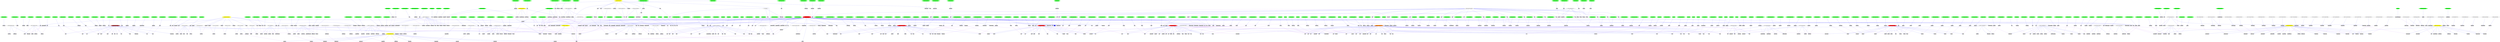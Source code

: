 digraph G_component_0 {
	graph [ranksep=3, root="189E"];
	node [label="\N"];
	graph [bb="0,0,3188227,9211349"];
	1 [label="02f5daf56e299b8a8ecea892", shape=hexagon, style=filled, color=green, pos="442731,9110678", width="3.50", height="0.50"];
	"189E" [label=ca5af2, shape=box, style=filled, color=blue, pos="442641,9110309", width="0.75", height="0.50"];
	"790E" [label=b4dfef6, shape=box, style=filled, color=grey, pos="442846,9111041", width="0.86", height="0.50"];
	2 [label="171192dc1f8e6ea551548a910c00", shape=hexagon, style=filled, color=green, pos="500186,8977973", width="4.11", height="0.50"];
	"191E" [label="629e42", shape=box, style=filled, color=grey, pos="500094,8978206", width="0.83", height="0.50"];
	3 [label="6bce02baf91781a831e1b95", shape=hexagon, style=filled, color=green, pos="500755,8978211", width="3.36", height="0.50"];
	"193E" [label="1c08373", shape=box, style=filled, color=grey, pos="500670,8978422", width="0.92", height="0.50"];
	4 [label="6236a67933a619a6a3d48", shape=hexagon, style=filled, color=green, pos="501293,8978424", width="3.22", height="0.50"];
	"195E" [label=be8f4199f, shape=box, style=filled, color=grey, pos="501208,8978633", width="1.06", height="0.50"];
	5 [label="50962c93b4cb293f5beb59eb", shape=hexagon, style=filled, color=green, pos="501850,8978643", width="3.56", height="0.50"];
	"197E" [label=be8f4199f, shape=box, style=filled, color=grey, pos="501759,8978863", width="1.06", height="0.50"];
	6 [label="05d4b1ed6a6135eec3abd3f2", shape=hexagon, style=filled, color=green, pos="502395,8978889", width="3.53", height="0.50"];
	"199E" [shape=box, style=filled, color=grey, pos="502308,8979098", width="0.75", height="0.50"];
	7 [label="08769f73d31c1a99be2d9363f", shape=hexagon, style=filled, color=green, pos="502940,8979112", width="3.64", height="0.50"];
	"201E" [label="629e42", shape=box, style=filled, color=grey, pos="502849,8979327", width="0.83", height="0.50"];
	8 [label=a6a196a504c3a7657d1fa41, shape=hexagon, style=filled, color=green, pos="503480,8979345", width="3.47", height="0.50"];
	"203E" [label=cd856f, shape=box, style=filled, color=grey, pos="503391,8979553", width="0.78", height="0.50"];
	9 [label="837ebf4bde22e1f1535cb662", shape=hexagon, style=filled, color=green, pos="449599,9114540", width="3.47", height="0.50"];
	"725E" [label=d0eb84, shape=box, style=filled, color=grey, pos="449962,9114425", width="0.83", height="0.50"];
	"785E" [label=dd2ba36, shape=box, style=filled, color=grey, pos="449230,9114630", width="0.92", height="0.50"];
	10 [label="5f865c374cb3fe976dd376b8", shape=hexagon, style=filled, color=green, pos="431001,78230", width="3.56", height="0.50"];
	"205E" [label="23ad1", shape=box, style=filled, color=grey, pos="431220,78168", width="0.75", height="0.50"];
	11 [label="8be752bc95d436a90493bec9", shape=hexagon, style=filled, color=green, pos="495428,9078513", width="3.64", height="0.50"];
	"207E" [label=ee91c97828, shape=box, style=filled, color=grey, pos="495221,9078648", width="1.19", height="0.50"];
	12 [label="969a58db14386cb9d2f51ec", shape=hexagon, style=filled, color=green, pos="495733,9079039", width="3.44", height="0.50"];
	"209E" [label="7c7c", shape=box, style=filled, color=grey, pos="495545,9079159", width="0.75", height="0.50"];
	13 [label=da24f74aad2ff519009d1f38c, shape=hexagon, style=filled, color=green, pos="426139,9125512", width="3.58", height="0.50"];
	"211E" [label="460aed10cc9", shape=box, style=filled, color=grey, pos="426339,9125363", width="1.33", height="0.50"];
	14 [label="3124d3a6ed3381a6341c6", shape=hexagon, style=filled, color=green, pos="291803,9211330", width="3.17", height="0.50"];
	"213E" [label=bbe0a8f93dc1, shape=box, style=filled, color=grey, pos="292000,9211201", width="1.36", height="0.50"];
	15 [label="71512ec7d43f958f2b6da", shape=hexagon, style=filled, color=green, pos="291479,9210831", width="3.11", height="0.50"];
	"215E" [label="3f0a2b4eb62f", shape=box, style=filled, color=grey, pos="291674,9210705", width="1.33", height="0.50"];
	16 [label="3828a2c682419423cf", shape=hexagon, style=filled, color=green, pos="452168,9112978", width="2.72", height="0.50"];
	"727E" [label=2, shape=box, style=filled, color=grey, pos="451899,9113247", width="0.75", height="0.50"];
	"784E" [shape=box, style=filled, color=grey, pos="452418,9112691", width="0.75", height="0.50"];
	17 [label=aa868f65c34cdb64f1fad19a, shape=hexagon, style=filled, color=green, pos="445201,9113936", width="3.50", height="0.50"];
	"217E" [label="3089106e3b", shape=box, style=filled, color=grey, pos="444883,9113727", width="1.19", height="0.50"];
	"787E" [label="1aaaab063", shape=box, style=filled, color=grey, pos="445533,9114122", width="1.08", height="0.50"];
	18 [label=dca32af03698c988b22, shape=hexagon, style=filled, color=green, pos="148438,19313", width="2.86", height="0.50"];
	"219E" [label=eb8, shape=box, style=filled, color=grey, pos="148256,19227", width="0.75", height="0.50"];
	19 [label=d8f4a9e463a1e89217f, shape=hexagon, style=filled, color=green, pos="465988,9091681", width="2.86", height="0.50"];
	"221E" [label="4c6c8c", shape=box, style=filled, color=grey, pos="465841,9091824", width="0.83", height="0.50"];
	20 [label=c96782ef56711c5d6a3f69, shape=hexagon, style=filled, color=green, pos="144849,35414", width="3.22", height="0.50"];
	"223E" [label="6a8f5bafb1", shape=box, style=filled, color=grey, pos="144873,35186", width="1.11", height="0.50"];
	21 [label="4f04c39708f", shape=hexagon, style=filled, color=green, pos="409522,8884056", width="1.78", height="0.50"];
	"225E" [label=a49284e9, shape=box, style=filled, color=grey, pos="409552,8884228", width="1.03", height="0.50"];
	22 [label="97284d4c3a5d499853f0e", shape=hexagon, style=filled, color=green, pos="453207,9111395", width="3.22", height="0.50"];
	"227E" [label="53069e384a2", shape=box, style=filled, color=grey, pos="453346,9111041", width="1.33", height="0.50"];
	"792E" [label="79b69c612", shape=box, style=filled, color=grey, pos="452648,9112388", width="1.11", height="0.50"];
	23 [label=c4d32527b670afb370d643, shape=hexagon, style=filled, color=green, pos="149582,3945", width="3.33", height="0.50"];
	"231E" [label=e851f5ddd920, shape=box, style=filled, color=grey, pos="149530,3708", width="1.39", height="0.50"];
	24 [label="5e9156098c064", shape=hexagon, style=filled, color=green, pos="452320,8992547", width="2.17", height="0.50"];
	"233E" [shape=box, style=filled, color=grey, pos="452314,8992723", width="0.75", height="0.50"];
	25 [label="3d475ea3aeca51b60212dd", shape=hexagon, style=filled, color=green, pos="291323,9210393", width="3.31", height="0.50"];
	"235E" [label="4280833ef80172", shape=box, style=filled, color=grey, pos="291209,9210171", width="1.58", height="0.50"];
	26 [label="966d271c22e75c7538", shape=hexagon, style=filled, color=green, pos="410034,8883959", width="2.81", height="0.50"];
	"237E" [label=cab04b7c14a, shape=box, style=filled, color=grey, pos="410071,8884176", width="1.31", height="0.50"];
	27 [label=b630e1af6ae1997f0e8ba750, shape=hexagon, style=filled, color=green, pos="446593,9114540", width="3.50", height="0.50"];
	"239E" [label=bb828f1a326, shape=box, style=filled, color=grey, pos="446230,9114425", width="1.25", height="0.50"];
	"783E" [label="499f6985db294c", shape=box, style=filled, color=grey, pos="446962,9114630", width="1.61", height="0.50"];
	28 [label=ebd8ffc2ac3a90efb8af9, shape=hexagon, style=filled, color=green, pos="442524,9109175", width="2.94", height="0.50"];
	"241E" [label="1ebeec", shape=box, style=filled, color=grey, pos="442537,9108795", width="0.78", height="0.50"];
	"791E" [label=c0b727, shape=box, style=filled, color=grey, pos="442537,9109555", width="0.81", height="0.50"];
	29 [label="69fdd1a1f4768c5efe7", shape=hexagon, style=filled, color=green, pos="340525,8985380", width="2.81", height="0.50"];
	"243E" [label="35b8742610", shape=box, style=filled, color=grey, pos="340668,8985544", width="1.22", height="0.50"];
	30 [label=d93a80739fc1edb41a11b7294, shape=hexagon, style=filled, color=green, pos="340977,8984967", width="3.69", height="0.50"];
	"245E" [label=e03b8bc0435a, shape=box, style=filled, color=grey, pos="341144,8985161", width="1.42", height="0.50"];
	31 [label=bf65cfddeb00ff847feae0c, shape=hexagon, style=filled, color=green, pos="518122,9121561", width="3.22", height="0.50"];
	"247E" [label="8df", shape=box, style=filled, color=grey, pos="517909,9121523", width="0.75", height="0.50"];
	32 [label="916c686a1e82dba72524a", shape=hexagon, style=filled, color=green, pos="413495,122191", width="3.19", height="0.50"];
	"249E" [label=a849f9d352e, shape=box, style=filled, color=grey, pos="413631,122000", width="1.28", height="0.50"];
	33 [label=f496bcf0889b301d77819c, shape=hexagon, style=filled, color=green, pos="143904,38958", width="3.31", height="0.50"];
	"251E" [label=f29dfb9, shape=box, style=filled, color=grey, pos="144096,38848", width="0.83", height="0.50"];
	34 [label="76889f7d35e", shape=hexagon, style=filled, color=green, pos="410545,8883889", width="1.81", height="0.50"];
	"253E" [label=e7ef998, shape=box, style=filled, color=grey, pos="410573,8884056", width="0.89", height="0.50"];
	35 [label="668d636002", shape=hexagon, style=filled, color=green, pos="411006,8883807", width="1.72", height="0.50"];
	"255E" [label="4379b5ed", shape=box, style=filled, color=grey, pos="411034,8883977", width="1.03", height="0.50"];
	36 [label=e1e4c23db39d8bd633c3a, shape=hexagon, style=filled, color=green, pos="341462,8984560", width="3.17", height="0.50"];
	"257E" [label="1ed5d7f63b8c6", shape=box, style=filled, color=grey, pos="341618,8984742", width="1.47", height="0.50"];
	37 [label="842bc5775657c1e0d67", shape=hexagon, style=filled, color=green, pos="455019,50279", width="2.97", height="0.50"];
	"259E" [label=a387210a27b, shape=box, style=filled, color=grey, pos="454954,50496", width="1.28", height="0.50"];
	38 [label=e4e2f4e6d, shape=hexagon, style=filled, color=green, pos="411458,8883738", width="1.53", height="0.50"];
	"261E" [label="1f4f0fdf", shape=box, style=filled, color=grey, pos="411483,8883895", width="0.89", height="0.50"];
	39 [label="04390dec6f1779353c07f5", shape=hexagon, style=filled, color=green, pos="147535,16820", width="3.31", height="0.50"];
	"263E" [label=bac77c3f414a, shape=box, style=filled, color=grey, pos="147648,16608", width="1.36", height="0.50"];
	40 [label="69f2611acc42c36ed7cc", shape=hexagon, style=filled, color=green, pos="411961,8883642", width="2.97", height="0.50"];
	"265E" [label=cab04b7c14a, shape=box, style=filled, color=grey, pos="411996,8883865", width="1.31", height="0.50"];
	41 [label="1562abef0d8241", shape=hexagon, style=filled, color=green, pos="144318,34947", width="2.19", height="0.50"];
	"267E" [label="6a8f5bafb1", shape=box, style=filled, color=grey, pos="144502,34892", width="1.11", height="0.50"];
	42 [label=e49aaa5cc4e44355d6a0, shape=hexagon, style=filled, color=green, pos="412504,9081811", width="3.11", height="0.50"];
	"269E" [label=cc3f63d, shape=box, style=filled, color=grey, pos="412675,9081942", width="0.86", height="0.50"];
	43 [label=e8ebe1bf5f421c1223, shape=hexagon, style=filled, color=green, pos="412860,9081365", width="2.61", height="0.50"];
	"271E" [label="96325ea", shape=box, style=filled, color=grey, pos="413017,9081489", width="0.92", height="0.50"];
	44 [label="2759e82e30d6d", shape=hexagon, style=filled, color=green, pos="412486,8883578", width="2.11", height="0.50"];
	"273E" [label=ca5af2, shape=box, style=filled, color=grey, pos="412513,8883752", width="0.75", height="0.50"];
	45 [label="23c1ec53358d237c1", shape=hexagon, style=filled, color=green, pos="412992,8883479", width="2.61", height="0.50"];
	"275E" [label=cab04b7c14a, shape=box, style=filled, color=grey, pos="413025,8883690", width="1.31", height="0.50"];
	46 [label="5838586c293d455", shape=hexagon, style=filled, color=green, pos="290729,9209454", width="2.42", height="0.50"];
	"277E" [label="83c397b8bf7f", shape=box, style=filled, color=grey, pos="290633,9209270", width="1.33", height="0.50"];
	47 [label=f841118350a27b7ea29a9c9d, shape=hexagon, style=filled, color=green, pos="457451,51114", width="3.53", height="0.50"];
	"279E" [label="69f4ecb77d", shape=box, style=filled, color=grey, pos="457357,51338", width="1.19", height="0.50"];
	48 [label="658d208447d8ec5d6de8", shape=hexagon, style=filled, color=green, pos="455605,50462", width="3.17", height="0.50"];
	"281E" [label=f7b22b9640, shape=box, style=filled, color=grey, pos="455534,50680", width="1.19", height="0.50"];
	49 [label="11180ae7706510211bc4", shape=hexagon, style=filled, color=green, pos="413208,9080914", width="3.00", height="0.50"];
	"283E" [label="052bb6e3", shape=box, style=filled, color=grey, pos="413376,9081050", width="1.00", height="0.50"];
	50 [label="5807acd8d58e006f43", shape=hexagon, style=filled, color=green, pos="413582,9080485", width="2.81", height="0.50"];
	"285E" [shape=box, style=filled, color=grey, pos="413736,9080613", width="0.75", height="0.50"];
	51 [label=fe4e848cb5291ee59a2, shape=hexagon, style=filled, color=green, pos="285487,9200928", width="2.89", height="0.50"];
	"287E" [label=e3aefac763, shape=box, style=filled, color=grey, pos="285676,9200821", width="1.14", height="0.50"];
	52 [label=c4f31ea3844e12da27ad47c6, shape=hexagon, style=filled, color=green, pos="341933,8984174", width="3.58", height="0.50"];
	"289E" [label=fb16636aae, shape=box, style=filled, color=grey, pos="342090,8984359", width="1.17", height="0.50"];
	53 [label="00cbeb87c182ca0785f", shape=hexagon, style=filled, color=green, pos="342382,8983791", width="2.86", height="0.50"];
	"291E" [label="3089106e3b", shape=box, style=filled, color=grey, pos="342523,8983959", width="1.19", height="0.50"];
	54 [label="11f088bfd8", shape=hexagon, style=filled, color=green, pos="413490,8883417", width="1.58", height="0.50"];
	"293E" [label="6a80cbe", shape=box, style=filled, color=grey, pos="413515,8883577", width="0.92", height="0.50"];
	56 [label="3c2a62e0e5e9f7", shape=hexagon, style=filled, color=green, pos="413955,8883346", width="2.17", height="0.50"];
	"295E" [label=ae32701, shape=box, style=filled, color=grey, pos="413983,8883526", width="0.89", height="0.50"];
	57 [label=dd84fe6a65cfac7bca03ebd, shape=hexagon, style=filled, color=green, pos="504474,9023737", width="3.36", height="0.50"];
	"297E" [shape=box, style=filled, color=grey, pos="504353,9023921", width="0.75", height="0.50"];
	58 [label=b06bbfa920aa95dd, shape=hexagon, style=filled, color=green, pos="452811,8992565", width="2.47", height="0.50"];
	"299E" [label=07, shape=box, style=filled, color=grey, pos="452804,8992753", width="0.75", height="0.50"];
	59 [label="6b5aaa4bdf44b2c898854", shape=hexagon, style=filled, color=green, pos="442641,9108041", width="3.22", height="0.50"];
	"301E" [label="4c6c8c", shape=box, style=filled, color=grey, pos="442731,9107672", width="0.83", height="0.50"];
	"789E" [label="3a0ff0", shape=box, style=filled, color=grey, pos="447337,9114695", width="0.75", height="0.50"];
	60 [label="855d26296eda4eb7", shape=hexagon, style=filled, color=green, pos="518013,9122136", width="2.53", height="0.50"];
	"303E" [label="53069e384a2", shape=box, style=filled, color=grey, pos="517805,9122098", width="1.33", height="0.50"];
	61 [label=e82f47b8d4949ba4af69b38cbc19, shape=hexagon, style=filled, color=green, pos="453437,8992531", width="4.11", height="0.50"];
	"305E" [label=b62cd1d0a0, shape=box, style=filled, color=grey, pos="453425,8992795", width="1.19", height="0.50"];
	62 [label="86569bffb49adf6b3d0ebac", shape=hexagon, style=filled, color=green, pos="342830,8983401", width="3.36", height="0.50"];
	"307E" [label="660ffeb76fc59", shape=box, style=filled, color=grey, pos="342987,8983588", width="1.42", height="0.50"];
	63 [label=a96e47ff37983425a3e452095, shape=hexagon, style=filled, color=green, pos="414519,8883234", width="3.72", height="0.50"];
	"309E" [label=cab04b7c14a, shape=box, style=filled, color=grey, pos="414557,8883485", width="1.31", height="0.50"];
	64 [label="71a48d11b2e7e56b1df128bd", shape=hexagon, style=filled, color=green, pos="504037,8979564", width="3.53", height="0.50"];
	"311E" [label=be8f4199f, shape=box, style=filled, color=grey, pos="503943,8979782", width="1.06", height="0.50"];
	65 [label=a0befe6dd1ca7b165786835, shape=hexagon, style=filled, color=green, pos="454103,8992615", width="3.42", height="0.50"];
	"313E" [label="3cfae", shape=box, style=filled, color=grey, pos="454091,8992837", width="0.75", height="0.50"];
	66 [label=f33ec11db496f7bfcb024f, shape=hexagon, style=filled, color=green, pos="413041,121841", width="3.11", height="0.50"];
	"315E" [label="71e6b", shape=box, style=filled, color=grey, pos="413165,121670", width="0.75", height="0.50"];
	67 [label=fe6be3206549f5b5564acde84783, shape=hexagon, style=filled, color=green, pos="343326,8983023", width="4.14", height="0.50"];
	"317E" [shape=box, style=filled, color=grey, pos="343485,8983214", width="0.75", height="0.50"];
	68 [label=e4dba079d5fcb1f165920a3bf, shape=hexagon, style=filled, color=green, pos="415138,8883176", width="3.61", height="0.50"];
	"319E" [shape=box, style=filled, color=grey, pos="415171,8883403", width="0.75", height="0.50"];
	70 [label="16c508ab98483d430bbe", shape=hexagon, style=filled, color=green, pos="415716,8883072", width="3.11", height="0.50"];
	"321E" [label=cab04b7c14a, shape=box, style=filled, color=grey, pos="415749,8883301", width="1.31", height="0.50"];
	71 [label="9c9e2e0f2da8758e436c", shape=hexagon, style=filled, color=green, pos="498191,9109833", width="3.03", height="0.50"];
	"327E" [label=cd0d985a366cad7e, shape=box, style=filled, color=grey, pos="497944,9109829", width="1.83", height="0.50"];
	72 [label=fb039d7a2a9fe73b5f468eba9, shape=hexagon, style=filled, color=green, pos="147595,28037", width="3.61", height="0.50"];
	"329E" [label="81dabfaba8", shape=box, style=filled, color=grey, pos="147366,27954", width="1.17", height="0.50"];
	73 [label="2ef949c4a39b", shape=hexagon, style=filled, color=green, pos="416257,8882995", width="1.92", height="0.50"];
	"331E" [label="617809d979f", shape=box, style=filled, color=grey, pos="416284,8883182", width="1.31", height="0.50"];
	74 [label=a9497e0757b0969bde707ed5, shape=hexagon, style=filled, color=green, pos="504997,9024050", width="3.69", height="0.50"];
	"333E" [label="541ab86a2e", shape=box, style=filled, color=grey, pos="504858,9024257", width="1.19", height="0.50"];
	75 [label="230cc6bbc66b24eae94fa03d", shape=hexagon, style=filled, color=green, pos="504579,8979821", width="3.56", height="0.50"];
	"335E" [shape=box, style=filled, color=grey, pos="504488,8980029", width="0.75", height="0.50"];
	76 [label="1d163eac141def176461c", shape=hexagon, style=filled, color=green, pos="148008,19829", width="3.14", height="0.50"];
	"337E" [label="0acc5bb8ca4", shape=box, style=filled, color=grey, pos="147887,19631", width="1.31", height="0.50"];
	77 [label="32979f8cf86", shape=hexagon, style=filled, color=green, pos="416741,8882938", width="1.72", height="0.50"];
	"339E" [label=a7e89580, shape=box, style=filled, color=grey, pos="416765,8883108", width="1.03", height="0.50"];
	78 [label="37d80ae421dba4a70730338860", shape=hexagon, style=filled, color=green, pos="454702,8992657", width="3.94", height="0.50"];
	"341E" [shape=box, style=filled, color=grey, pos="454688,8992898", width="0.75", height="0.50"];
	79 [label=fbba7215e7c13173a60206, shape=hexagon, style=filled, color=green, pos="417271,8882853", width="3.22", height="0.50"];
	"343E" [label="617809d979f", shape=box, style=filled, color=grey, pos="417303,8883087", width="1.31", height="0.50"];
	80 [label="2dd8cc4d693415f93c0f8fc", shape=hexagon, style=filled, color=green, pos="417884,8882758", width="3.36", height="0.50"];
	"345E" [label="94da691e20e3", shape=box, style=filled, color=grey, pos="417916,8883000", width="1.42", height="0.50"];
	81 [label="00880e6f50c765ebc1f85d3e9", shape=hexagon, style=filled, color=green, pos="418501,8882706", width="3.69", height="0.50"];
	"347E" [label=e7ef998, shape=box, style=filled, color=grey, pos="418532,8882942", width="0.89", height="0.50"];
	82 [label=ef13d45b1277ac9a0444adb, shape=hexagon, style=filled, color=green, pos="432264,64174", width="3.47", height="0.50"];
	"349E" [label=a7fe7, shape=box, style=filled, color=grey, pos="432457,64287", width="0.75", height="0.50"];
	83 [label="2573e1bf51f1b307f4640", shape=hexagon, style=filled, color=green, pos="496084,9079527", width="3.06", height="0.50"];
	"351E" [label="84e4ede82074", shape=box, style=filled, color=grey, pos="495884,9079651", width="1.44", height="0.50"];
	84 [label="162d8039483d8", shape=hexagon, style=filled, color=green, pos="455244,8992689", width="2.14", height="0.50"];
	"353E" [label=a8e9, shape=box, style=filled, color=grey, pos="455233,8992865", width="0.75", height="0.50"];
	85 [label=f490de272a7f6e4af346d40, shape=hexagon, style=filled, color=green, pos="444024,9112978", width="3.42", height="0.50"];
	"355E" [label="460aed10cc9", shape=box, style=filled, color=grey, pos="443774,9112691", width="1.33", height="0.50"];
	"788E" [label="391256c872", shape=box, style=filled, color=grey, pos="444293,9113247", width="1.19", height="0.50"];
	86 [label="678bf739c344b9ad41da1", shape=hexagon, style=filled, color=green, pos="290194,9208547", width="3.19", height="0.50"];
	"357E" [label="396b16a892fe", shape=box, style=filled, color=grey, pos="290068,9208346", width="1.36", height="0.50"];
	87 [label="876d120b38b0e88817", shape=hexagon, style=filled, color=green, pos="505469,9024402", width="2.81", height="0.50"];
	"359E" [label=e5, shape=box, style=filled, color=grey, pos="505357,9024568", width="0.75", height="0.50"];
	88 [label="503737b64d432c60d6ac557e0e6", shape=hexagon, style=filled, color=green, pos="513768,9083676", width="4.11", height="0.50"];
	"361E" [label="9937ccba1469", shape=box, style=filled, color=grey, pos="513783,9083946", width="1.42", height="0.50"];
	89 [label=b36e0be6f67fc25286127456, shape=hexagon, style=filled, color=green, pos="465016,93071", width="3.53", height="0.50"];
	"363E" [label="87a7e69a72412", shape=box, style=filled, color=grey, pos="464850,92878", width="1.53", height="0.50"];
	90 [label="4cc20a0b7651e486", shape=hexagon, style=filled, color=green, pos="148706,12675", width="2.53", height="0.50"];
	"365E" [label=e079d2c, shape=box, style=filled, color=grey, pos="148702,12478", width="0.92", height="0.50"];
	91 [label="08dade990b2282", shape=hexagon, style=filled, color=green, pos="147372,19984", width="2.25", height="0.50"];
	"367E" [label="45827dbdd8", shape=box, style=filled, color=grey, pos="147374,19785", width="1.25", height="0.50"];
	92 [label=f8128d574c356631b8a9, shape=hexagon, style=filled, color=green, pos="455755,8992722", width="3.06", height="0.50"];
	"369E" [shape=box, style=filled, color=grey, pos="455741,8992930", width="0.75", height="0.50"];
	93 [label="88a4f0337c2189c3fc7b31", shape=hexagon, style=filled, color=green, pos="497458,9107813", width="3.22", height="0.50"];
	"729E" [label=da0d7bbcf30, shape=box, style=filled, color=grey, pos="497224,9107819", width="1.28", height="0.50"];
	94 [label="1b13908a9f0763c0ae54af9062080", shape=hexagon, style=filled, color=green, pos="514515,9084216", width="4.25", height="0.50"];
	"371E" [label="8b06a67a", shape=box, style=filled, color=grey, pos="514263,9084289", width="1.03", height="0.50"];
	95 [label=e2a5d11499b7e, shape=hexagon, style=filled, color=green, pos="419067,8882601", width="2.08", height="0.50"];
	"373E" [label="66abc181ac4", shape=box, style=filled, color=grey, pos="419092,8882794", width="1.31", height="0.50"];
	96 [label="90cc275011c2013c61eb11", shape=hexagon, style=filled, color=green, pos="505100,8980050", width="3.22", height="0.50"];
	"375E" [shape=box, style=filled, color=grey, pos="505013,8980247", width="0.75", height="0.50"];
	98 [label="1927c743a0d440a5a0", shape=hexagon, style=filled, color=green, pos="419647,8882516", width="2.86", height="0.50"];
	"377E" [label=b12441ecff15fa12c, shape=box, style=filled, color=grey, pos="419677,8882753", width="1.78", height="0.50"];
	99 [label="155d892827c33ed3cae3", shape=hexagon, style=filled, color=green, pos="412600,121519", width="3.03", height="0.50"];
	"379E" [label="71e6b", shape=box, style=filled, color=grey, pos="412723,121351", width="0.75", height="0.50"];
	100 [label="9f24ba80192c339a64c0", shape=hexagon, style=filled, color=green, pos="456297,8992759", width="3.03", height="0.50"];
	"381E" [shape=box, style=filled, color=grey, pos="456282,8992966", width="0.75", height="0.50"];
	101 [label="3e814305b42beb41b8c706", shape=hexagon, style=filled, color=green, pos="505622,8980275", width="3.36", height="0.50"];
	"383E" [label="1c08373", shape=box, style=filled, color=grey, pos="505530,8980481", width="0.92", height="0.50"];
	102 [label=eccfe5ff0af70fe9fbec8b2360f90, shape=hexagon, style=filled, color=green, pos="506213,8980504", width="3.94", height="0.50"];
	"385E" [label=be8f4199f, shape=box, style=filled, color=grey, pos="506109,8980733", width="1.06", height="0.50"];
	103 [label="8fa622d9f842c5572a545ed72982", shape=hexagon, style=filled, color=green, pos="343806,8982626", width="4.11", height="0.50"];
	"387E" [label="4dccb", shape=box, style=filled, color=grey, pos="343964,8982818", width="0.75", height="0.50"];
	104 [label=ad9142a65f5eab78b4ca5e, shape=hexagon, style=filled, color=green, pos="505939,9024705", width="3.31", height="0.50"];
	"389E" [label=f36cce089, shape=box, style=filled, color=grey, pos="505809,9024895", width="1.08", height="0.50"];
	105 [label="20f234fdcd0e1fc50261ce8", shape=hexagon, style=filled, color=green, pos="152109,6786", width="3.31", height="0.50"];
	"391E" [label="67219ef689f0146b544", shape=box, style=filled, color=grey, pos="151867,6899", width="2.08", height="0.50"];
	106 [label=e06cc38155ff6781cf944d745, shape=hexagon, style=filled, color=green, pos="464475,93533", width="3.69", height="0.50"];
	"393E" [label="87a7e69a72412", shape=box, style=filled, color=grey, pos="464310,93331", width="1.53", height="0.50"];
	107 [label=cfdf1932665dcb4cd3c, shape=hexagon, style=filled, color=green, pos="151091,19", width="2.83", height="0.50"];
	"395E" [label="964b86fc1bba0e", shape=box, style=filled, color=grey, pos="151076,250", width="1.58", height="0.50"];
	108 [label="6d4a4a5a5af91b895272c30", shape=hexagon, style=filled, color=green, pos="289307,9207673", width="3.47", height="0.50"];
	"397E" [label=b5e86c73d1198f, shape=box, style=filled, color=grey, pos="289362,9207426", width="1.56", height="0.50"];
	109 [label=e0ad365c2fb444358201, shape=hexagon, style=filled, color=green, pos="288816,9206604", width="3.06", height="0.50"];
	"399E" [label=bb5e89c8963, shape=box, style=filled, color=grey, pos="289012,9206484", width="1.31", height="0.50"];
	110 [label=b07bbdc8cca5985d4c4, shape=hexagon, style=filled, color=green, pos="288520,9206108", width="2.97", height="0.50"];
	"401E" [label="50023f6f88", shape=box, style=filled, color=grey, pos="288709,9205993", width="1.17", height="0.50"];
	111 [label=df5dba74c75b228de48c, shape=hexagon, style=filled, color=green, pos="288210,9205615", width="3.06", height="0.50"];
	"403E" [label="7e493ee44b28", shape=box, style=filled, color=grey, pos="288411,9205494", width="1.44", height="0.50"];
	112 [label="0b8694c9ef9b27b9c3d8", shape=hexagon, style=filled, color=green, pos="287910,9205107", width="3.06", height="0.50"];
	"405E" [label="2342b759c03", shape=box, style=filled, color=grey, pos="288107,9204989", width="1.31", height="0.50"];
	113 [label="81e20155999fa64e0ae6fd", shape=hexagon, style=filled, color=green, pos="287593,9204594", width="3.28", height="0.50"];
	"407E" [label="4280833ef80172", shape=box, style=filled, color=grey, pos="287805,9204468", width="1.58", height="0.50"];
	114 [label="3ef07ae75d29a707", shape=hexagon, style=filled, color=green, pos="290792,9210242", width="2.47", height="0.50"];
	"409E" [label="4280833ef80172", shape=box, style=filled, color=grey, pos="290979,9210129", width="1.58", height="0.50"];
	115 [label="4a36db80f1ab1e97", shape=hexagon, style=filled, color=green, pos="425868,9125141", width="2.47", height="0.50"];
	"411E" [label="460aed10cc9", shape=box, style=filled, color=grey, pos="426038,9125019", width="1.33", height="0.50"];
	116 [label="16da5f1301b36df4df0f", shape=hexagon, style=filled, color=green, pos="425617,9124786", width="2.89", height="0.50"];
	"413E" [label="460aed10cc9", shape=box, style=filled, color=grey, pos="425801,9124658", width="1.33", height="0.50"];
	117 [label="6b3f3fa236bb90592d23a", shape=hexagon, style=filled, color=green, pos="290235,9209318", width="3.06", height="0.50"];
	"415E" [label="83c397b8bf7f", shape=box, style=filled, color=grey, pos="290430,9209197", width="1.33", height="0.50"];
	118 [label=f2a57e4d4f0cec516891e3, shape=hexagon, style=filled, color=green, pos="506409,9025042", width="3.25", height="0.50"];
	"417E" [label=bd2484, shape=box, style=filled, color=grey, pos="506284,9025223", width="0.83", height="0.50"];
	119 [label=deb3089920548bf1ecb23f0d, shape=hexagon, style=filled, color=green, pos="463913,93968", width="3.53", height="0.50"];
	"419E" [label="87a7e69a72412", shape=box, style=filled, color=grey, pos="463758,93766", width="1.53", height="0.50"];
	120 [label=bf01c8a262, shape=hexagon, style=filled, color=green, pos="456787,8992794", width="1.61", height="0.50"];
	"421E" [label=01, shape=box, style=filled, color=grey, pos="456776,8992951", width="0.75", height="0.50"];
	121 [label="23dc3a52fed9c119610b5e8", shape=hexagon, style=filled, color=green, pos="412154,121186", width="3.36", height="0.50"];
	"423E" [label="71e6b", shape=box, style=filled, color=grey, pos="412287,121010", width="0.75", height="0.50"];
	123 [label="78cc16f965adc5f712ea2372c6", shape=hexagon, style=filled, color=green, pos="430841,77647", width="3.75", height="0.50"];
	"425E" [label="23ad1", shape=box, style=filled, color=grey, pos="431069,77591", width="0.75", height="0.50"];
	124 [label="5be631dff7b97697be7dc0a2f07f2", shape=hexagon, style=filled, color=green, pos="443149,9106612", width="4.11", height="0.50"];
	"427E" [shape=box, style=filled, color=grey, pos="443335,9106280", width="0.75", height="0.50"];
	"786E" [label=421, shape=box, style=filled, color=grey, pos="442985,9106955", width="0.75", height="0.50"];
	125 [label="48398d080dfcccced48da1980", shape=hexagon, style=filled, color=green, pos="148939,1289", width="3.78", height="0.50"];
	"431E" [label="866808df", shape=box, style=filled, color=grey, pos="149162,1389", width="1.00", height="0.50"];
	126 [label="03716a2c341e5edaa31", shape=hexagon, style=filled, color=green, pos="148100,12342", width="2.89", height="0.50"];
	"433E" [label="21407f8a6d7", shape=box, style=filled, color=grey, pos="148297,12238", width="1.31", height="0.50"];
	127 [label=ddfeabe456a9de5f5784, shape=hexagon, style=filled, color=green, pos="143984,38207", width="3.03", height="0.50"];
	"435E" [label=aac615ae78, shape=box, style=filled, color=grey, pos="144149,38360", width="1.19", height="0.50"];
	128 [label=d550a7f392c787661aadd48, shape=hexagon, style=filled, color=green, pos="287294,9204059", width="3.50", height="0.50"];
	"437E" [label=e3aefac763, shape=box, style=filled, color=grey, pos="287500,9203938", width="1.14", height="0.50"];
	129 [label="4c82921f4ad3f07066540", shape=hexagon, style=filled, color=green, pos="432590,63654", width="3.17", height="0.50"];
	"439E" [label=a7fe7, shape=box, style=filled, color=grey, pos="432771,63768", width="0.75", height="0.50"];
	130 [label="0bc7f8f513e0e74b270", shape=hexagon, style=filled, color=green, pos="411690,120858", width="2.83", height="0.50"];
	"441E" [label=a849f9d352e, shape=box, style=filled, color=grey, pos="411824,120683", width="1.28", height="0.50"];
	131 [label="3b1563a23eb9", shape=hexagon, style=filled, color=green, pos="457238,8992829", width="1.92", height="0.50"];
	"443E" [label=a8e9, shape=box, style=filled, color=grey, pos="457225,8992996", width="0.75", height="0.50"];
	132 [label=be233fafa38d931d894, shape=hexagon, style=filled, color=green, pos="411241,120510", width="2.81", height="0.50"];
	"445E" [label=a849f9d352e, shape=box, style=filled, color=grey, pos="411376,120337", width="1.28", height="0.50"];
	134 [label=e7a887d88c2318beba51, shape=hexagon, style=filled, color=green, pos="286974,9203546", width="3.06", height="0.50"];
	"447E" [label="9d8988c0945d6", shape=box, style=filled, color=grey, pos="287180,9203425", width="1.58", height="0.50"];
	135 [label=be6b73bd46a7a5183e8c91a, shape=hexagon, style=filled, color=green, pos="448855,9114695", width="3.47", height="0.50"];
	"449E" [label=ee91c97828, shape=box, style=filled, color=grey, pos="448476,9114734", width="1.19", height="0.50"];
	"769E" [label="444189d179b5db71fe", shape=box, style=filled, color=grey, pos="452857,9112070", width="2.03", height="0.50"];
	"770E" [label="1e1fbbe14ac24e0518", shape=box, style=filled, color=grey, pos="447716,9114734", width="1.94", height="0.50"];
	136 [label="644f112bb0aa452ee7040a", shape=hexagon, style=filled, color=green, pos="420255,8882475", width="3.31", height="0.50"];
	"451E" [label="52f247fc3b", shape=box, style=filled, color=grey, pos="420283,8882706", width="1.14", height="0.50"];
	137 [label="010957669f3770aac", shape=hexagon, style=filled, color=green, pos="410828,120159", width="2.64", height="0.50"];
	"453E" [label=78, shape=box, style=filled, color=grey, pos="410949,120007", width="0.75", height="0.50"];
	138 [label="0a185946ee443342b07d8e1", shape=hexagon, style=filled, color=green, pos="463356,94384", width="3.56", height="0.50"];
	"455E" [label="87a7e69a72412", shape=box, style=filled, color=grey, pos="463206,94178", width="1.53", height="0.50"];
	139 [label=f66fe4df3d189e69ce10c9c, shape=hexagon, style=filled, color=green, pos="148196,11561", width="3.36", height="0.50"];
	"457E" [label="21407f8a6d7", shape=box, style=filled, color=grey, pos="148370,11726", width="1.31", height="0.50"];
	140 [label="247e407f45b353f8", shape=hexagon, style=filled, color=green, pos="410431,119839", width="2.47", height="0.50"];
	"459E" [shape=box, style=filled, color=grey, pos="410550,119693", width="0.75", height="0.50"];
	141 [label="84907547f36d0ff7", shape=hexagon, style=filled, color=green, pos="410012,119523", width="2.47", height="0.50"];
	"461E" [label=e920b915087, shape=box, style=filled, color=grey, pos="410145,119362", width="1.33", height="0.50"];
	142 [label="805004328dad9d315d", shape=hexagon, style=filled, color=green, pos="290887,9209715", width="2.86", height="0.50"];
	"463E" [label="4280833ef80172", shape=box, style=filled, color=grey, pos="291031,9209897", width="1.58", height="0.50"];
	143 [label="4f0cbd3fbf0cb1e8c", shape=hexagon, style=filled, color=green, pos="432904,63193", width="2.47", height="0.50"];
	"465E" [label=403126, shape=box, style=filled, color=grey, pos="433063,63300", width="0.83", height="0.50"];
	144 [label="4869e993f2bb10f", shape=hexagon, style=filled, color=green, pos="517893,9122646", width="2.28", height="0.50"];
	"467E" [label=ff, shape=box, style=filled, color=grey, pos="517714,9122612", width="0.75", height="0.50"];
	145 [label="665b76844ff78fc2cf66ca2", shape=hexagon, style=filled, color=green, pos="145178,31150", width="3.33", height="0.50"];
	"469E" [label=af0268dddd, shape=box, style=filled, color=grey, pos="145285,30940", width="1.19", height="0.50"];
	146 [label="3f16509139c7dad5163b91799", shape=hexagon, style=filled, color=green, pos="344278,8982214", width="3.72", height="0.50"];
	"471E" [label="3089106e3b", shape=box, style=filled, color=grey, pos="344436,8982407", width="1.19", height="0.50"];
	147 [label="01db23a60422ba93a68611cc0", shape=hexagon, style=filled, color=green, pos="506778,8980804", width="3.69", height="0.50"];
	"473E" [shape=box, style=filled, color=grey, pos="506682,8981015", width="0.75", height="0.50"];
	148 [label="46125fcc583c0f494a3a1d3", shape=hexagon, style=filled, color=green, pos="286662,9203013", width="3.42", height="0.50"];
	"475E" [label=db6c4213a717bc, shape=box, style=filled, color=grey, pos="286880,9202886", width="1.58", height="0.50"];
	149 [label="731857fe189fb398e80a0594", shape=hexagon, style=filled, color=green, pos="344763,8981822", width="3.56", height="0.50"];
	"477E" [label="3089106e3b", shape=box, style=filled, color=grey, pos="344917,8982012", width="1.19", height="0.50"];
	150 [label="6fb7a84e370ef70feac5cb", shape=hexagon, style=filled, color=green, pos="289661,9208425", width="3.17", height="0.50"];
	"479E" [label="396b16a892fe", shape=box, style=filled, color=grey, pos="289860,9208299", width="1.36", height="0.50"];
	151 [label=e343cea291b79a2ed4e, shape=hexagon, style=filled, color=green, pos="446541,68796", width="2.89", height="0.50"];
	"481E" [label="88d8b220746882d", shape=box, style=filled, color=grey, pos="446617,69023", width="1.75", height="0.50"];
	152 [label="5f2592b20f13356b7fc8b42", shape=hexagon, style=filled, color=green, pos="507303,8981045", width="3.31", height="0.50"];
	"483E" [shape=box, style=filled, color=grey, pos="507212,8981244", width="0.75", height="0.50"];
	153 [label="275a0407e33e9b8aa9cdd051", shape=hexagon, style=filled, color=green, pos="497457,9108461", width="3.64", height="0.50"];
	"731E" [shape=box, style=filled, color=grey, pos="497227,9108464", width="0.75", height="0.50"];
	155 [label="173fd00917644f0f1f3e3", shape=hexagon, style=filled, color=green, pos="146741,19818", width="3.06", height="0.50"];
	"485E" [label="0acc5bb8ca4", shape=box, style=filled, color=grey, pos="146864,19626", width="1.31", height="0.50"];
	156 [label=c72df69b40156a3254, shape=hexagon, style=filled, color=green, pos="144752,37322", width="2.78", height="0.50"];
	"487E" [label=fff03efcd, shape=box, style=filled, color=grey, pos="144726,37117", width="0.94", height="0.50"];
	157 [label="6c632ad9c42228bb337", shape=hexagon, style=filled, color=green, pos="146321,19293", width="2.89", height="0.50"];
	"489E" [label=eb8, shape=box, style=filled, color=grey, pos="146506,19209", width="0.75", height="0.50"];
	158 [label=bbb13dc62adf2de2a42b6, shape=hexagon, style=filled, color=green, pos="506892,9025359", width="3.11", height="0.50"];
	"491E" [label="69ce90c9b2", shape=box, style=filled, color=grey, pos="506761,9025545", width="1.19", height="0.50"];
	159 [label="6282bc21f6", shape=hexagon, style=filled, color=green, pos="152849,3324", width="1.61", height="0.50"];
	"495E" [label=de34214b4c258c9333ec3, shape=box, style=filled, color=grey, pos="152666,3215", width="2.28", height="0.50"];
	160 [label="71cf45dd4e91bcca945137b40e", shape=hexagon, style=filled, color=green, pos="147636,14390", width="3.89", height="0.50"];
	"499E" [label="65fd8495", shape=box, style=filled, color=grey, pos="147863,14287", width="1.03", height="0.50"];
	161 [label=a3b6df27179b175c88fa4c9cf9f, shape=hexagon, style=filled, color=green, pos="507366,9025717", width="3.83", height="0.50"];
	"501E" [label=6577, shape=box, style=filled, color=grey, pos="507229,9025911", width="0.75", height="0.50"];
	162 [label="284f14a259991806654e74", shape=hexagon, style=filled, color=green, pos="286346,9202466", width="3.42", height="0.50"];
	"503E" [label="4280833ef80172", shape=box, style=filled, color=grey, pos="286565,9202340", width="1.58", height="0.50"];
	163 [label=a7c99ccf6ddf6f5ebbe, shape=hexagon, style=filled, color=green, pos="470278,78644", width="2.78", height="0.50"];
	"505E" [label=c4fd8, shape=box, style=filled, color=grey, pos="470085,78598", width="0.75", height="0.50"];
	164 [label=c32d2697e8, shape=hexagon, style=filled, color=green, pos="420783,8882411", width="1.67", height="0.50"];
	"507E" [label="52f247fc3b", shape=box, style=filled, color=grey, pos="420804,8882583", width="1.14", height="0.50"];
	165 [label=d12bd75c24b110ef90cdd35d3, shape=hexagon, style=filled, color=green, pos="147195,16081", width="3.69", height="0.50"];
	"509E" [label=0668, shape=box, style=filled, color=grey, pos="147423,16122", width="0.75", height="0.50"];
	166 [label="1c07453d584f3d14b1876fdb", shape=hexagon, style=filled, color=green, pos="425350,9124393", width="3.58", height="0.50"];
	"511E" [label="460aed10cc9", shape=box, style=filled, color=grey, pos="425557,9124255", width="1.33", height="0.50"];
	167 [label=f713a8b311ffa05ce3683ad10, shape=hexagon, style=filled, color=green, pos="147235,28652", width="3.53", height="0.50"];
	"513E" [label="30d6138b63eb", shape=box, style=filled, color=grey, pos="147053,28481", width="1.39", height="0.50"];
	168 [label="3cdc90c57243373efaba65a", shape=hexagon, style=filled, color=green, pos="146654,29035", width="3.42", height="0.50"];
	"515E" [label=fa2afbd869, shape=box, style=filled, color=grey, pos="146558,28819", width="1.14", height="0.50"];
	169 [label=e3bdbca0e2256fffa8a59018, shape=hexagon, style=filled, color=green, pos="146006,29186", width="3.42", height="0.50"];
	"517E" [label="81dabfaba8", shape=box, style=filled, color=grey, pos="145998,28948", width="1.17", height="0.50"];
	170 [label="75ba8d840070942eb4e737849", shape=hexagon, style=filled, color=green, pos="145323,29076", width="3.86", height="0.50"];
	"519E" [label="81dabfaba8", shape=box, style=filled, color=grey, pos="145413,28839", width="1.17", height="0.50"];
	171 [label=fbdc3ca37406f66635c8b226e, shape=hexagon, style=filled, color=green, pos="144736,28697", width="3.64", height="0.50"];
	"521E" [label="8cbcf5cb5", shape=box, style=filled, color=grey, pos="144904,28523", width="1.06", height="0.50"];
	172 [label="40b49a5a9bb256c7a3286e56", shape=hexagon, style=filled, color=green, pos="421338,8882328", width="3.64", height="0.50"];
	"523E" [label=f72564578be, shape=box, style=filled, color=grey, pos="421367,8882577", width="1.31", height="0.50"];
	173 [label="3b2f08d52e4bca3f9ca7bbbd6", shape=hexagon, style=filled, color=green, pos="144339,28133", width="3.61", height="0.50"];
	"525E" [label="81dabfaba8", shape=box, style=filled, color=grey, pos="144564,28036", width="1.17", height="0.50"];
	174 [label="4a38abc630c82b0c48dfbf5271", shape=hexagon, style=filled, color=green, pos="144206,27456", width="3.81", height="0.50"];
	"527E" [label=f0bd1521, shape=box, style=filled, color=grey, pos="144450,27453", width="0.97", height="0.50"];
	175 [label="2d7b7fb6c9ad6821752651f7", shape=hexagon, style=filled, color=green, pos="144333,26800", width="3.53", height="0.50"];
	"529E" [label="47b2da3d", shape=box, style=filled, color=grey, pos="144553,26887", width="1.03", height="0.50"];
	176 [label="910b00285f11bb90d0a15641", shape=hexagon, style=filled, color=green, pos="144684,26230", width="3.58", height="0.50"];
	"531E" [label="81dabfaba8", shape=box, style=filled, color=grey, pos="144860,26398", width="1.17", height="0.50"];
	177 [label="24431c3eb075102f07cc2c1be", shape=hexagon, style=filled, color=green, pos="145237,25869", width="3.67", height="0.50"];
	"533E" [shape=box, style=filled, color=grey, pos="145332,26079", width="0.75", height="0.50"];
	178 [label="07f8a9e55a16beddb3c9153b0", shape=hexagon, style=filled, color=green, pos="145878,25690", width="3.69", height="0.50"];
	"535E" [label="81dabfaba8", shape=box, style=filled, color=grey, pos="145888,25937", width="1.17", height="0.50"];
	179 [label=c1c30f30d40c4f1f84924622f, shape=hexagon, style=filled, color=green, pos="146569,25800", width="3.61", height="0.50"];
	"537E" [label=c5d5be3942, shape=box, style=filled, color=grey, pos="146482,26030", width="1.22", height="0.50"];
	180 [label="86276bb1e23f2c7ffcbe82a0", shape=hexagon, style=filled, color=green, pos="147130,26167", width="3.42", height="0.50"];
	"539E" [label="0f940646", shape=box, style=filled, color=grey, pos="146972,26338", width="1.03", height="0.50"];
	181 [label=f78e145a127014eb43345a0c, shape=hexagon, style=filled, color=green, pos="147532,26698", width="3.61", height="0.50"];
	"541E" [label=d370c12dbc, shape=box, style=filled, color=grey, pos="147310,26802", width="1.19", height="0.50"];
	182 [label=a27037332d9fa5c43bcfe94c0, shape=hexagon, style=filled, color=green, pos="147687,27360", width="3.64", height="0.50"];
	"543E" [label="80874aa8", shape=box, style=filled, color=grey, pos="147447,27371", width="1.03", height="0.50"];
	183 [label=c29ce10bb8d19b498355aa04, shape=hexagon, style=filled, color=green, pos="507836,8981284", width="3.64", height="0.50"];
	"545E" [label="1c08373", shape=box, style=filled, color=grey, pos="507736,8981498", width="0.92", height="0.50"];
	184 [label="4f8c642b53c349c687534bda35db", shape=hexagon, style=filled, color=green, pos="508422,8981540", width="4.19", height="0.50"];
	"547E" [label="46969c4", shape=box, style=filled, color=grey, pos="508312,8981773", width="0.94", height="0.50"];
	185 [label="30cc206b1878485", shape=hexagon, style=filled, color=green, pos="430726,77099", width="2.42", height="0.50"];
	"549E" [label="23ad1", shape=box, style=filled, color=grey, pos="430908,77060", width="0.75", height="0.50"];
	186 [label="5d69639a5e3bdd3d", shape=hexagon, style=filled, color=green, pos="286053,9201948", width="2.53", height="0.50"];
	"551E" [label="6139fa6adc88d", shape=box, style=filled, color=grey, pos="286241,9201840", width="1.47", height="0.50"];
	187 [label=b656f0ed2202b8e46eb, shape=hexagon, style=filled, color=green, pos="456193,50655", width="2.89", height="0.50"];
	"553E" [label=f6e6236b48bc3, shape=box, style=filled, color=grey, pos="456117,50871", width="1.47", height="0.50"];
	188 [label="3b566eaa70ed401479d43a9", shape=hexagon, style=filled, color=green, pos="466415,9092107", width="3.56", height="0.50"];
	"555E" [label="4c6c8c", shape=box, style=filled, color=grey, pos="466246,9092264", width="0.83", height="0.50"];
	189 [label=d6125ef42bd9958, shape=hexagon, style=filled, color=green, pos="466781,9092549", width="2.36", height="0.50"];
	"557E" [label="4c6c8c", shape=box, style=filled, color=grey, pos="466641,9092673", width="0.83", height="0.50"];
	190 [label=dd12f26f8d9bb55, shape=hexagon, style=filled, color=green, pos="290326,9208819", width="2.28", height="0.50"];
	"559E" [label="83c397b8bf7f", shape=box, style=filled, color=grey, pos="290449,9208980", width="1.33", height="0.50"];
	191 [label=ea890ccca2f7c2107351, shape=hexagon, style=filled, color=green, pos="146224,18665", width="2.97", height="0.50"];
	"561E" [label=eb8, shape=box, style=filled, color=grey, pos="146429,18691", width="0.75", height="0.50"];
	192 [label="84e4f1c582427a98d7b", shape=hexagon, style=filled, color=green, pos="146477,18081", width="2.94", height="0.50"];
	"563E" [label=eb8, shape=box, style=filled, color=grey, pos="146637,18210", width="0.75", height="0.50"];
	193 [label=d378760b814eaecb6efe636e0efc4, shape=hexagon, style=filled, color=green, pos="345265,8981371", width="4.22", height="0.50"];
	"565E" [label="81bcc35f82891", shape=box, style=filled, color=grey, pos="345439,8981586", width="1.44", height="0.50"];
	194 [label=f722890f70a32dce3baff371a, shape=hexagon, style=filled, color=green, pos="496425,9080076", width="3.50", height="0.50"];
	"567E" [label="84e4ede82074", shape=box, style=filled, color=grey, pos="496210,9080205", width="1.44", height="0.50"];
	195 [label="666f11bb45c3a8dcf26e1ed79", shape=hexagon, style=filled, color=green, pos="345822,8980921", width="3.64", height="0.50"];
	"569E" [label=c90f755c8b6612d, shape=box, style=filled, color=grey, pos="345987,8981128", width="1.69", height="0.50"];
	196 [label="91ecbe29a71f00ed5a3", shape=hexagon, style=filled, color=green, pos="514243,9084974", width="2.83", height="0.50"];
	"571E" [label="0a963fef9", shape=box, style=filled, color=grey, pos="514113,9084807", width="1.03", height="0.50"];
	197 [label="30c3f3bf8463d3843dc57d8e98", shape=hexagon, style=filled, color=green, pos="346368,8980530", width="3.83", height="0.50"];
	"573E" [label="3089106e3b", shape=box, style=filled, color=grey, pos="346526,8980729", width="1.19", height="0.50"];
	198 [label="8ea965ab6ee8dedb6c3333e9", shape=hexagon, style=filled, color=green, pos="496764,9080651", width="3.58", height="0.50"];
	"575E" [label="84e4ede82074", shape=box, style=filled, color=grey, pos="496545,9080779", width="1.44", height="0.50"];
	199 [label="3eecb304bab2136a76deda", shape=hexagon, style=filled, color=green, pos="517808,9123188", width="3.31", height="0.50"];
	"577E" [label="8df", shape=box, style=filled, color=grey, pos="517594,9123145", width="0.75", height="0.50"];
	200 [label=d886e4b76537a99bc71b8a9331c94, shape=hexagon, style=filled, color=green, pos="515149,9087164", width="4.33", height="0.50"];
	"579E" [label="1172dca23", shape=box, style=filled, color=grey, pos="514895,9087248", width="1.08", height="0.50"];
	201 [label=dcc5d5e9d6c4e, shape=hexagon, style=filled, color=green, pos="457707,8992867", width="2.14", height="0.50"];
	"581E" [label=a8e9, shape=box, style=filled, color=grey, pos="457692,8993042", width="0.75", height="0.50"];
	202 [label="8292af691429f8d9ed481ff71ffd", shape=hexagon, style=filled, color=green, pos="507879,9026066", width="3.94", height="0.50"];
	"583E" [label="212af4", shape=box, style=filled, color=grey, pos="507738,9026262", width="0.78", height="0.50"];
	203 [label="12fcb26b3de00ef98719c2ca", shape=hexagon, style=filled, color=green, pos="414044,9079905", width="3.47", height="0.50"];
	"585E" [shape=box, style=filled, color=grey, pos="414214,9080051", width="0.75", height="0.50"];
	204 [label=a141a557a60912051f3c135, shape=hexagon, style=filled, color=green, pos="508360,9026432", width="3.42", height="0.50"];
	"587E" [shape=box, style=filled, color=grey, pos="508229,9026612", width="0.75", height="0.50"];
	206 [label=f5d636e14a6cd716362158d, shape=hexagon, style=filled, color=green, pos="456800,50872", width="3.47", height="0.50"];
	"589E" [label="32c958c9997", shape=box, style=filled, color=grey, pos="456712,51100", width="1.33", height="0.50"];
	208 [label="52a6c2063bccd83110c32", shape=hexagon, style=filled, color=green, pos="144127,36998", width="3.11", height="0.50"];
	"597E" [shape=box, style=filled, color=grey, pos="144314,36901", width="0.75", height="0.50"];
	209 [label="46f754ea06f070dbc023e571a876", shape=hexagon, style=filled, color=green, pos="147072,17644", width="4.14", height="0.50"];
	"599E" [label=ffccaa9e3, shape=box, style=filled, color=grey, pos="147139,17894", width="1.00", height="0.50"];
	210 [label=c10cb9baf4dcb43e24, shape=hexagon, style=filled, color=green, pos="508820,9026752", width="2.72", height="0.50"];
	"601E" [label=ac6e99186, shape=box, style=filled, color=grey, pos="508695,9026922", width="1.11", height="0.50"];
	211 [label="3dafe1619016463f521f", shape=hexagon, style=filled, color=green, pos="144225,36298", width="2.92", height="0.50"];
	"603E" [label=b9, shape=box, style=filled, color=grey, pos="144375,36437", width="0.75", height="0.50"];
	212 [label="0f5db6ce12751ddcc64e", shape=hexagon, style=filled, color=green, pos="509280,9027084", width="3.03", height="0.50"];
	"605E" [label=bb828f1a326, shape=box, style=filled, color=grey, pos="509145,9027265", width="1.25", height="0.50"];
	213 [label="34c8c8dc0f6e41c7e7b2", shape=hexagon, style=filled, color=green, pos="346851,8980153", width="3.03", height="0.50"];
	"607E" [label="2832ed5cea6", shape=box, style=filled, color=grey, pos="346992,8980332", width="1.28", height="0.50"];
	214 [label="0a49c95f107c0aa57c9b5748", shape=hexagon, style=filled, color=green, pos="443654,9100603", width="3.64", height="0.50"];
	"609E" [shape=box, style=filled, color=grey, pos="443760,9100807", width="0.75", height="0.50"];
	215 [label="3b4fdad8e0429d112", shape=hexagon, style=filled, color=green, pos="421935,8882268", width="2.61", height="0.50"];
	"611E" [label=cab04b7c14a, shape=box, style=filled, color=grey, pos="421959,8882480", width="1.31", height="0.50"];
	216 [label="17dafa5ebaafd48440e3", shape=hexagon, style=filled, color=green, pos="347309,8979797", width="3.00", height="0.50"];
	"613E" [label=b5f038f79a3, shape=box, style=filled, color=grey, pos="347447,8979975", width="1.25", height="0.50"];
	217 [label=f4c69e5e212f89348122e8, shape=hexagon, style=filled, color=green, pos="289783,9207891", width="3.22", height="0.50"];
	"615E" [label="396b16a892fe", shape=box, style=filled, color=grey, pos="289909,9208093", width="1.36", height="0.50"];
	218 [label="4f2e020854dfacce46a12", shape=hexagon, style=filled, color=green, pos="148965,11431", width="3.11", height="0.50"];
	"617E" [label=e079d2c, shape=box, style=filled, color=grey, pos="148874,11629", width="0.92", height="0.50"];
	219 [label="6448451ac2ceade90715378b", shape=hexagon, style=filled, color=green, pos="458239,8992912", width="3.67", height="0.50"];
	"619E" [shape=box, style=filled, color=grey, pos="458218,8993142", width="0.75", height="0.50"];
	221 [label=d7c27cc6f7b02a31eb64d, shape=hexagon, style=filled, color=green, pos="462802,94767", width="3.14", height="0.50"];
	"623E" [label="87a7e69a72412", shape=box, style=filled, color=grey, pos="462666,94570", width="1.53", height="0.50"];
	223 [label=eccf7c722ddf, shape=hexagon, style=filled, color=green, pos="422451,8882216", width="1.83", height="0.50"];
	"625E" [label=df61d5f5fc, shape=box, style=filled, color=grey, pos="422471,8882394", width="1.11", height="0.50"];
	224 [label="86633c26be93ada8b", shape=hexagon, style=filled, color=green, pos="144897,36135", width="2.61", height="0.50"];
	"627E" [label="08500a6044", shape=box, style=filled, color=grey, pos="144821,36333", width="1.28", height="0.50"];
	225 [label="3f9ddf1ffbc0d38b", shape=hexagon, style=filled, color=green, pos="458776,8992960", width="2.31", height="0.50"];
	"629E" [label=07, shape=box, style=filled, color=grey, pos="458760,8993142", width="0.75", height="0.50"];
	226 [label=e33792703, shape=hexagon, style=filled, color=green, pos="144442,34360", width="1.53", height="0.50"];
	"631E" [label="6a8f5bafb1", shape=box, style=filled, color=grey, pos="144570,34469", width="1.11", height="0.50"];
	227 [label="293a225dc56dd1e0564e6bb", shape=hexagon, style=filled, color=green, pos="285774,9201436", width="3.50", height="0.50"];
	"633E" [label=e3aefac763, shape=box, style=filled, color=grey, pos="285982,9201317", width="1.14", height="0.50"];
	228 [label="57c77c341f94afddef07e6", shape=hexagon, style=filled, color=green, pos="145358,33359", width="3.22", height="0.50"];
	"635E" [label="5e80f85274", shape=box, style=filled, color=grey, pos="145302,33134", width="1.19", height="0.50"];
	229 [label="3bbfc7bfdbbb1ba1bfad7517", shape=hexagon, style=filled, color=green, pos="422976,8882171", width="3.39", height="0.50"];
	"637E" [shape=box, style=filled, color=grey, pos="423001,8882391", width="0.75", height="0.50"];
	230 [label=a7167d5eb5408b3839903, shape=hexagon, style=filled, color=green, pos="146108,24904", width="3.22", height="0.50"];
	"639E" [label="8c8b5bde6", shape=box, style=filled, color=grey, pos="146221,24705", width="1.11", height="0.50"];
	231 [label="34d7bb6af4fcd8d630de72500c8", shape=hexagon, style=filled, color=green, pos="144570,33061", width="4.00", height="0.50"];
	"641E" [label="32fe7eee5283", shape=box, style=filled, color=grey, pos="144794,32919", width="1.33", height="0.50"];
	232 [label="8e69341faa4489", shape=hexagon, style=filled, color=green, pos="423519,8882091", width="2.25", height="0.50"];
	"643E" [label=cab04b7c14a, shape=box, style=filled, color=grey, pos="423541,8882291", width="1.31", height="0.50"];
	233 [label="459236f07c73814faf5", shape=hexagon, style=filled, color=green, pos="145781,24234", width="2.83", height="0.50"];
	"645E" [label="18083a711d", shape=box, style=filled, color=grey, pos="145996,24265", width="1.19", height="0.50"];
	234 [label=c71aa521578164debd0c5, shape=hexagon, style=filled, color=green, pos="409602,119154", width="3.22", height="0.50"];
	"647E" [label=78, shape=box, style=filled, color=grey, pos="409740,118989", width="0.75", height="0.50"];
	235 [label=a5520019b8a73bc141b5fd416a, shape=hexagon, style=filled, color=green, pos="146485,21813", width="3.86", height="0.50"];
	"649E" [label="3219b6b71443", shape=box, style=filled, color=grey, pos="146743,21858", width="1.42", height="0.50"];
	236 [label="6c89dc59ee7aaebbbd6bb64", shape=hexagon, style=filled, color=green, pos="146306,23667", width="3.47", height="0.50"];
	"651E" [label="8c8b5bde6", shape=box, style=filled, color=grey, pos="146351,23900", width="1.11", height="0.50"];
	237 [label=a9a36ef02f, shape=hexagon, style=filled, color=green, pos="424006,8882054", width="1.56", height="0.50"];
	"653E" [label="6a80cbe", shape=box, style=filled, color=grey, pos="424023,8882214", width="0.92", height="0.50"];
	238 [label="3db761b596844f133c", shape=hexagon, style=filled, color=green, pos="409160,118806", width="2.78", height="0.50"];
	"655E" [label=e920b915087, shape=box, style=filled, color=grey, pos="409303,118639", width="1.33", height="0.50"];
	239 [label="383db224d7508ef072bea21d0", shape=hexagon, style=filled, color=green, pos="347787,8979411", width="3.69", height="0.50"];
	"657E" [label="975fedfb64df", shape=box, style=filled, color=grey, pos="347942,8979612", width="1.33", height="0.50"];
	240 [label="8e307415fb435445ced7", shape=hexagon, style=filled, color=green, pos="517713,9123814", width="3.11", height="0.50"];
	"659E" [label="21dff35936370ae5f", shape=box, style=filled, color=grey, pos="517470,9123763", width="1.78", height="0.50"];
	241 [label=aff6d7896e0e142bbc3e78, shape=hexagon, style=filled, color=green, pos="509725,9027444", width="3.22", height="0.50"];
	"661E" [label=d2498, shape=box, style=filled, color=grey, pos="509595,9027616", width="0.75", height="0.50"];
	242 [label=e153c6e676c7369b285b4e9033a, shape=hexagon, style=filled, color=green, pos="348306,8979049", width="4.03", height="0.50"];
	"663E" [shape=box, style=filled, color=grey, pos="348455,8979243", width="0.75", height="0.50"];
	243 [label=f3c4311de0e931f08c232b, shape=hexagon, style=filled, color=green, pos="408718,118424", width="3.17", height="0.50"];
	"665E" [label=a849f9d352e, shape=box, style=filled, color=grey, pos="408872,118249", width="1.28", height="0.50"];
	244 [label="0c72a426929600000f5", shape=hexagon, style=filled, color=green, pos="147831,17716", width="2.94", height="0.50"];
	"667E" [label="45827dbdd8", shape=box, style=filled, color=grey, pos="147746,17923", width="1.25", height="0.50"];
	245 [label="38fa61352f5086d2cb51", shape=hexagon, style=filled, color=green, pos="144835,30452", width="2.94", height="0.50"];
	"669E" [label=af0268dddd, shape=box, style=filled, color=grey, pos="145054,30486", width="1.19", height="0.50"];
	246 [label=ad1dd724f1c3e, shape=hexagon, style=filled, color=green, pos="424483,8881989", width="2.03", height="0.50"];
	"671E" [label=cab04b7c14a, shape=box, style=filled, color=grey, pos="424503,8882181", width="1.31", height="0.50"];
	247 [label="11bb8ed3ae227d3acefc", shape=hexagon, style=filled, color=green, pos="148338,18134", width="2.92", height="0.50"];
	"673E" [label=eb8, shape=box, style=filled, color=grey, pos="148172,18253", width="0.75", height="0.50"];
	248 [label=f2c7b3bb4d44f977d0ab8a42351, shape=hexagon, style=filled, color=green, pos="433225,62671", width="4.00", height="0.50"];
	"675E" [shape=box, style=filled, color=grey, pos="433422,62814", width="0.75", height="0.50"];
	249 [label="51e045ca826077ae765", shape=hexagon, style=filled, color=green, pos="148894,3630", width="2.97", height="0.50"];
	"679E" [label=e842, shape=box, style=filled, color=grey, pos="149067,3518", width="0.75", height="0.50"];
	251 [label="3b6b2c549de670d7bf5fc0ee", shape=hexagon, style=filled, color=green, pos="348780,8978686", width="3.53", height="0.50"];
	"681E" [shape=box, style=filled, color=grey, pos="348917,8978866", width="0.75", height="0.50"];
	252 [label="5eea496cc301b2a9721", shape=hexagon, style=filled, color=green, pos="459286,8993008", width="2.89", height="0.50"];
	"683E" [shape=box, style=filled, color=grey, pos="459267,8993210", width="0.75", height="0.50"];
	253 [label=bfc6564cbdeeffac00a141, shape=hexagon, style=filled, color=green, pos="497117,9081224", width="3.17", height="0.50"];
	"685E" [label="3b0a8a1c2e5050bd", shape=box, style=filled, color=grey, pos="496899,9081348", width="1.78", height="0.50"];
	254 [label=c360aaeb167487c9578a8f, shape=hexagon, style=filled, color=green, pos="517547,9124426", width="3.31", height="0.50"];
	"687E" [label=d, shape=box, style=filled, color=grey, pos="517334,9124379", width="0.75", height="0.50"];
	255 [label="39d025b265f9790490781cb201", shape=hexagon, style=filled, color=green, pos="144660,32175", width="3.89", height="0.50"];
	"689E" [label="5e80f85274", shape=box, style=filled, color=grey, pos="144846,32350", width="1.19", height="0.50"];
	256 [label=b4ce21e0a3df1d097277d6, shape=hexagon, style=filled, color=green, pos="408269,118025", width="3.31", height="0.50"];
	"691E" [label=a849f9d352e, shape=box, style=filled, color=grey, pos="408427,117848", width="1.28", height="0.50"];
	257 [label="8bdb6a91c6dee925b557c705b3", shape=hexagon, style=filled, color=green, pos="517438,9125083", width="3.89", height="0.50"];
	"693E" [label="53069e384a2", shape=box, style=filled, color=grey, pos="517184,9125025", width="1.33", height="0.50"];
	258 [label=ac487676a04e4, shape=hexagon, style=filled, color=green, pos="459791,8993058", width="2.17", height="0.50"];
	"695E" [label=a8e9, shape=box, style=filled, color=grey, pos="459773,8993234", width="0.75", height="0.50"];
	259 [label="18115fa32ff1cb99", shape=hexagon, style=filled, color=green, pos="148553,18714", width="2.31", height="0.50"];
	"697E" [label="45827dbdd8", shape=box, style=filled, color=grey, pos="148354,18730", width="1.25", height="0.50"];
	260 [label=b7b899dc8bc6a32b28cb098fa16, shape=hexagon, style=filled, color=green, pos="145546,32030", width="3.94", height="0.50"];
	"699E" [label="32fe7eee5283", shape=box, style=filled, color=grey, pos="145417,32260", width="1.33", height="0.50"];
	261 [label=b69e426d974e1907e88, shape=hexagon, style=filled, color=green, pos="148883,2944", width="3.00", height="0.50"];
	"703E" [label=e842, shape=box, style=filled, color=grey, pos="149060,3051", width="0.75", height="0.50"];
	262 [label="60d0128bdb61ae40e98638bd1391", shape=hexagon, style=filled, color=green, pos="430599,76530", width="4.19", height="0.50"];
	"705E" [label="23ad1", shape=box, style=filled, color=grey, pos="430845,76487", width="0.75", height="0.50"];
	264 [label="8fb60d769e4c387", shape=hexagon, style=filled, color=green, pos="145010,34147", width="2.36", height="0.50"];
	"709E" [label="6a8f5bafb1", shape=box, style=filled, color=grey, pos="144981,34343", width="1.11", height="0.50"];
	265 [label=e1fa7f549e5a0893bb42da5, shape=hexagon, style=filled, color=green, pos="407751,117621", width="3.42", height="0.50"];
	"711E" [label="6a3c6921b0aeceda3", shape=box, style=filled, color=grey, pos="407928,117427", width="1.86", height="0.50"];
	266 [label=a77622f2ff77ffeeb2, shape=hexagon, style=filled, color=green, pos="517276,9125725", width="2.50", height="0.50"];
	"713E" [label="21dff35936370ae5f", shape=box, style=filled, color=grey, pos="517055,9125672", width="1.78", height="0.50"];
	267 [label="30d9d350943c0e3ff7594b50", shape=hexagon, style=filled, color=green, pos="288996,9207170", width="3.58", height="0.50"];
	"715E" [label=b5e86c73d1198f, shape=box, style=filled, color=grey, pos="289246,9207233", width="1.56", height="0.50"];
	268 [label="89ced1a7906d58d687d5a04", shape=hexagon, style=filled, color=green, pos="147786,15505", width="3.58", height="0.50"];
	"717E" [label=c0174bbe7ae8, shape=box, style=filled, color=grey, pos="147814,15756", width="1.42", height="0.50"];
	269 [label="1de26f6b12b0d292f94184", shape=hexagon, style=filled, color=green, pos="147805,13603", width="3.25", height="0.50"];
	"719E" [label="65fd8495", shape=box, style=filled, color=grey, pos="147960,13767", width="1.03", height="0.50"];
	270 [label="26fa7360ab81be9d4434a", shape=hexagon, style=filled, color=green, pos="145357,29900", width="3.17", height="0.50"];
	"721E" [label=af0268dddd, shape=box, style=filled, color=grey, pos="145401,30126", width="1.19", height="0.50"];
	272 [label="4a9d79c960b8d33e39251e5f66", shape=hexagon, pos="144455,38643", width="3.86", height="0.50"];
	"34E" [label="330342f283ef2", shape=box, style=filled, color=grey, pos="145326,38743", width="1.42", height="0.50"];
	"252E" [label="3dafb9a29c00", shape=box, style=filled, color=grey, pos="144228,38773", width="1.36", height="0.50"];
	"436E" [label="8d5137b16a", shape=box, style=filled, color=grey, pos="144266,38468", width="1.19", height="0.50"];
	274 [label="10a7d61c201c67a5e78542807cd", shape=hexagon, pos="148275,14101", width="4.06", height="0.50"];
	"59E" [label=ef6361295eba07, shape=box, style=filled, color=grey, pos="149227,14290", width="1.56", height="0.50"];
	"500E" [label=a8f0fe2eb7bc1471, shape=box, style=filled, color=grey, pos="148019,14217", width="1.72", height="0.50"];
	"720E" [label=cfff3acd8e9d, shape=box, style=filled, color=grey, pos="148067,13880", width="1.28", height="0.50"];
	275 [label=f8ff39eab120851f143bf19, shape=hexagon, pos="469800,79418", width="3.19", height="0.50"];
	"98E" [label="4e3cfd27a", shape=box, style=filled, color=grey, pos="469582,79358", width="1.08", height="0.50"];
	278 [label="4995c71223c9f6067324d387a2", shape=hexagon, pos="144674,36713", width="3.86", height="0.50"];
	"35E" [label="57948adb5dead", shape=box, style=filled, color=grey, pos="145525,36816", width="1.53", height="0.50"];
	"488E" [label=a738ba39, shape=box, style=filled, color=grey, pos="144708,36975", width="1.00", height="0.50"];
	"598E" [label=be7d637c50c, shape=box, style=filled, color=grey, pos="144444,36833", width="1.31", height="0.50"];
	"604E" [label="8d52f183ec", shape=box, style=filled, color=grey, pos="144478,36532", width="1.17", height="0.50"];
	"628E" [label=cef12b6, shape=box, style=filled, color=grey, pos="144767,36472", width="0.86", height="0.50"];
	279 [label=b9ae94e6935503603341ecf4, shape=hexagon, pos="469632,80024", width="3.61", height="0.50"];
	"99E" [label="14a3c17f3d", shape=box, style=filled, color=grey, pos="469399,79952", width="1.17", height="0.50"];
	280 [label=fd28c194a46fde909b019c52f, shape=hexagon, pos="443774,9105659", width="3.64", height="0.50"];
	"242E" [label="9fe65061641", shape=box, style=filled, color=grey, pos="442576,9108416", width="1.31", height="0.50"];
	"270E" [label="34d06d1ed6", shape=box, style=filled, color=grey, pos="412793,9082033", width="1.25", height="0.50"];
	"272E" [label="713db1c1", shape=box, style=filled, color=grey, pos="413128,9081576", width="1.00", height="0.50"];
	"284E" [label="90dccb18c0", shape=box, style=filled, color=grey, pos="413494,9081146", width="1.19", height="0.50"];
	"286E" [label=e17fea65, shape=box, style=filled, color=grey, pos="413839,9080699", width="0.97", height="0.50"];
	"288E" [label=aebb7b91b, shape=box, style=filled, color=grey, pos="413908,9080305", width="1.08", height="0.50"];
	"586E" [label="4348f3abcb7716", shape=box, style=filled, color=grey, pos="414332,9080153", width="1.58", height="0.50"];
	"763E" [label=b082f7a5ff, shape=box, style=filled, color=grey, pos="444024,9105372", width="1.11", height="0.50"];
	281 [label="7c0ab977f5a3c4ab6d625f5033", shape=hexagon, pos="145484,30552", width="3.81", height="0.50"];
	"45E" [label="20949455f573f", shape=box, style=filled, color=grey, pos="146393,30681", width="1.50", height="0.50"];
	"470E" [label=c338481d79773, shape=box, style=filled, color=grey, pos="145363,30788", width="1.53", height="0.50"];
	"670E" [label=e1d01ef89f, shape=box, style=filled, color=grey, pos="145209,30510", width="1.14", height="0.50"];
	"722E" [label=c4507c22d19, shape=box, style=filled, color=grey, pos="145433,30287", width="1.33", height="0.50"];
	282 [label="7e0b91491c8c8566892cd9a0889", shape=hexagon, pos="150825,10019", width="4.11", height="0.50"];
	"103E" [label=de9efa12873949, shape=box, style=filled, color=grey, pos="150681,9782", width="1.58", height="0.50"];
	283 [label=d58478d9c273ad4f4b2e091324, shape=hexagon, pos="478951,51623", width="3.94", height="0.50"];
	"165E" [label="1a220eb692c", shape=box, style=filled, color=grey, pos="478738,51773", width="1.28", height="0.50"];
	284 [label="8be0efdd94a6383e87fbfded4f", shape=hexagon, pos="144919,34767", width="3.75", height="0.50"];
	"39E" [label=c8a6c26d4fd9f, shape=box, style=filled, color=grey, pos="145803,34880", width="1.44", height="0.50"];
	"224E" [label="8cbae42a3900", shape=box, style=filled, color=grey, pos="144891,35023", width="1.42", height="0.50"];
	"268E" [label=fc73, shape=box, style=filled, color=grey, pos="144636,34852", width="0.75", height="0.50"];
	"632E" [shape=box, style=filled, color=grey, pos="144676,34560", width="0.75", height="0.50"];
	"710E" [label="102f1", shape=box, style=filled, color=grey, pos="144961,34481", width="0.75", height="0.50"];
	285 [label="3aeb78ea51020a44f2d2615436dae", shape=hexagon, pos="147026,20763", width="4.28", height="0.50"];
	"53E" [label="96deede0c6b44119", shape=box, style=filled, color=grey, pos="147314,20813", width="1.83", height="0.50"];
	286 [label="6bbd5b422edb8e358dcc20eecf9", shape=hexagon, pos="448067,76183", width="3.94", height="0.50"];
	"38E" [label="4f2de229621272", shape=box, style=filled, color=grey, pos="448434,76163", width="1.56", height="0.50"];
	"166E" [label=d495de0b35f6, shape=box, style=filled, color=grey, pos="447701,76155", width="1.42", height="0.50"];
	288 [label="4856000a6802ddfc121ef40432297", shape=hexagon, style=filled, color="#ff0000", pos="444580,9104853", width="4.28", height="0.50"];
	"40E" [label="04904a458422a5b9", shape=box, style=filled, color=grey, pos="444883,9104623", width="1.86", height="0.50"];
	"218E" [label="8cd4d", shape=box, style=filled, color=grey, pos="444580,9113497", width="0.75", height="0.50"];
	"244E" [shape=box, style=filled, color=grey, pos="340762,8985653", width="0.75", height="0.50"];
	"246E" [label="9be88247", shape=box, style=filled, color=grey, pos="341249,8985283", width="1.03", height="0.50"];
	"258E" [label="4f05b", shape=box, style=filled, color=grey, pos="341717,8984858", width="0.75", height="0.50"];
	"290E" [label="8b092", shape=box, style=filled, color=grey, pos="342182,8984467", width="0.75", height="0.50"];
	"292E" [label=c3bbf4, shape=box, style=filled, color=grey, pos="342615,8984068", width="0.78", height="0.50"];
	"308E" [label="6331b3f", shape=box, style=filled, color=grey, pos="343085,8983706", width="0.86", height="0.50"];
	"318E" [shape=box, style=filled, color=grey, pos="343566,8983311", width="0.75", height="0.50"];
	"388E" [label=3711, shape=box, style=filled, color=grey, pos="344044,8982915", width="0.75", height="0.50"];
	"472E" [label=c5255d, shape=box, style=filled, color=grey, pos="344528,8982520", width="0.83", height="0.50"];
	"478E" [label="5c6a2", shape=box, style=filled, color=grey, pos="345007,8982123", width="0.75", height="0.50"];
	"566E" [label="51ec95518d1b3", shape=box, style=filled, color=grey, pos="345551,8981725", width="1.50", height="0.50"];
	"570E" [label="82a65ed4b69", shape=box, style=filled, color=grey, pos="346100,8981269", width="1.33", height="0.50"];
	"574E" [label="05fed5e", shape=box, style=filled, color=grey, pos="346617,8980845", width="0.89", height="0.50"];
	"608E" [label=bf, shape=box, style=filled, color=grey, pos="347082,8980446", width="0.75", height="0.50"];
	"614E" [label=ce, shape=box, style=filled, color=grey, pos="347536,8980088", width="0.75", height="0.50"];
	"658E" [label="1a830d9f", shape=box, style=filled, color=grey, pos="348037,8979735", width="0.97", height="0.50"];
	"664E" [shape=box, style=filled, color=grey, pos="348531,8979342", width="0.75", height="0.50"];
	"682E" [shape=box, style=filled, color=grey, pos="348993,8978967", width="0.75", height="0.50"];
	289 [label="2e31175cbd52fcd08360fe86d20", shape=hexagon, pos="145187,32671", width="3.92", height="0.50"];
	"41E" [label="4ad5d68f07981a", shape=box, style=filled, color=grey, pos="146185,32805", width="1.61", height="0.50"];
	"636E" [label="51192117f9b4", shape=box, style=filled, color=grey, pos="145262,32974", width="1.36", height="0.50"];
	"642E" [label="6bf214d9e7fa5f2df", shape=box, style=filled, color=grey, pos="144950,32821", width="1.78", height="0.50"];
	"690E" [label="558d8534f92fddfe", shape=box, style=filled, color=grey, pos="144976,32473", width="1.75", height="0.50"];
	"700E" [label="6819fd5a6cdd280dd", shape=box, style=filled, color=grey, pos="145325,32425", width="1.92", height="0.50"];
	290 [label="3aa0ce5efcf79bc3ecced1886e89", shape=hexagon, pos="147865,16202", width="4.00", height="0.50"];
	"56E" [label=ff9d64ddf49a20f, shape=box, style=filled, color=grey, pos="148808,16382", width="1.61", height="0.50"];
	"264E" [label="6c93f24516f01d", shape=box, style=filled, color=grey, pos="147732,16452", width="1.56", height="0.50"];
	"510E" [label="32b98f11f3d01d6", shape=box, style=filled, color=grey, pos="147578,16150", width="1.61", height="0.50"];
	"718E" [label="8f7c875500073", shape=box, style=filled, color=grey, pos="147834,15932", width="1.50", height="0.50"];
	291 [label="7c1767485953d9c2", shape=hexagon, pos="445533,9104228", width="2.56", height="0.50"];
	"66E" [label=086, shape=box, style=filled, color=grey, pos="446593,9103810", width="0.75", height="0.50"];
	"76E" [shape=box, style=filled, color=grey, pos="445876,9104064", width="0.75", height="0.50"];
	"610E" [label="450d3a2d49cbfd", shape=box, style=filled, color=grey, pos="443832,9100946", width="1.61", height="0.50"];
	292 [label="9c1305d59c37e9be9f13d7d049c", shape=hexagon, pos="514266,9085728", width="4.00", height="0.50"];
	"73E" [label=817, shape=box, style=filled, color=grey, pos="514037,9085809", width="0.75", height="0.50"];
	293 [label=efe092824916a5637ee35d439589, shape=hexagon, pos="443335,9112070", width="4.17", height="0.50"];
	"49E" [shape=box, style=filled, color=grey, pos="443149,9111738", width="0.75", height="0.50"];
	"214E" [shape=box, style=filled, color=grey, pos="292124,9211120", width="0.75", height="0.50"];
	"216E" [shape=box, style=filled, color=grey, pos="291798,9210625", width="0.75", height="0.50"];
	"236E" [shape=box, style=filled, color=grey, pos="291138,9210032", width="0.75", height="0.50"];
	"278E" [shape=box, style=filled, color=grey, pos="290555,9209119", width="0.75", height="0.50"];
	"358E" [shape=box, style=filled, color=grey, pos="289988,9208219", width="0.75", height="0.50"];
	"398E" [shape=box, style=filled, color=grey, pos="289397,9207270", width="0.75", height="0.50"];
	"400E" [shape=box, style=filled, color=grey, pos="289137,9206408", width="0.75", height="0.50"];
	"402E" [shape=box, style=filled, color=grey, pos="288829,9205920", width="0.75", height="0.50"];
	"404E" [shape=box, style=filled, color=grey, pos="288540,9205416", width="0.75", height="0.50"];
	"406E" [shape=box, style=filled, color=grey, pos="288232,9204914", width="0.75", height="0.50"];
	"408E" [shape=box, style=filled, color=grey, pos="287939,9204388", width="0.75", height="0.50"];
	"412E" [shape=box, style=filled, color=grey, pos="443544,9112388", width="0.75", height="0.50"];
	"438E" [shape=box, style=filled, color=grey, pos="287621,9203866", width="0.75", height="0.50"];
	"448E" [shape=box, style=filled, color=grey, pos="287315,9203346", width="0.75", height="0.50"];
	"476E" [shape=box, style=filled, color=grey, pos="287016,9202807", width="0.75", height="0.50"];
	"504E" [shape=box, style=filled, color=grey, pos="286700,9202262", width="0.75", height="0.50"];
	"552E" [shape=box, style=filled, color=grey, pos="286374,9201764", width="0.75", height="0.50"];
	"634E" [shape=box, style=filled, color=grey, pos="286104,9201248", width="0.75", height="0.50"];
	"768E" [shape=box, style=filled, color=grey, pos="285799,9200752", width="0.75", height="0.50"];
	295 [label="70815f0352b43dc1562133ab6eb", shape=hexagon, style=filled, color="#A52A2A", pos="446369,75574", width="3.94", height="0.50"];
	"44E" [label=ef2d4636934472, shape=box, style=filled, color=grey, pos="446099,75324", width="1.61", height="0.50"];
	"92E" [label="22bd92e302816", shape=box, style=filled, color=grey, pos="446669,75785", width="1.50", height="0.50"];
	"250E" [label="74e86", shape=box, style=filled, color=grey, pos="413715,121881", width="0.75", height="0.50"];
	"316E" [shape=box, style=filled, color=grey, pos="413239,121568", width="0.75", height="0.50"];
	"380E" [shape=box, style=filled, color=grey, pos="412798,121250", width="0.75", height="0.50"];
	"424E" [label=c, shape=box, style=filled, color=grey, pos="412363,120909", width="0.75", height="0.50"];
	"442E" [label=a5a, shape=box, style=filled, color=grey, pos="411913,120567", width="0.75", height="0.50"];
	"446E" [label=bce, shape=box, style=filled, color=grey, pos="411466,120222", width="0.75", height="0.50"];
	"454E" [shape=box, style=filled, color=grey, pos="411028,119909", width="0.75", height="0.50"];
	"460E" [shape=box, style=filled, color=grey, pos="410629,119595", width="0.75", height="0.50"];
	"462E" [shape=box, style=filled, color=grey, pos="410238,119249", width="0.75", height="0.50"];
	"648E" [shape=box, style=filled, color=grey, pos="409821,118893", width="0.75", height="0.50"];
	"656E" [label=e9, shape=box, style=filled, color=grey, pos="409399,118527", width="0.75", height="0.50"];
	"666E" [label=b701e7, shape=box, style=filled, color=grey, pos="408969,118138", width="0.81", height="0.50"];
	"692E" [label=f2e7cc, shape=box, style=filled, color=grey, pos="408525,117739", width="0.75", height="0.50"];
	"712E" [label="8a9eb2806b0aa", shape=box, style=filled, color=grey, pos="408059,117284", width="1.50", height="0.50"];
	296 [label=e287d497450664a4c0f4efc338, shape=hexagon, style=filled, color="#ff0000", pos="145948,27440", width="3.92", height="0.50"];
	"47E" [label="06eff1db45cdf", shape=box, style=filled, color=grey, pos="147943,27744", width="1.42", height="0.50"];
	"330E" [label=c0f34a600, shape=box, style=filled, color=grey, pos="147221,27902", width="1.08", height="0.50"];
	"514E" [label=bd7aca295ca, shape=box, style=filled, color=grey, pos="146930,28365", width="1.28", height="0.50"];
	"516E" [label="0da9135", shape=box, style=filled, color=grey, pos="146499,28686", width="0.92", height="0.50"];
	"518E" [label=fe821bce, shape=box, style=filled, color=grey, pos="145993,28800", width="0.94", height="0.50"];
	"520E" [label=e64f22a31, shape=box, style=filled, color=grey, pos="145468,28696", width="1.06", height="0.50"];
	"522E" [label="46e412a3", shape=box, style=filled, color=grey, pos="145006,28416", width="1.03", height="0.50"];
	"526E" [label="99da1f8a5", shape=box, style=filled, color=grey, pos="144704,27975", width="1.08", height="0.50"];
	"528E" [label="0f167280", shape=box, style=filled, color=grey, pos="144593,27452", width="1.00", height="0.50"];
	"530E" [label="82d201", shape=box, style=filled, color=grey, pos="144681,26938", width="0.81", height="0.50"];
	"532E" [label="1d529eb4", shape=box, style=filled, color=grey, pos="144969,26502", width="1.03", height="0.50"];
	"534E" [shape=box, style=filled, color=grey, pos="145384,26194", width="0.75", height="0.50"];
	"536E" [label=bf141dbce, shape=box, style=filled, color=grey, pos="145894,26090", width="1.06", height="0.50"];
	"538E" [label=e3fd0c7b3, shape=box, style=filled, color=grey, pos="146427,26175", width="1.06", height="0.50"];
	"540E" [label=c96cb3, shape=box, style=filled, color=grey, pos="146878,26439", width="0.81", height="0.50"];
	"542E" [label="0fabab47", shape=box, style=filled, color=grey, pos="147173,26866", width="0.97", height="0.50"];
	"544E" [label="1b82200", shape=box, style=filled, color=grey, pos="147304,27378", width="0.92", height="0.50"];
	297 [label="2ced414a91575a48f2dd29a", shape=hexagon, pos="445414,74042", width="3.47", height="0.50"];
	"46E" [label="85221d5e9e", shape=box, style=filled, color=grey, pos="445357,73680", width="1.19", height="0.50"];
	"93E" [label="97a7eea3f", shape=box, style=filled, color=grey, pos="445519,74394", width="1.06", height="0.50"];
	"206E" [label="4d22e1", shape=box, style=filled, color=grey, pos="431344,78134", width="0.81", height="0.50"];
	"426E" [label=e65185ca, shape=box, style=filled, color=grey, pos="431200,77559", width="1.00", height="0.50"];
	"550E" [shape=box, style=filled, color=grey, pos="431031,77034", width="0.75", height="0.50"];
	"706E" [label=a9012b7bb5, shape=box, style=filled, color=grey, pos="430985,76462", width="1.19", height="0.50"];
	298 [label="38f162cf917ce7298663a1f1c607", shape=hexagon, pos="449778,75610", width="4.00", height="0.50"];
	"36E" [label=a031c9192ae8e75, shape=box, style=filled, color=grey, pos="449472,75814", width="1.69", height="0.50"];
	"95E" [label="062fc905b9eb35", shape=box, style=filled, color=grey, pos="450053,75366", width="1.58", height="0.50"];
	"364E" [label=c8fc17180bea86, shape=box, style=filled, color=grey, pos="464730,92739", width="1.56", height="0.50"];
	"394E" [label="09e64744536c5e1", shape=box, style=filled, color=grey, pos="464190,93184", width="1.75", height="0.50"];
	"420E" [label=af4a1fac3e2076, shape=box, style=filled, color=grey, pos="463647,93622", width="1.53", height="0.50"];
	"456E" [label="238805e2194c3", shape=box, style=filled, color=grey, pos="463099,94031", width="1.50", height="0.50"];
	"624E" [label="73e6ed83012", shape=box, style=filled, color=grey, pos="462567,94426", width="1.31", height="0.50"];
	299 [label="549fa15d68f0b3bee6192f888cd8", shape=hexagon, pos="449026,70845", width="4.06", height="0.50"];
	"48E" [label=d17f8f4eeb8e63d, shape=box, style=filled, color=grey, pos="448672,70744", width="1.64", height="0.50"];
	"168E" [label=cca7040e47789, shape=box, style=filled, color=grey, pos="449362,70992", width="1.56", height="0.50"];
	"260E" [label="47ebc3f17", shape=box, style=filled, color=grey, pos="454909,50647", width="1.08", height="0.50"];
	"282E" [label=cf5a6049ad, shape=box, style=filled, color=grey, pos="455485,50831", width="1.19", height="0.50"];
	"554E" [label="2a47a6a27", shape=box, style=filled, color=grey, pos="456061,51027", width="1.11", height="0.50"];
	"590E" [label=eff3468631dd4, shape=box, style=filled, color=grey, pos="456650,51262", width="1.47", height="0.50"];
	"767E" [label=efb52b499303115c33fd, shape=box, style=filled, color=grey, pos="457283,51514", width="2.11", height="0.50"];
	300 [label="8593dcf973b110d00cecdc1e756", shape=hexagon, style=filled, color="#ff7f00", pos="447337,9103655", width="3.97", height="0.50"];
	"62E" [label="472a156cf2b55f", shape=box, style=filled, color=grey, pos="447716,9103616", width="1.53", height="0.50"];
	"190E" [label=647, shape=box, style=filled, color=grey, pos="442576,9109934", width="0.75", height="0.50"];
	"226E" [shape=box, style=filled, color=grey, pos="409575,8884362", width="0.75", height="0.50"];
	"238E" [label="8a", shape=box, style=filled, color=grey, pos="410095,8884320", width="0.75", height="0.50"];
	"254E" [shape=box, style=filled, color=grey, pos="410595,8884185", width="0.75", height="0.50"];
	"256E" [shape=box, style=filled, color=grey, pos="411056,8884111", width="0.75", height="0.50"];
	"262E" [shape=box, style=filled, color=grey, pos="411504,8884025", width="0.75", height="0.50"];
	"266E" [label=e8b, shape=box, style=filled, color=grey, pos="412020,8884010", width="0.75", height="0.50"];
	"274E" [shape=box, style=filled, color=grey, pos="412533,8883877", width="0.75", height="0.50"];
	"276E" [label=f, shape=box, style=filled, color=grey, pos="413047,8883834", width="0.75", height="0.50"];
	"294E" [shape=box, style=filled, color=grey, pos="413535,8883707", width="0.75", height="0.50"];
	"296E" [shape=box, style=filled, color=grey, pos="414002,8883656", width="0.75", height="0.50"];
	"310E" [label="1b34fb150", shape=box, style=filled, color=grey, pos="414580,8883642", width="1.08", height="0.50"];
	"320E" [shape=box, style=filled, color=grey, pos="415190,8883527", width="0.75", height="0.50"];
	"322E" [label=a7d2, shape=box, style=filled, color=grey, pos="415770,8883446", width="0.75", height="0.50"];
	"332E" [shape=box, style=filled, color=grey, pos="416304,8883327", width="0.75", height="0.50"];
	"340E" [shape=box, style=filled, color=grey, pos="416784,8883243", width="0.75", height="0.50"];
	"344E" [label=f55670, shape=box, style=filled, color=grey, pos="417323,8883234", width="0.81", height="0.50"];
	"346E" [label="1ed67841", shape=box, style=filled, color=grey, pos="417938,8883159", width="1.03", height="0.50"];
	"348E" [label=07283, shape=box, style=filled, color=grey, pos="418549,8883071", width="0.75", height="0.50"];
	"374E" [label="73ba1714ee", shape=box, style=filled, color=grey, pos="419112,8882955", width="1.19", height="0.50"];
	"378E" [label=27709106, shape=box, style=filled, color=grey, pos="419699,8882926", width="1.03", height="0.50"];
	"452E" [label="93ea0", shape=box, style=filled, color=grey, pos="420300,8882845", width="0.75", height="0.50"];
	"508E" [shape=box, style=filled, color=grey, pos="420821,8882722", width="0.75", height="0.50"];
	"524E" [label="1d792d81", shape=box, style=filled, color=grey, pos="421385,8882732", width="1.03", height="0.50"];
	"612E" [label=a, shape=box, style=filled, color=grey, pos="421976,8882626", width="0.75", height="0.50"];
	"626E" [shape=box, style=filled, color=grey, pos="422487,8882533", width="0.75", height="0.50"];
	"638E" [shape=box, style=filled, color=grey, pos="423014,8882516", width="0.75", height="0.50"];
	"644E" [shape=box, style=filled, color=grey, pos="423557,8882436", width="0.75", height="0.50"];
	"654E" [shape=box, style=filled, color=grey, pos="424037,8882345", width="0.75", height="0.50"];
	"672E" [shape=box, style=filled, color=grey, pos="424518,8882327", width="0.75", height="0.50"];
	302 [label="23f94655294d3ff537f2915fa", shape=hexagon, pos="496773,9109814", width="3.56", height="0.50"];
	"797E" [shape=box, style=filled, color=grey, pos="496547,9109811", width="0.75", height="0.50"];
	"798E" [label=a2eab7c9fa641e5f, shape=box, style=filled, color=grey, pos="497035,9109817", width="1.72", height="0.50"];
	303 [label=a9058241db5b6b6c25569acdf5, shape=hexagon, pos="147199,21936", width="3.86", height="0.50"];
	"52E" [label=b2babf3244213, shape=box, style=filled, color=grey, pos="147460,21980", width="1.44", height="0.50"];
	"650E" [label=b354cd9e9dbb0bfa, shape=box, style=filled, color=grey, pos="146928,21889", width="1.78", height="0.50"];
	304 [label=bdbdb31bd777fb65dd6dd2d0e7, shape=hexagon, pos="146436,24328", width="3.86", height="0.50"];
	"50E" [label="3bec1c012b498", shape=box, style=filled, color=grey, pos="147348,24476", width="1.50", height="0.50"];
	"640E" [label=c54f0fc1e05, shape=box, style=filled, color=grey, pos="146299,24568", width="1.25", height="0.50"];
	"646E" [label="9ab6c66dc", shape=box, style=filled, color=grey, pos="146151,24287", width="1.11", height="0.50"];
	"652E" [label="699e3db878047", shape=box, style=filled, color=grey, pos="146384,24065", width="1.56", height="0.50"];
	306 [label="1d4ea80c7194689d69f9592186", shape=hexagon, pos="147385,18812", width="3.94", height="0.50"];
	"55E" [label="8066f87a88f4e", shape=box, style=filled, color=grey, pos="148845,19078", width="1.47", height="0.50"];
	"220E" [label="3a8173d6c", shape=box, style=filled, color=grey, pos="148130,19167", width="1.11", height="0.50"];
	"338E" [label="24dfe1a997a", shape=box, style=filled, color=grey, pos="147800,19490", width="1.28", height="0.50"];
	"368E" [label="65a1", shape=box, style=filled, color=grey, pos="147376,19641", width="0.75", height="0.50"];
	"486E" [label="59a8b435ccd", shape=box, style=filled, color=grey, pos="146954,19485", width="1.33", height="0.50"];
	"490E" [label="86e9b0428", shape=box, style=filled, color=grey, pos="146634,19151", width="1.14", height="0.50"];
	"562E" [label="5a7a610a8a", shape=box, style=filled, color=grey, pos="146570,18709", width="1.19", height="0.50"];
	"564E" [label="8f143077e", shape=box, style=filled, color=grey, pos="146745,18297", width="1.08", height="0.50"];
	"600E" [label="6472c2861e0e0dd681", shape=box, style=filled, color=grey, pos="147186,18069", width="2.03", height="0.50"];
	"668E" [label=f0f45e707, shape=box, style=filled, color=grey, pos="147688,18068", width="1.08", height="0.50"];
	"674E" [label="95e93c4a13", shape=box, style=filled, color=grey, pos="148056,18335", width="1.19", height="0.50"];
	"698E" [label="33e1de", shape=box, style=filled, color=grey, pos="148209,18743", width="0.78", height="0.50"];
	307 [label="7204950f6233bf9c9e1f00d4a870", shape=hexagon, pos="147859,9638", width="4.08", height="0.50"];
	"107E" [label=ccceeef40edda78, shape=box, style=filled, color=grey, pos="148060,9444", width="1.67", height="0.50"];
	308 [label=a2c4b1d72e2da483a86ae0c62e5, shape=hexagon, pos="147411,8968", width="4.00", height="0.50"];
	"108E" [label=eedc819a68add6, shape=box, style=filled, color=grey, pos="147662,8854", width="1.61", height="0.50"];
	309 [label=f603819d560c5603259aa05dca, shape=hexagon, pos="147219,8218", width="3.86", height="0.50"];
	"109E" [label=acacfc83af504, shape=box, style=filled, color=grey, pos="147481,8191", width="1.42", height="0.50"];
	310 [label="2f43cba12702078b4e0d3bfdae2bc", shape=hexagon, pos="147247,7419", width="4.17", height="0.50"];
	"110E" [label="3c1edc8de4795936", shape=box, style=filled, color=grey, pos="147527,7486", width="1.83", height="0.50"];
	311 [label="8f9cdc26798117dd3e9ee4a8770", shape=hexagon, pos="448476,9103616", width="4.00", height="0.50"];
	"58E" [label="881d373", shape=box, style=filled, color=grey, pos="449599,9103810", width="0.92", height="0.50"];
	"234E" [shape=box, style=filled, color=grey, pos="452309,8992849", width="0.75", height="0.50"];
	"300E" [shape=box, style=filled, color=grey, pos="452799,8992879", width="0.75", height="0.50"];
	"306E" [label="8c7cd9b93b1cbe48e1", shape=box, style=filled, color=grey, pos="453417,8992982", width="2.00", height="0.50"];
	"314E" [label="616d8a7b", shape=box, style=filled, color=grey, pos="454084,8992973", width="1.03", height="0.50"];
	"342E" [shape=box, style=filled, color=grey, pos="454681,8993023", width="0.75", height="0.50"];
	"354E" [shape=box, style=filled, color=grey, pos="455226,8992991", width="0.75", height="0.50"];
	"370E" [shape=box, style=filled, color=grey, pos="455733,8993056", width="0.75", height="0.50"];
	"382E" [shape=box, style=filled, color=grey, pos="456273,8993092", width="0.75", height="0.50"];
	"422E" [shape=box, style=filled, color=grey, pos="456766,8993077", width="0.75", height="0.50"];
	"444E" [shape=box, style=filled, color=grey, pos="457215,8993122", width="0.75", height="0.50"];
	"582E" [shape=box, style=filled, color=grey, pos="457682,8993168", width="0.75", height="0.50"];
	"620E" [shape=box, style=filled, color=grey, pos="458208,8993267", width="0.75", height="0.50"];
	"630E" [shape=box, style=filled, color=grey, pos="458748,8993267", width="0.75", height="0.50"];
	"684E" [shape=box, style=filled, color=grey, pos="459255,8993336", width="0.75", height="0.50"];
	"696E" [shape=box, style=filled, color=grey, pos="459761,8993360", width="0.75", height="0.50"];
	"801E" [shape=box, style=filled, color=grey, pos="448855,9103655", width="0.75", height="0.50"];
	312 [label="97c9d726e27304311901a52ce", shape=hexagon, style=filled, color="#ff0000", pos="450316,9104064", width="3.75", height="0.50"];
	"42E" [label="1112164c2f7a", shape=box, style=filled, color=grey, pos="450659,9104228", width="1.33", height="0.50"];
	"192E" [label="5c609b12c", shape=box, style=filled, color=grey, pos="500041,8978338", width="1.11", height="0.50"];
	"194E" [label=00265, shape=box, style=filled, color=grey, pos="500621,8978544", width="0.75", height="0.50"];
	"196E" [label=04767, shape=box, style=filled, color=grey, pos="501157,8978760", width="0.75", height="0.50"];
	"198E" [label=f0d99f16, shape=box, style=filled, color=grey, pos="501704,8978997", width="0.94", height="0.50"];
	"200E" [shape=box, style=filled, color=grey, pos="502260,8979214", width="0.75", height="0.50"];
	"202E" [label="6e186b", shape=box, style=filled, color=grey, pos="502798,8979448", width="0.81", height="0.50"];
	"204E" [label=d382, shape=box, style=filled, color=grey, pos="503341,8979670", width="0.75", height="0.50"];
	"312E" [label=c6b5321a, shape=box, style=filled, color=grey, pos="503885,8979916", width="1.00", height="0.50"];
	"336E" [shape=box, style=filled, color=grey, pos="504438,8980145", width="0.75", height="0.50"];
	"376E" [shape=box, style=filled, color=grey, pos="504962,8980363", width="0.75", height="0.50"];
	"384E" [label=aeb8, shape=box, style=filled, color=grey, pos="505476,8980602", width="0.75", height="0.50"];
	"386E" [label="2e53009d4a375", shape=box, style=filled, color=grey, pos="506041,8980884", width="1.53", height="0.50"];
	"428E" [shape=box, style=filled, color=grey, pos="443544,9105962", width="0.75", height="0.50"];
	"474E" [shape=box, style=filled, color=grey, pos="506629,8981130", width="0.75", height="0.50"];
	"484E" [shape=box, style=filled, color=grey, pos="507159,8981358", width="0.75", height="0.50"];
	"546E" [label=dea1d1, shape=box, style=filled, color=grey, pos="507679,8981619", width="0.81", height="0.50"];
	"548E" [label="5a0b4b906a", shape=box, style=filled, color=grey, pos="508247,8981910", width="1.22", height="0.50"];
	314 [label="1727041c622518c9dd24f7c211", shape=hexagon, pos="148727,5752", width="3.83", height="0.50"];
	"113E" [label="49704867bee95", shape=box, style=filled, color=grey, pos="148823,6001", width="1.56", height="0.50"];
	315 [label="31f2f9aef958979f9f3532b9b", shape=hexagon, style=filled, color="#ff0000", pos="451309,9104623", width="3.50", height="0.50"];
	"43E" [label="47cd70f", shape=box, style=filled, color=grey, pos="451612,9104853", width="0.92", height="0.50"];
	"240E" [label="248df40dae", shape=box, style=filled, color=grey, pos="445876,9114286", width="1.19", height="0.50"];
	"298E" [shape=box, style=filled, color=grey, pos="504283,9024027", width="0.75", height="0.50"];
	"334E" [label="9dd5bf47f", shape=box, style=filled, color=grey, pos="504773,9024385", width="1.08", height="0.50"];
	"360E" [shape=box, style=filled, color=grey, pos="505286,9024672", width="0.75", height="0.50"];
	"390E" [label="28533c", shape=box, style=filled, color=grey, pos="505730,9025010", width="0.81", height="0.50"];
	"418E" [shape=box, style=filled, color=grey, pos="506210,9025329", width="0.75", height="0.50"];
	"492E" [label=a4c7d0, shape=box, style=filled, color=grey, pos="506678,9025664", width="0.83", height="0.50"];
	"502E" [label="4f6f7f", shape=box, style=filled, color=grey, pos="507156,9026014", width="0.75", height="0.50"];
	"584E" [label="7ab64a969", shape=box, style=filled, color=grey, pos="507656,9026376", width="1.14", height="0.50"];
	"588E" [shape=box, style=filled, color=grey, pos="508155,9026714", width="0.75", height="0.50"];
	"602E" [label=69, shape=box, style=filled, color=grey, pos="508612,9027035", width="0.75", height="0.50"];
	"606E" [label="67513d", shape=box, style=filled, color=grey, pos="509057,9027383", width="0.83", height="0.50"];
	"662E" [label=cf, shape=box, style=filled, color=grey, pos="509519,9027716", width="0.75", height="0.50"];
	316 [label=a54092a3033f7d5e41e0a76c1, shape=hexagon, pos="146662,22956", width="3.72", height="0.50"];
	"51E" [label="1467f017b74e", shape=box, style=filled, color=grey, pos="146916,22998", width="1.42", height="0.50"];
	317 [label="2043b477ac0393676a4309514d0", shape=hexagon, pos="150978,6036", width="4.11", height="0.50"];
	"116E" [label=bdec8c86db51b9, shape=box, style=filled, color=grey, pos="150815,6263", width="1.61", height="0.50"];
	318 [label=ab48d1f65812bc0f8ab6941c3b5, shape=hexagon, pos="514489,9086315", width="3.94", height="0.50"];
	"74E" [label=81, shape=box, style=filled, color=grey, pos="514261,9086394", width="0.75", height="0.50"];
	319 [label=ca3d67754cf62fdafbf0a1e0, shape=hexagon, pos="445794,71929", width="3.42", height="0.50"];
	"57E" [label="75b14f1719d", shape=box, style=filled, color=grey, pos="446015,71635", width="1.28", height="0.50"];
	"94E" [label="62f36ea98a", shape=box, style=filled, color=grey, pos="445614,72249", width="1.17", height="0.50"];
	"350E" [label=e3a76d31ca59a, shape=box, style=filled, color=grey, pos="432590,64364", width="1.50", height="0.50"];
	"440E" [label=b3cadc253f7, shape=box, style=filled, color=grey, pos="432893,63845", width="1.25", height="0.50"];
	"466E" [label=fb58e11, shape=box, style=filled, color=grey, pos="433173,63375", width="0.86", height="0.50"];
	"676E" [label="8606837526d81cdec", shape=box, style=filled, color=grey, pos="433559,62912", width="1.92", height="0.50"];
	320 [label=a7a7f3681dad1250b01cf80bc17, shape=hexagon, pos="148692,12031", width="3.92", height="0.50"];
	"60E" [label="2c514b0cd8f7d3", shape=box, style=filled, color=grey, pos="149606,12218", width="1.58", height="0.50"];
	"366E" [label="7e494b", shape=box, style=filled, color=grey, pos="148699,12342", width="0.83", height="0.50"];
	"434E" [label="15d44ab97", shape=box, style=filled, color=grey, pos="148439,12163", width="1.14", height="0.50"];
	"458E" [label="78b2d75d00166", shape=box, style=filled, color=grey, pos="148497,11846", width="1.53", height="0.50"];
	"618E" [label="761e0f72f95", shape=box, style=filled, color=grey, pos="148812,11766", width="1.25", height="0.50"];
	321 [label="275afb2b215b966d9fac51b96b9", shape=hexagon, pos="513810,9084420", width="3.92", height="0.50"];
	"72E" [label=ac284d73563, shape=box, style=filled, color=grey, pos="512862,9084777", width="1.33", height="0.50"];
	"362E" [label="7e74e1587f3a4d208", shape=box, style=filled, color=grey, pos="513794,9084138", width="1.92", height="0.50"];
	"372E" [label=ffd1b1af3b6864078f3, shape=box, style=filled, color=grey, pos="514090,9084339", width="1.97", height="0.50"];
	"572E" [label=b38049e00, shape=box, style=filled, color=grey, pos="514020,9084689", width="1.14", height="0.50"];
	322 [label=c3c93c700edc0cb4f95f03c04, shape=hexagon, pos="452168,9105372", width="3.67", height="0.50"];
	"54E" [label="99237fce1358", shape=box, style=filled, color=grey, pos="452418,9105659", width="1.36", height="0.50"];
	"222E" [label="3dcf8f454", shape=box, style=filled, color=grey, pos="465741,9091923", width="1.08", height="0.50"];
	"302E" [label=c5acd20cad2, shape=box, style=filled, color=grey, pos="442846,9107309", width="1.28", height="0.50"];
	"556E" [label="6c998bf2a5edd", shape=box, style=filled, color=grey, pos="466133,9092370", width="1.47", height="0.50"];
	"558E" [label="4b683", shape=box, style=filled, color=grey, pos="466544,9092759", width="0.75", height="0.50"];
	323 [label="63a3d4fb9d38a0182be6e39e76", shape=hexagon, pos="452857,9106280", width="3.83", height="0.50"];
	"37E" [label=bba6e6e194ccf, shape=box, style=filled, color=grey, pos="453043,9106612", width="1.44", height="0.50"];
	"208E" [label=01938827, shape=box, style=filled, color=grey, pos="495093,9078731", width="1.03", height="0.50"];
	"210E" [label=9, shape=box, style=filled, color=grey, pos="495438,9079226", width="0.75", height="0.50"];
	"352E" [label="64ef1d545", shape=box, style=filled, color=grey, pos="495744,9079737", width="1.11", height="0.50"];
	"450E" [label=b473716, shape=box, style=filled, color=grey, pos="448096,9114747", width="0.92", height="0.50"];
	"568E" [label="7c13bf753da", shape=box, style=filled, color=grey, pos="496064,9080293", width="1.25", height="0.50"];
	"576E" [label="4e4a79111d", shape=box, style=filled, color=grey, pos="496400,9080864", width="1.19", height="0.50"];
	"686E" [label=af4abb0d6a99, shape=box, style=filled, color=grey, pos="496737,9081441", width="1.39", height="0.50"];
	324 [label="4399cf78123dedd0dfe9776104", shape=hexagon, pos="453551,9110309", width="3.86", height="0.50"];
	"228E" [label=af9c489df53, shape=box, style=filled, color=grey, pos="453461,9110678", width="1.25", height="0.50"];
	"248E" [label="3703059dbc5a8", shape=box, style=filled, color=grey, pos="517758,9121496", width="1.53", height="0.50"];
	"304E" [label="8a46e6", shape=box, style=filled, color=grey, pos="517658,9122070", width="0.83", height="0.50"];
	"468E" [label=f9d09, shape=box, style=filled, color=grey, pos="517590,9122588", width="0.75", height="0.50"];
	"578E" [label=cd1e9af3dec2, shape=box, style=filled, color=grey, pos="517450,9123116", width="1.33", height="0.50"];
	"660E" [label="9e650e89bb", shape=box, style=filled, color=grey, pos="517293,9123726", width="1.22", height="0.50"];
	"688E" [label=f62b136b2171, shape=box, style=filled, color=grey, pos="517190,9124347", width="1.33", height="0.50"];
	"694E" [label="4727c415d06bcbef", shape=box, style=filled, color=grey, pos="517004,9124983", width="1.78", height="0.50"];
	"714E" [label="38b3b0d9", shape=box, style=filled, color=grey, pos="516887,9125632", width="1.00", height="0.50"];
	"766E" [label=a153512d982, shape=box, style=filled, color=grey, pos="453616,9109934", width="1.31", height="0.50"];
	325 [label="40f253cd228f7ac2d0aee", shape=hexagon, pos="469730,78515", width="3.08", height="0.50"];
	"97E" [label=a3ff993, shape=box, style=filled, color=grey, pos="469523,78466", width="0.83", height="0.50"];
	"506E" [label="7528dd86b", shape=box, style=filled, color=grey, pos="469948,78566", width="1.14", height="0.50"];
	326 [label="89a2505da6179a80202d4a6c3", shape=hexagon, pos="447221,70826", width="3.81", height="0.50"];
	"61E" [label="75eea05672a5", shape=box, style=filled, color=grey, pos="447577,70732", width="1.42", height="0.50"];
	"175E" [label="3b0c08dd2ca", shape=box, style=filled, color=grey, pos="446882,70965", width="1.31", height="0.50"];
	"482E" [label=a3781072b, shape=box, style=filled, color=grey, pos="446672,69189", width="1.11", height="0.50"];
	328 [label="2601085bde1b2450d64509f36", shape=hexagon, pos="514458,9087391", width="3.78", height="0.50"];
	"75E" [label="0efbd", shape=box, style=filled, color=grey, pos="514234,9087465", width="0.75", height="0.50"];
	"580E" [label=bb92d1da1f38d52f8ff, shape=box, style=filled, color=grey, pos="514722,9087304", width="1.94", height="0.50"];
	329 [label="5c81103c751345d0ee0f4bd", shape=hexagon, pos="470202,77725", width="3.44", height="0.50"];
	"96E" [label=b23526044, shape=box, style=filled, color=grey, pos="469969,77680", width="1.14", height="0.50"];
	330 [label=fcbd9ad14139718bc6fcc8b4, shape=hexagon, pos="450813,73005", width="3.53", height="0.50"];
	"100E" [label="73ca543bf1", shape=box, style=filled, color=grey, pos="450846,73371", width="1.17", height="0.50"];
	"170E" [label=c2f32e2cf9, shape=box, style=filled, color=grey, pos="450731,72646", width="1.11", height="0.50"];
	333 [label="44cbb41a9cfc15497eacd294", shape=doubleoctagon, style=filled, color=yellow, pos="453346,9107309", width="3.72", height="0.61"];
	"63E" [label="6a91", shape=box, style=filled, color=grey, pos="453461,9107672", width="0.75", height="0.50"];
	"67E" [label=b074e, shape=box, style=filled, color=grey, pos="512725,9084829", width="0.75", height="0.50"];
	"68E" [label=06209, shape=box, style=filled, color=grey, pos="513918,9085851", width="0.75", height="0.50"];
	"69E" [label="58e3dcc618", shape=box, style=filled, color=grey, pos="514126,9086440", width="1.19", height="0.50"];
	"70E" [label=eee44624da, shape=box, style=filled, color=grey, pos="514097,9087509", width="1.25", height="0.50"];
	"71E" [label="6a91", shape=box, style=filled, color=grey, pos="446230,9103925", width="0.75", height="0.50"];
	"802E" [label=e1e8c, shape=box, style=filled, color=grey, pos="449230,9103720", width="0.75", height="0.50"];
	"793E" [shape=box, style=filled, color=grey, pos="453043,9111738", width="0.75", height="0.50"];
	334 [label=b46b0756dba915943839e90a55, shape=doubleoctagon, style=filled, color=yellow, pos="450765,74099", width="4.08", height="0.61"];
	"64E" [label="5fdf", shape=box, style=filled, color=grey, pos="450652,74449", width="0.75", height="0.50"];
	"81E" [label="3eca1f94dc181", shape=box, style=filled, color=grey, pos="446995,75954", width="1.44", height="0.50"];
	"82E" [label="6b1bb9b0e", shape=box, style=filled, color=grey, pos="445670,74729", width="1.08", height="0.50"];
	"83E" [label=a54d477232, shape=box, style=filled, color=grey, pos="445478,72591", width="1.25", height="0.50"];
	"84E" [label=a164d9f60fbbdd, shape=box, style=filled, color=grey, pos="450293,75088", width="1.56", height="0.50"];
	"85E" [label="78c8463ea", shape=box, style=filled, color=grey, pos="469818,77650", width="1.11", height="0.50"];
	"86E" [label=c110ba7, shape=box, style=filled, color=grey, pos="469392,78435", width="0.89", height="0.50"];
	"87E" [label="3b63cdc0f", shape=box, style=filled, color=grey, pos="469438,79318", width="1.06", height="0.50"];
	"88E" [label="6f578c5128", shape=box, style=filled, color=grey, pos="469249,79906", width="1.19", height="0.50"];
	"89E" [label="3e048573fd", shape=box, style=filled, color=grey, pos="450829,73738", width="1.19", height="0.50"];
	336 [label="825c7994d5da13afe519861818", shape=tripleoctagon, style=filled, color="#ff0000", URL="tes hi", area=test, pos="445389,72947", width="4.08", height="0.72"];
	"1E" [label=f4bef37b6a94bfd00, shape=box, style=filled, color=grey, pos="145513,38765", width="1.83", height="0.50"];
	"2E" [label=d2647f8b6d8661d08, shape=box, style=filled, color=grey, pos="145721,36840", width="1.92", height="0.50"];
	"3E" [label="964cb56d8f69ff058", shape=box, style=filled, color=grey, pos="449143,75977", width="1.86", height="0.50"];
	"4E" [label="4f35e206816c3bd22", shape=box, style=filled, color=grey, pos="453207,9106955", width="1.86", height="0.50"];
	"5E" [label=affb2d716803a2d3e, shape=box, style=filled, color=grey, pos="448794,76093", width="1.81", height="0.50"];
	"6E" [label=e4ae306d9bd669c70, shape=box, style=filled, color=grey, pos="145996,34904", width="1.94", height="0.50"];
	"7E" [label="4dbf4395236fb03ed", shape=box, style=filled, color=grey, pos="445201,9104414", width="1.86", height="0.50"];
	"8E" [label="15b3ad672cd2f713a", shape=box, style=filled, color=grey, pos="446962,9103720", width="1.83", height="0.50"];
	"9E" [label="8d6e6e0cd9b842a47", shape=box, style=filled, color=grey, pos="146384,32832", width="1.94", height="0.50"];
	"10E" [label="00d0dd018fe879f96", shape=box, style=filled, color=grey, pos="450991,9104414", width="1.89", height="0.50"];
	"11E" [label=f28b78d4803c, shape=box, style=filled, color=grey, pos="451899,9105103", width="1.39", height="0.50"];
	"12E" [label="2d886da042b5384b4", shape=box, style=filled, color=grey, pos="445865,75041", width="1.94", height="0.50"];
	"13E" [label="548c0081a62132b44", shape=box, style=filled, color=grey, pos="146587,30709", width="1.94", height="0.50"];
	"14E" [label="52126553e52385d16", shape=box, style=filled, color=grey, pos="445348,73312", width="1.92", height="0.50"];
	"15E" [label="9fe716e738eaea34e", shape=box, style=filled, color=grey, pos="148130,27772", width="1.86", height="0.50"];
	"16E" [label="5782807b5f575e0a8", shape=box, style=filled, color=grey, pos="448309,70691", width="1.92", height="0.50"];
	"17E" [label="792fd6f9df1fa1e33", shape=box, style=filled, color=grey, pos="442985,9111395", width="1.75", height="0.50"];
	"18E" [label=c471b6fdbfb852661, shape=box, style=filled, color=grey, pos="147538,24507", width="1.83", height="0.50"];
	"19E" [label=a84844dfd0052b3b5, shape=box, style=filled, color=grey, pos="147106,23030", width="1.92", height="0.50"];
	"20E" [label="724dabdce9744d061", shape=box, style=filled, color=grey, pos="147652,22013", width="1.94", height="0.50"];
	"21E" [label="57f7fd2eecec93c8b", shape=box, style=filled, color=grey, pos="147515,20848", width="1.81", height="0.50"];
	"22E" [label=baba65f670ee34a88, shape=box, style=filled, color=grey, pos="452648,9105962", width="1.86", height="0.50"];
	"23E" [label=ac34ec0f0488b17ec, shape=box, style=filled, color=grey, pos="149035,19112", width="1.86", height="0.50"];
	"24E" [label="51e74bec5513083bb", shape=box, style=filled, color=grey, pos="149004,16419", width="1.89", height="0.50"];
	"25E" [label="8e2d970b2f820ee35", shape=box, style=filled, color=grey, pos="446273,71374", width="1.86", height="0.50"];
	"26E" [label="19398d3cd6b9c674f", shape=box, style=filled, color=grey, pos="449962,9103925", width="1.89", height="0.50"];
	"27E" [label="6505e29f4a11d9530", shape=box, style=filled, color=grey, pos="149419,14328", width="1.89", height="0.50"];
	"28E" [label=bc4824f07a9d2bba6, shape=box, style=filled, color=grey, pos="149799,12258", width="1.89", height="0.50"];
	"29E" [label="3acbf8a1537e4e1a1", shape=box, style=filled, color=grey, pos="447941,70687", width="1.83", height="0.50"];
	"30E" [label="536264e787cf70469", shape=box, style=filled, color=grey, pos="448096,9103603", width="1.92", height="0.50"];
	"31E" [label=d, shape=box, style=filled, color=grey, pos="453551,9108041", width="0.75", height="0.50"];
	"65E" [label=d4b2, shape=box, style=filled, color=grey, pos="450494,74781", width="0.75", height="0.50"];
	"119E" [label="2a9caef7", shape=box, style=filled, color=grey, pos="152716,8664", width="0.94", height="0.50"];
	"150E" [label="73d12", shape=box, style=filled, color=grey, pos="153762,2868", width="0.75", height="0.50"];
	"176E" [label="8896166adc0", shape=box, style=filled, color=grey, pos="449962,71413", width="1.33", height="0.50"];
	"743E" [label="9f", shape=box, style=filled, color=grey, pos="453616,9108416", width="0.75", height="0.50"];
	"744E" [label="2e1313c", shape=box, style=filled, color=grey, pos="450991,9113936", width="0.86", height="0.50"];
	"764E" [label=cd6, shape=box, style=filled, color=grey, pos="444293,9105103", width="0.75", height="0.50"];
	337 [label="8304a439f91fc90b3fe8dd35be8", shape=doubleoctagon, style=filled, color=yellow, pos="149585,7977", width="4.03", height="0.61"];
	"120E" [label="345d26b3f821fe", shape=box, style=filled, color=grey, pos="151382,8688", width="1.53", height="0.50"];
	"121E" [label="357679fea1e2f", shape=box, style=filled, color=grey, pos="151072,9225", width="1.42", height="0.50"];
	"122E" [label=c71043819b6a79, shape=box, style=filled, color=grey, pos="150584,9622", width="1.61", height="0.50"];
	"123E" [label=f9df653b86fb8df, shape=box, style=filled, color=grey, pos="149977,9854", width="1.58", height="0.50"];
	"124E" [label="020df871874cd", shape=box, style=filled, color=grey, pos="149341,9899", width="1.50", height="0.50"];
	"125E" [label="4c52fdd8e396692", shape=box, style=filled, color=grey, pos="148732,9695", width="1.69", height="0.50"];
	"126E" [label="8b98c3ddbe0b336", shape=box, style=filled, color=grey, pos="148199,9310", width="1.69", height="0.50"];
	"127E" [label=d9f4abac731a9e, shape=box, style=filled, color=grey, pos="147832,8777", width="1.56", height="0.50"];
	"128E" [label="50f4d9b97aefe", shape=box, style=filled, color=grey, pos="147656,8173", width="1.44", height="0.50"];
	"129E" [label=ea920d9f5b295119, shape=box, style=filled, color=grey, pos="147723,7532", width="1.75", height="0.50"];
	"130E" [label=ff5c9b242337c, shape=box, style=filled, color=grey, pos="147959,6930", width="1.42", height="0.50"];
	"131E" [label="4e12f7ff0918", shape=box, style=filled, color=grey, pos="148355,6467", width="1.31", height="0.50"];
	"132E" [label=ee3b6be71d59b, shape=box, style=filled, color=grey, pos="148888,6171", width="1.50", height="0.50"];
	"133E" [label="615cd6b5e3d21c", shape=box, style=filled, color=grey, pos="149513,6055", width="1.58", height="0.50"];
	"134E" [label="6d52dd1b198bb", shape=box, style=filled, color=grey, pos="150144,6121", width="1.50", height="0.50"];
	"135E" [label="8c932e1e502dca", shape=box, style=filled, color=grey, pos="150706,6415", width="1.58", height="0.50"];
	"136E" [label=e84330eef281284a, shape=box, style=filled, color=grey, pos="150993,7312", width="1.78", height="0.50"];
	"137E" [label="85fc23f1c88b4", shape=box, style=filled, color=grey, pos="151524,8084", width="1.44", height="0.50"];
	"138E" [label="5997cb0c083422", shape=box, style=filled, color=grey, pos="152555,8628", width="1.61", height="0.50"];
	339 [label=b1ffbabb24d71f67d1e0ce23c51, shape=doubleoctagon, style=filled, color=yellow, pos="150952,2194", width="3.92", height="0.61"];
	"151E" [shape=box, style=filled, color=grey, pos="151896,2756", width="0.75", height="0.50"];
	"153E" [label="41a8b095c7fd3", shape=box, style=filled, color=grey, pos="151558,3467", width="1.50", height="0.50"];
	"154E" [label="151bcc2a8de7ea634", shape=box, style=filled, color=grey, pos="150889,3493", width="1.89", height="0.50"];
	"155E" [label="6c541cad8de1b15", shape=box, style=filled, color=grey, pos="150354,2622", width="1.69", height="0.50"];
	"156E" [label=c935c7f4d1090ac, shape=box, style=filled, color=grey, pos="149989,1761", width="1.69", height="0.50"];
	"157E" [label="5ce1fcfb042b", shape=box, style=filled, color=grey, pos="150241,964", width="1.33", height="0.50"];
	"158E" [label=531806429433, shape=box, style=filled, color=grey, pos="151022,1088", width="1.44", height="0.50"];
	"159E" [label=d285240b89cb, shape=box, style=filled, color=grey, pos="151815,1062", width="1.42", height="0.50"];
	"160E" [label=f22c27c0f0a54e, shape=box, style=filled, color=grey, pos="152178,1517", width="1.53", height="0.50"];
	"161E" [label="8d0d8314d211d80", shape=box, style=filled, color=grey, pos="152343,2102", width="1.72", height="0.50"];
	"162E" [shape=box, style=filled, color=grey, pos="153640,2839", width="0.75", height="0.50"];
	347 [label="9652ab8b55fdb2a36d1f3fe020", shape=hexagon, pos="152253,2969", width="3.72", height="0.50"];
	"139E" [label=ef8b68bb5772f3, shape=box, style=filled, color=grey, pos="152029,2835", width="1.53", height="0.50"];
	"795E" [label="16c3ae29c0bc713", shape=box, style=filled, color=grey, pos="152482,3105", width="1.67", height="0.50"];
	348 [label="676bbe7d1c1fb71742df534ce8", shape=hexagon, pos="497502,9109823", width="3.81", height="0.50"];
	"799E" [label=a78eb40ae56aaa9, shape=box, style=filled, color=grey, pos="497231,9109820", width="1.69", height="0.50"];
	"800E" [label="6aae8d25951", shape=box, style=filled, color=grey, pos="497759,9109827", width="1.31", height="0.50"];
	349 [label="66c0220688a999aaf7f1702d1", shape=hexagon, pos="151748,3864", width="3.67", height="0.50"];
	"141E" [label="67b6a4dca3a6d", shape=box, style=filled, color=grey, pos="151636,3630", width="1.53", height="0.50"];
	350 [label="1322fb0818783e6f9a4f173d47c52", shape=hexagon, pos="150865,3996", width="4.17", height="0.50"];
	"142E" [label="9696c0950295d8cb5", shape=box, style=filled, color=grey, pos="150879,3703", width="1.94", height="0.50"];
	"678E" [label=b5c747cc9, shape=box, style=filled, color=grey, pos="150853,4258", width="1.11", height="0.50"];
	351 [label=ff07977fca5513098d220d1eb3a, shape=hexagon, pos="149436,3279", width="3.86", height="0.50"];
	"143E" [label="89a36b13f8c344b", shape=box, style=filled, color=grey, pos="150196,2735", width="1.67", height="0.50"];
	"232E" [label="56292d076643", shape=box, style=filled, color=grey, pos="149493,3537", width="1.44", height="0.50"];
	"680E" [label=b5c747cc9, shape=box, style=filled, color=grey, pos="149184,3442", width="1.11", height="0.50"];
	"704E" [label="431430c49", shape=box, style=filled, color=grey, pos="149180,3124", width="1.14", height="0.50"];
	352 [label=a97ef281eafc34b1630d450a1df, shape=hexagon, pos="149566,1571", width="3.86", height="0.50"];
	"144E" [label="4ff4e275c710c3b", shape=box, style=filled, color=grey, pos="149813,1682", width="1.64", height="0.50"];
	"432E" [label=d13da6273c9b4da, shape=box, style=filled, color=grey, pos="149317,1459", width="1.69", height="0.50"];
	353 [label="72cbb37db85ed3c6eda5dcf8", shape=hexagon, pos="150033,603", width="3.56", height="0.50"];
	"145E" [label="33ff9e43d5ab", shape=box, style=filled, color=grey, pos="150157,818", width="1.33", height="0.50"];
	354 [label="0f6784e49852c0be0da23b16", shape=hexagon, pos="151050,661", width="3.61", height="0.50"];
	"146E" [label=d4f958b03a98, shape=box, style=filled, color=grey, pos="151034,914", width="1.42", height="0.50"];
	"396E" [label="8e24e9b4e", shape=box, style=filled, color=grey, pos="151065,419", width="1.11", height="0.50"];
	355 [label="383f5c65cc6c25aa0a0e6dbb", shape=hexagon, pos="152066,733", width="3.53", height="0.50"];
	"147E" [label="1ff8ff951ee9", shape=box, style=filled, color=grey, pos="151918,927", width="1.25", height="0.50"];
	356 [label=f52a45620969f0df4e6ae1dcd7, shape=hexagon, pos="152575,1297", width="3.81", height="0.50"];
	"148E" [label="5256925081c812", shape=box, style=filled, color=grey, pos="152341,1427", width="1.61", height="0.50"];
	357 [label="1f5df34ad75a55a76ef4afa0a47", shape=hexagon, pos="152813,2071", width="3.89", height="0.50"];
	"149E" [label="26a185dde9a93dd", shape=box, style=filled, color=grey, pos="152539,2089", width="1.72", height="0.50"];
	358 [label="45ba4d4c61c9601a26d59e47e0260", shape=hexagon, pos="479381,52206", width="4.39", height="0.50"];
	"167E" [label="99bd3e7feeb710", shape=box, style=filled, color=grey, pos="479144,52367", width="1.56", height="0.50"];
	359 [label=f95344b0ae31693f3a2746597d4, shape=hexagon, pos="479777,52827", width="4.00", height="0.50"];
	"169E" [label="4e8259973f1f", shape=box, style=filled, color=grey, pos="479555,52971", width="1.36", height="0.50"];
	360 [label=b79798b186d6b82288e8be4017d, shape=hexagon, pos="480165,53428", width="4.08", height="0.50"];
	"171E" [label="63b079bd5847", shape=box, style=filled, color=grey, pos="479934,53571", width="1.44", height="0.50"];
	361 [label="47e0067f4d853afd2012f04daa8", shape=hexagon, pos="480536,54039", width="3.97", height="0.50"];
	"172E" [label="92fb5d4a0805", shape=box, style=filled, color=grey, pos="480307,54176", width="1.42", height="0.50"];
	362 [label=f2b6201774de40a29b504b1f716, shape=hexagon, pos="480896,54652", width="4.00", height="0.50"];
	"173E" [label=d7203571944b, shape=box, style=filled, color=grey, pos="480663,54785", width="1.44", height="0.50"];
	363 [label="800422ab81d804eef3e7b91dfba91", shape=hexagon, pos="481263,55286", width="4.22", height="0.50"];
	"174E" [label="952316a1a5a785", shape=box, style=filled, color=grey, pos="481016,55421", width="1.61", height="0.50"];
	364 [label="35b941379e1af658078cffb83a2", shape=hexagon, pos="151804,8855", width="3.86", height="0.50"];
	"101E" [label="331675c046693f", shape=box, style=filled, color=grey, pos="151554,8756", width="1.58", height="0.50"];
	365 [label=d4f7b7fba7afcf7a72397353ec, shape=hexagon, pos="151408,9508", width="3.67", height="0.50"];
	"102E" [label="32c4684b55361", shape=box, style=filled, color=grey, pos="151209,9340", width="1.53", height="0.50"];
	367 [label=e4b45b7a2f884d3734bfd5985656, shape=hexagon, pos="150074,10318", width="4.19", height="0.50"];
	"104E" [label="1333074979f2d0b", shape=box, style=filled, color=grey, pos="150016,10040", width="1.69", height="0.50"];
	368 [label="02c2ba83680ab57f236a33d702", shape=hexagon, pos="149285,10341", width="3.81", height="0.50"];
	"105E" [label="084d4bfa5853e", shape=box, style=filled, color=grey, pos="149318,10079", width="1.50", height="0.50"];
	369 [label="9ccd974150a18260b207b6584caa", shape=hexagon, pos="148521,10122", width="4.22", height="0.50"];
	"106E" [label="28f7bfc40c88e6a", shape=box, style=filled, color=grey, pos="148647,9868", width="1.64", height="0.50"];
	374 [label="653ae44d45dcadeb481b53027d", shape=hexagon, pos="147585,6689", width="3.97", height="0.50"];
	"111E" [label="8f95518f48528", shape=box, style=filled, color=grey, pos="147811,6834", width="1.47", height="0.50"];
	375 [label=d66f542ef1ce4d02c59bec65e, shape=hexagon, pos="148087,6139", width="3.67", height="0.50"];
	"112E" [label="2ef209509e2a", shape=box, style=filled, color=grey, pos="148248,6336", width="1.36", height="0.50"];
	377 [label=a2984b7a11e49440420058c1d80, shape=hexagon, pos="149496,5589", width="4.11", height="0.50"];
	"114E" [label=ef42184297591d, shape=box, style=filled, color=grey, pos="149507,5868", width="1.61", height="0.50"];
	378 [label="31055116421c96b37f72a262bb", shape=hexagon, pos="150273,5695", width="3.81", height="0.50"];
	"115E" [label=be9c5958196ed, shape=box, style=filled, color=grey, pos="150197,5948", width="1.53", height="0.50"];
	380 [label="8462bb2eec1a62d19a15865e57c92", shape=hexagon, pos="151434,7104", width="4.28", height="0.50"];
	"117E" [label="16a795a1d63f30df", shape=box, style=filled, color=grey, pos="151173,7227", width="1.75", height="0.50"];
	"392E" [label="85a34bc9616ff", shape=box, style=filled, color=grey, pos="151686,6985", width="1.44", height="0.50"];
	381 [label=c21eb96fe100a1efaa128181b7, shape=hexagon, pos="151961,8108", width="3.69", height="0.50"];
	"118E" [label=f1b0d754353a6, shape=box, style=filled, color=grey, pos="151702,8094", width="1.50", height="0.50"];
	382 [label=e3e284d0cc803d98d674f9c3f6d, shape=doubleoctagon, style=filled, color=yellow, pos="450430,71978", width="4.11", height="0.61"];
	"177E" [label="30417faf916", shape=box, style=filled, color=grey, pos="478605,51868", width="1.25", height="0.50"];
	"178E" [label=e618df70814a, shape=box, style=filled, color=grey, pos="447341,76078", width="1.39", height="0.50"];
	"179E" [label=fa90ddf10bd574, shape=box, style=filled, color=grey, pos="478990,52471", width="1.58", height="0.50"];
	"180E" [label="815cc0b83d733", shape=box, style=filled, color=grey, pos="449677,71182", width="1.50", height="0.50"];
	"181E" [label=f787d827958c, shape=box, style=filled, color=grey, pos="479411,53065", width="1.42", height="0.50"];
	"182E" [label=f20f7f513e, shape=box, style=filled, color=grey, pos="450603,72302", width="1.08", height="0.50"];
	"183E" [label="290907417e13", shape=box, style=filled, color=grey, pos="479785,53665", width="1.42", height="0.50"];
	"184E" [label=e8386a8e1c8a, shape=box, style=filled, color=grey, pos="480158,54265", width="1.39", height="0.50"];
	"185E" [label="319bc900218b", shape=box, style=filled, color=grey, pos="480511,54872", width="1.39", height="0.50"];
	"186E" [label="3ba7afb0e48ae1", shape=box, style=filled, color=grey, pos="480853,55511", width="1.56", height="0.50"];
	"187E" [label="6ba0776fc8e", shape=box, style=filled, color=grey, pos="446564,71149", width="1.28", height="0.50"];
	"188E" [label="09847696ae", shape=box, style=filled, color=grey, pos="450215,71680", width="1.25", height="0.50"];
	383 [label="908f9ad506eae9ab6ada185e3", shape=doubleoctagon, style=filled, color=yellow, pos="453668,9109175", width="3.81", height="0.61"];
	"730E" [label="65694ca6d575", shape=box, style=filled, color=grey, pos="497054,9107824", width="1.44", height="0.50"];
	"732E" [label="37f57e81ebed95", shape=box, style=filled, color=grey, pos="497071,9108466", width="1.58", height="0.50"];
	"741E" [label="9b6c", shape=box, style=filled, color=grey, pos="453655,9108795", width="0.75", height="0.50"];
	"765E" [label="88ebe2e8782c", shape=box, style=filled, color=grey, pos="453655,9109555", width="1.39", height="0.50"];
	"796E" [label="901b2105a902ee7791", shape=box, style=filled, color=grey, pos="496376,9109809", width="2.00", height="0.50"];
	384 [label="593caebf2037317648bb451aa79", shape=doubleoctagon, style=filled, color=yellow, pos="451309,9113727", width="4.11", height="0.61"];
	"726E" [label="351dd0aefe480c", shape=box, style=filled, color=grey, pos="450316,9114286", width="1.58", height="0.50"];
	"728E" [label="56e1a896", shape=box, style=filled, color=grey, pos="451612,9113497", width="1.03", height="0.50"];
	"742E" [label="5ba4693031", shape=box, style=filled, color=grey, pos="450659,9114122", width="1.22", height="0.50"];
	1 -> "189E" [label=" ", color=blue, arrowhead=dot, pos="e,442645,9110327 442727,9110660 442713,9110599 442665,9110406 442647,9110335", lp="442682,9110499"];
	1 -> "790E" [label=" ", color=blue, arrowhead=dot, pos="e,442840,9111023 442737,9110696 442755,9110756 442816,9110945 442838,9111015", lp="442793,9110854"];
	2 -> "191E" [label=" ", color=blue, arrowhead=dot, pos="e,500101,8978188 500179,8977991 500163,8978033 500123,8978133 500104,8978181", lp="500147,8978088"];
	3 -> "193E" [label=" ", color=blue, arrowhead=dot, pos="e,500677,8978404 500748,8978229 500733,8978268 500697,8978353 500680,8978396", lp="500719,8978315"];
	4 -> "195E" [label=" ", color=blue, arrowhead=dot, pos="e,501215,8978615 501286,8978442 501271,8978480 501236,8978564 501218,8978607", lp="501257,8978527"];
	5 -> "197E" [label=" ", color=blue, arrowhead=dot, pos="e,501767,8978845 501843,8978661 501827,8978701 501789,8978792 501770,8978837", lp="501812,8978751"];
	6 -> "199E" [label=" ", color=blue, arrowhead=dot, pos="e,502316,8979080 502387,8978907 502372,8978945 502336,8979029 502319,8979072", lp="502358,8978992"];
	7 -> "201E" [label=" ", color=blue, arrowhead=dot, pos="e,502857,8979309 502932,8979130 502916,8979169 502879,8979257 502860,8979302", lp="502901,8979218"];
	8 -> "203E" [label=" ", color=blue, arrowhead=dot, pos="e,503399,8979535 503472,8979363 503457,8979401 503421,8979484 503402,8979527", lp="503442,8979447"];
	9 -> "725E" [label=" ", color=blue, arrowhead=dot, pos="e,449932,9114435 449656,9114522 449731,9114499 449860,9114458 449924,9114437", lp="449793,9114489"];
	9 -> "785E" [label=" ", color=blue, arrowhead=dot, pos="e,449263,9114622 449531,9114557 449454,9114575 449334,9114604 449271,9114620", lp="449403,9114598"];
	10 -> "205E" [label=" ", color=blue, arrowhead=dot, pos="e,431193,78176 431065,78212 431104,78201 431153,78187 431185,78178", lp="431123,78186"];
	11 -> "207E" [label=" ", color=blue, arrowhead=dot, pos="e,495249,9078630 495400,9078531 495363,9078556 495297,9078599 495256,9078626", lp="495333,9078586"];
	12 -> "209E" [label=" ", color=blue, arrowhead=dot, pos="e,495572,9079142 495704,9079057 495670,9079079 495615,9079114 495579,9079138", lp="495647,9079106"];
	13 -> "211E" [label=" ", color=blue, arrowhead=dot, pos="e,426315,9125381 426164,9125494 426200,9125467 426268,9125416 426308,9125386", lp="426231,9125433"];
	14 -> "213E" [label=" ", color=blue, arrowhead=dot, pos="e,291972,9211219 291831,9211312 291866,9211288 291927,9211249 291965,9211224", lp="291893,9211260"];
	15 -> "215E" [label=" ", color=blue, arrowhead=dot, pos="e,291646,9210723 291507,9210813 291542,9210790 291601,9210752 291639,9210727", lp="291568,9210762"];
	16 -> "727E" [label=" ", color=blue, arrowhead=dot, pos="e,451917,9113229 452150,9112996 452103,9113043 451976,9113170 451923,9113223", lp="452043,9113116"];
	16 -> "784E" [label=" ", color=blue, arrowhead=dot, pos="e,452402,9112709 452184,9112960 452227,9112910 452348,9112772 452397,9112715", lp="452297,9112843"];
	17 -> "217E" [label=" ", color=blue, arrowhead=dot, pos="e,444911,9113745 445174,9113918 445115,9113879 444981,9113792 444918,9113750", lp="445041,9113842"];
	17 -> "787E" [label=" ", color=blue, arrowhead=dot, pos="e,445500,9114104 445233,9113954 445294,9113989 445426,9114063 445493,9114100", lp="445367,9114019"];
	18 -> "219E" [label=" ", color=blue, arrowhead=dot, pos="e,148283,19240 148400,19295 148368,19280 148321,19259 148290,19243", lp="148341,19277"];
	19 -> "221E" [label=" ", color=blue, arrowhead=dot, pos="e,465860,9091806 465969,9091699 465943,9091725 465895,9091771 465866,9091800", lp="465924,9091756"];
	20 -> "223E" [label=" ", color=blue, arrowhead=dot, pos="e,144871,35204 144851,35396 144856,35356 144866,35259 144870,35212", lp="144864,35304"];
	21 -> "225E" [label=" ", color=blue, arrowhead=dot, pos="e,409549,8884210 409525,8884074 409531,8884105 409541,8884167 409548,8884202", lp="409541,8884138"];
	22 -> "227E" [label=" ", color=blue, arrowhead=dot, pos="e,453339,9111059 453214,9111377 453237,9111318 453309,9111135 453336,9111067", lp="453270,9111220"];
	22 -> "792E" [label=" ", color=blue, arrowhead=dot, pos="e,452658,9112370 453197,9111413 453129,9111534 452741,9112222 452662,9112363", lp="452936,9111891"];
	23 -> "231E" [label=" ", color=blue, arrowhead=dot, pos="e,149534,3726 149578,3927 149569,3884 149547,3782 149536,3734", lp="149553,3832"];
	24 -> "233E" [label=" ", color=blue, arrowhead=dot, pos="e,452315,8992705 452319,8992565 452318,8992596 452316,8992661 452315,8992697", lp="452320,8992631"];
	25 -> "235E" [label=" ", color=blue, arrowhead=dot, pos="e,291218,9210189 291314,9210375 291293,9210335 291245,9210242 291222,9210196", lp="291262,9210289"];
	26 -> "237E" [label=" ", color=blue, arrowhead=dot, pos="e,410068,8884158 410037,8883977 410044,8884016 410059,8884105 410067,8884150", lp="410048,8884064"];
	27 -> "239E" [label=" ", color=blue, arrowhead=dot, pos="e,446275,9114439 446536,9114522 446467,9114500 446351,9114463 446283,9114442", lp="446413,9114473"];
	27 -> "783E" [label=" ", color=blue, arrowhead=dot, pos="e,446904,9114616 446661,9114557 446728,9114573 446830,9114598 446896,9114614", lp="446777,9114595"];
	28 -> "241E" [label=" ", color=blue, arrowhead=dot, pos="e,442536,9108813 442525,9109157 442527,9109096 442533,9108894 442536,9108821", lp="442534,9108989"];
	28 -> "791E" [label=" ", color=blue, arrowhead=dot, pos="e,442536,9109537 442525,9109193 442527,9109255 442533,9109456 442536,9109529", lp="442534,9109361"];
	29 -> "243E" [label=" ", color=blue, arrowhead=dot, pos="e,340652,8985526 340541,8985398 340566,8985428 340618,8985486 340647,8985520", lp="340600,8985454"];
	30 -> "245E" [label=" ", color=blue, arrowhead=dot, pos="e,341128,8985143 340993,8984985 341022,8985021 341089,8985097 341123,8985137", lp="341064,8985056"];
	31 -> "247E" [label=" ", color=blue, arrowhead=dot, pos="e,517936,9121528 518048,9121548 518013,9121542 517972,9121534 517944,9121529", lp="517995,9121548"];
	32 -> "249E" [label=" ", color=blue, arrowhead=dot, pos="e,413618,122018 413508,122173 413532,122138 413585,122064 413613,122025", lp="413567,122103"];
	33 -> "251E" [label=" ", color=blue, arrowhead=dot, pos="e,144066,38865 143936,38940 143970,38920 144023,38890 144059,38869", lp="144002,38913"];
	34 -> "253E" [label=" ", color=blue, arrowhead=dot, pos="e,410570,8884038 410548,8883907 410553,8883937 410562,8883996 410569,8884030", lp="410563,8883969"];
	35 -> "255E" [label=" ", color=blue, arrowhead=dot, pos="e,411031,8883959 411009,8883825 411014,8883855 411024,8883916 411030,8883951", lp="411024,8883888"];
	36 -> "257E" [label=" ", color=blue, arrowhead=dot, pos="e,341603,8984724 341478,8984578 341506,8984611 341566,8984681 341598,8984718", lp="341544,8984643"];
	37 -> "259E" [label=" ", color=blue, arrowhead=dot, pos="e,454959,50478 455014,50297 455002,50336 454975,50426 454961,50470", lp="454993,50384"];
	38 -> "261E" [label=" ", color=blue, arrowhead=dot, pos="e,411480,8883877 411461,8883756 411465,8883784 411473,8883836 411479,8883869", lp="411466,8883813"];
	39 -> "263E" [label=" ", color=blue, arrowhead=dot, pos="e,147638,16626 147545,16802 147565,16764 147611,16677 147634,16633", lp="147596,16721"];
	40 -> "265E" [label=" ", color=blue, arrowhead=dot, pos="e,411993,8883847 411964,8883660 411970,8883700 411985,8883793 411992,8883839", lp="411974,8883750"];
	41 -> "267E" [label=" ", color=blue, arrowhead=dot, pos="e,144462,34904 144366,34933 144393,34925 144426,34914 144454,34906", lp="144412,34929"];
	42 -> "269E" [label=" ", color=blue, arrowhead=dot, pos="e,412651,9081924 412528,9081829 412559,9081852 412611,9081893 412644,9081919", lp="412591,9081867"];
	43 -> "271E" [label=" ", color=blue, arrowhead=dot, pos="e,412994,9081471 412883,9081383 412910,9081404 412957,9081442 412988,9081466", lp="412941,9081417"];
	44 -> "273E" [label=" ", color=blue, arrowhead=dot, pos="e,412510,8883734 412489,8883596 412494,8883627 412503,8883691 412509,8883726", lp="412503,8883661"];
	45 -> "275E" [label=" ", color=blue, arrowhead=dot, pos="e,413022,8883672 412995,8883497 413001,8883535 413014,8883620 413021,8883664", lp="413004,8883581"];
	46 -> "277E" [label=" ", color=blue, arrowhead=dot, pos="e,290642,9209288 290719,9209436 290702,9209402 290666,9209333 290646,9209296", lp="290689,9209363"];
	47 -> "279E" [label=" ", color=blue, arrowhead=dot, pos="e,457365,51320 457443,51132 457427,51173 457387,51267 457368,51313", lp="457411,51225"];
	48 -> "281E" [label=" ", color=blue, arrowhead=dot, pos="e,455540,50662 455599,50480 455587,50520 455557,50610 455542,50654", lp="455576,50568"];
	49 -> "283E" [label=" ", color=blue, arrowhead=dot, pos="e,413354,9081032 413230,9080932 413260,9080956 413314,9081000 413348,9081027", lp="413284,9080987"];
	50 -> "285E" [label=" ", color=blue, arrowhead=dot, pos="e,413714,9080595 413604,9080503 413631,9080525 413678,9080565 413708,9080590", lp="413651,9080554"];
	51 -> "287E" [label=" ", color=blue, arrowhead=dot, pos="e,285644,9200839 285519,9200910 285552,9200891 285602,9200863 285637,9200843", lp="285574,9200868"];
	52 -> "289E" [label=" ", color=blue, arrowhead=dot, pos="e,342075,8984341 341948,8984192 341976,8984226 342038,8984298 342070,8984335", lp="342003,8984269"];
	53 -> "291E" [label=" ", color=blue, arrowhead=dot, pos="e,342508,8983941 342397,8983809 342423,8983840 342474,8983901 342503,8983935", lp="342456,8983867"];
	54 -> "293E" [label=" ", color=blue, arrowhead=dot, pos="e,413512,8883559 413493,8883435 413497,8883463 413505,8883518 413511,8883551", lp="413506,8883493"];
	56 -> "295E" [label=" ", color=blue, arrowhead=dot, pos="e,413980,8883508 413958,8883364 413963,8883396 413973,8883463 413979,8883500", lp="413973,8883432"];
	57 -> "297E" [label=" ", color=blue, arrowhead=dot, pos="e,504365,9023903 504462,9023755 504440,9023789 504394,9023859 504370,9023896", lp="504422,9023830"];
	58 -> "299E" [label=" ", color=blue, arrowhead=dot, pos="e,452805,8992735 452810,8992583 452809,8992616 452806,8992688 452805,8992727", lp="452811,8992655"];
	59 -> "301E" [label=" ", color=blue, arrowhead=dot, pos="e,442727,9107690 442645,9108023 442659,9107962 442707,9107769 442725,9107698", lp="442690,9107862"];
	59 -> "789E" [label=" ", color=blue, arrowhead=dot, pos="e,447324,9114677 442654,9108059 442914,9108427 447017,9114241 447319,9114670", lp="444993,9111361"];
	60 -> "303E" [label=" ", color=blue, arrowhead=dot, pos="e,517853,9122107 517951,9122125 517922,9122120 517889,9122113 517861,9122108", lp="517905,9122126"];
	61 -> "305E" [label=" ", color=blue, arrowhead=dot, pos="e,453426,8992777 453436,8992549 453434,8992596 453429,8992715 453426,8992769", lp="453434,8992659"];
	62 -> "307E" [label=" ", color=blue, arrowhead=dot, pos="e,342972,8983570 342845,8983419 342873,8983453 342935,8983525 342967,8983564", lp="342900,8983497"];
	63 -> "309E" [label=" ", color=blue, arrowhead=dot, pos="e,414554,8883467 414522,8883252 414528,8883296 414545,8883408 414553,8883459", lp="414542,8883356"];
	64 -> "311E" [label=" ", color=blue, arrowhead=dot, pos="e,503951,8979764 504029,8979582 504013,8979622 503974,8979712 503954,8979756", lp="503997,8979671"];
	65 -> "313E" [label=" ", color=blue, arrowhead=dot, pos="e,454092,8992819 454102,8992633 454100,8992672 454095,8992765 454092,8992811", lp="454100,8992722"];
	66 -> "315E" [label=" ", color=blue, arrowhead=dot, pos="e,413152,121688 413054,121823 413077,121792 413122,121729 413147,121695", lp="413107,121763"];
	67 -> "317E" [label=" ", color=blue, arrowhead=dot, pos="e,343470,8983196 343341,8983041 343370,8983076 343432,8983150 343465,8983190", lp="343397,8983121"];
	68 -> "319E" [label=" ", color=blue, arrowhead=dot, pos="e,415168,8883385 415141,8883194 415147,8883234 415160,8883330 415167,8883377", lp="415150,8883286"];
	70 -> "321E" [label=" ", color=blue, arrowhead=dot, pos="e,415746,8883283 415719,8883090 415725,8883131 415738,8883228 415745,8883275", lp="415728,8883183"];
	71 -> "327E" [label=" ", color=blue, arrowhead=dot, pos="e,498010,9109830 498087,9109831 498064,9109831 498040,9109830 498018,9109830", lp="498053,9109840"];
	72 -> "329E" [label=" ", color=blue, arrowhead=dot, pos="e,147408,27969 147545,28019 147507,28005 147454,27986 147416,27972", lp="147478,28005"];
	73 -> "331E" [label=" ", color=blue, arrowhead=dot, pos="e,416281,8883164 416260,8883013 416265,8883046 416274,8883117 416280,8883156", lp="416266,8883085"];
	74 -> "333E" [label=" ", color=blue, arrowhead=dot, pos="e,504870,9024239 504985,9024068 504960,9024105 504903,9024190 504875,9024232", lp="504936,9024154"];
	75 -> "335E" [label=" ", color=blue, arrowhead=dot, pos="e,504496,8980011 504571,8979839 504555,8979877 504518,8979960 504499,8980003", lp="504541,8979923"];
	76 -> "337E" [label=" ", color=blue, arrowhead=dot, pos="e,147898,19649 147997,19811 147975,19775 147927,19697 147902,19656", lp="147956,19731"];
	77 -> "339E" [label=" ", color=blue, arrowhead=dot, pos="e,416762,8883090 416744,8882956 416748,8882986 416756,8883047 416761,8883082", lp="416757,8883019"];
	78 -> "341E" [label=" ", color=blue, arrowhead=dot, pos="e,454689,8992880 454701,8992675 454699,8992718 454693,8992823 454690,8992872", lp="454699,8992774"];
	79 -> "343E" [label=" ", color=blue, arrowhead=dot, pos="e,417300,8883069 417274,8882871 417280,8882913 417293,8883013 417299,8883061", lp="417291,8882966"];
	80 -> "345E" [label=" ", color=blue, arrowhead=dot, pos="e,417914,8882982 417886,8882776 417892,8882819 417906,8882925 417913,8882974", lp="417904,8882875"];
	81 -> "347E" [label=" ", color=blue, arrowhead=dot, pos="e,418530,8882924 418503,8882724 418509,8882766 418522,8882868 418529,8882916", lp="418520,8882820"];
	82 -> "349E" [label=" ", color=blue, arrowhead=dot, pos="e,432430,64271 432295,64192 432331,64213 432386,64246 432423,64267", lp="432355,64238"];
	83 -> "351E" [label=" ", color=blue, arrowhead=dot, pos="e,495913,9079633 496055,9079545 496019,9079567 495959,9079604 495920,9079629", lp="495993,9079595"];
	84 -> "353E" [label=" ", color=blue, arrowhead=dot, pos="e,455234,8992847 455243,8992707 455241,8992738 455237,8992803 455234,8992839", lp="455242,8992773"];
	85 -> "355E" [label=" ", color=blue, arrowhead=dot, pos="e,443790,9112709 444008,9112960 443965,9112910 443844,9112772 443795,9112715", lp="443908,9112833"];
	85 -> "788E" [label=" ", color=blue, arrowhead=dot, pos="e,444275,9113229 444042,9112996 444089,9113043 444216,9113170 444269,9113223", lp="444162,9113104"];
	86 -> "357E" [label=" ", color=blue, arrowhead=dot, pos="e,290080,9208364 290183,9208529 290160,9208492 290110,9208412 290084,9208371", lp="290140,9208446"];
	87 -> "359E" [label=" ", color=blue, arrowhead=dot, pos="e,505369,9024550 505457,9024420 505436,9024450 505397,9024509 505374,9024543", lp="505422,9024486"];
	88 -> "361E" [label=" ", color=blue, arrowhead=dot, pos="e,513782,9083928 513769,9083694 513771,9083741 513778,9083866 513782,9083920", lp="513779,9083807"];
	89 -> "363E" [label=" ", color=blue, arrowhead=dot, pos="e,464866,92896 465000,93053 464971,93018 464905,92942 464871,92902", lp="464942,92972"];
	90 -> "365E" [label=" ", color=blue, arrowhead=dot, pos="e,148702,12496 148706,12657 148705,12622 148703,12545 148702,12504", lp="148701,12581"];
	91 -> "367E" [label=" ", color=blue, arrowhead=dot, pos="e,147374,19803 147372,19966 147373,19931 147374,19852 147374,19811", lp="147376,19889"];
	92 -> "369E" [label=" ", color=blue, arrowhead=dot, pos="e,455742,8992912 455754,8992740 455751,8992778 455746,8992861 455743,8992904", lp="455752,8992822"];
	93 -> "729E" [label=" ", color=blue, arrowhead=dot, pos="e,497270,9107818 497351,9107816 497325,9107816 497300,9107817 497278,9107818", lp="497315,9107826"];
	94 -> "371E" [label=" ", color=blue, arrowhead=dot, pos="e,514300,9084278 514453,9084234 514408,9084247 514348,9084265 514308,9084276", lp="514383,9084264"];
	95 -> "373E" [label=" ", color=blue, arrowhead=dot, pos="e,419090,8882776 419069,8882619 419074,8882654 419084,8882728 419089,8882768", lp="419075,8882694"];
	96 -> "375E" [label=" ", color=blue, arrowhead=dot, pos="e,505021,8980229 505092,8980068 505076,8980104 505042,8980181 505024,8980222", lp="505064,8980147"];
	98 -> "377E" [label=" ", color=blue, arrowhead=dot, pos="e,419675,8882735 419649,8882534 419655,8882576 419667,8882679 419674,8882727", lp="419666,8882631"];
	99 -> "379E" [label=" ", color=blue, arrowhead=dot, pos="e,412710,121369 412613,121501 412635,121470 412680,121410 412705,121376", lp="412665,121443"];
	100 -> "381E" [label=" ", color=blue, arrowhead=dot, pos="e,456283,8992948 456296,8992777 456293,8992813 456287,8992897 456284,8992940", lp="456293,8992859"];
	101 -> "383E" [label=" ", color=blue, arrowhead=dot, pos="e,505538,8980463 505614,8980293 505597,8980331 505560,8980414 505541,8980456", lp="505571,8980373"];
	102 -> "385E" [label=" ", color=blue, arrowhead=dot, pos="e,506117,8980715 506205,8980522 506186,8980564 506142,8980661 506120,8980708", lp="506169,8980617"];
	103 -> "387E" [label=" ", color=blue, arrowhead=dot, pos="e,343949,8982800 343821,8982644 343849,8982679 343912,8982754 343944,8982794", lp="343889,8982714"];
	104 -> "389E" [label=" ", color=blue, arrowhead=dot, pos="e,505821,9024877 505927,9024723 505903,9024758 505852,9024832 505826,9024870", lp="505883,9024801"];
	105 -> "391E" [label=" ", color=blue, arrowhead=dot, pos="e,151906,6881 152070,6804 152027,6824 151959,6856 151913,6878", lp="151996,6849"];
	106 -> "393E" [label=" ", color=blue, arrowhead=dot, pos="e,464325,93349 464460,93515 464430,93478 464363,93396 464330,93355", lp="464389,93440"];
	107 -> "395E" [label=" ", color=blue, arrowhead=dot, pos="e,151077,232 151090,37 151087,78 151081,177 151078,224", lp="151087,131"];
	108 -> "397E" [label=" ", color=blue, arrowhead=dot, pos="e,289358,9207444 289311,9207655 289320,9207611 289345,9207502 289356,9207452", lp="289338,9207555"];
	109 -> "399E" [label=" ", color=blue, arrowhead=dot, pos="e,288982,9206502 288846,9206586 288881,9206564 288938,9206530 288975,9206506", lp="288916,9206554"];
	110 -> "401E" [label=" ", color=blue, arrowhead=dot, pos="e,288679,9206011 288550,9206090 288583,9206069 288637,9206037 288672,9206015", lp="288616,9206061"];
	111 -> "403E" [label=" ", color=blue, arrowhead=dot, pos="e,288381,9205512 288240,9205597 288276,9205575 288335,9205540 288374,9205516", lp="288302,9205548"];
	112 -> "405E" [label=" ", color=blue, arrowhead=dot, pos="e,288077,9205007 287940,9205089 287976,9205068 288032,9205034 288070,9205011", lp="288001,9205042"];
	113 -> "407E" [label=" ", color=blue, arrowhead=dot, pos="e,287774,9204486 287623,9204576 287661,9204553 287726,9204515 287767,9204490", lp="287691,9204525"];
	114 -> "409E" [label=" ", color=blue, arrowhead=dot, pos="e,290949,9210147 290822,9210224 290855,9210204 290907,9210173 290942,9210151", lp="290887,9210196"];
	115 -> "411E" [label=" ", color=blue, arrowhead=dot, pos="e,426013,9125037 425893,9125123 425923,9125102 425973,9125065 426006,9125042", lp="425955,9125090"];
	116 -> "413E" [label=" ", color=blue, arrowhead=dot, pos="e,425775,9124676 425643,9124768 425676,9124746 425732,9124705 425768,9124681", lp="425711,9124732"];
	117 -> "415E" [label=" ", color=blue, arrowhead=dot, pos="e,290401,9209215 290264,9209300 290299,9209278 290356,9209243 290394,9209219", lp="290334,9209268"];
	118 -> "417E" [label=" ", color=blue, arrowhead=dot, pos="e,506297,9025205 506397,9025060 506375,9025093 506327,9025161 506302,9025198", lp="506356,9025133"];
	119 -> "419E" [label=" ", color=blue, arrowhead=dot, pos="e,463772,93784 463899,93950 463872,93913 463808,93831 463777,93790", lp="463832,93874"];
	120 -> "421E" [label=" ", color=blue, arrowhead=dot, pos="e,456777,8992933 456786,8992812 456784,8992840 456780,8992892 456778,8992925", lp="456785,8992869"];
	121 -> "423E" [label=" ", color=blue, arrowhead=dot, pos="e,412273,121028 412168,121168 412192,121136 412241,121071 412268,121035", lp="412224,121106"];
	123 -> "425E" [label=" ", color=blue, arrowhead=dot, pos="e,431042,77598 430912,77630 430953,77620 431002,77607 431034,77600", lp="430971,77606"];
	124 -> "427E" [label=" ", color=blue, arrowhead=dot, pos="e,443325,9106298 443159,9106594 443191,9106538 443284,9106370 443321,9106305", lp="443246,9106453"];
	124 -> "786E" [label=" ", color=blue, arrowhead=dot, pos="e,442994,9106937 443140,9106630 443113,9106688 443029,9106864 442998,9106930", lp="443075,9106782"];
	125 -> "431E" [label=" ", color=blue, arrowhead=dot, pos="e,149126,1373 148979,1307 149018,1325 149078,1352 149118,1370", lp="149045,1348"];
	126 -> "433E" [label=" ", color=blue, arrowhead=dot, pos="e,148263,12256 148134,12324 148168,12306 148220,12279 148256,12260", lp="148191,12284"];
	127 -> "435E" [label=" ", color=blue, arrowhead=dot, pos="e,144129,38342 144004,38225 144033,38253 144090,38306 144123,38336", lp="144058,38287"];
	128 -> "437E" [label=" ", color=blue, arrowhead=dot, pos="e,287469,9203956 287325,9204041 287362,9204019 287422,9203984 287462,9203960", lp="287398,9204009"];
	129 -> "439E" [label=" ", color=blue, arrowhead=dot, pos="e,432744,63751 432619,63672 432651,63693 432703,63724 432737,63746", lp="432683,63701"];
	130 -> "441E" [label=" ", color=blue, arrowhead=dot, pos="e,411810,120701 411704,120840 411728,120808 411777,120744 411805,120708", lp="411761,120778"];
	131 -> "443E" [label=" ", color=blue, arrowhead=dot, pos="e,457226,8992978 457237,8992847 457234,8992877 457230,8992936 457227,8992970", lp="457235,8992909"];
	132 -> "445E" [label=" ", color=blue, arrowhead=dot, pos="e,411362,120355 411255,120492 411279,120460 411329,120397 411357,120362", lp="411300,120422"];
	134 -> "447E" [label=" ", color=blue, arrowhead=dot, pos="e,287149,9203443 287005,9203528 287042,9203506 287102,9203471 287142,9203447", lp="287078,9203496"];
	135 -> "449E" [label=" ", color=blue, arrowhead=dot, pos="e,448519,9114730 448763,9114704 448689,9114712 448588,9114722 448527,9114729", lp="448646,9114726"];
	135 -> "769E" [label=" ", color=blue, arrowhead=dot, pos="e,452829,9112088 448883,9114677 449216,9114458 452453,9112335 452822,9112092", lp="450858,9113393"];
	135 -> "770E" [label=" ", color=blue, arrowhead=dot, pos="e,447786,9114732 448743,9114699 448513,9114707 447992,9114725 447794,9114732", lp="448269,9114725"];
	136 -> "451E" [label=" ", color=blue, arrowhead=dot, pos="e,420281,8882688 420257,8882493 420263,8882534 420275,8882633 420280,8882680", lp="420273,8882587"];
	137 -> "453E" [label=" ", color=blue, arrowhead=dot, pos="e,410935,120025 410842,120141 410863,120114 410905,120062 410930,120032", lp="410892,120092"];
	138 -> "455E" [label=" ", color=blue, arrowhead=dot, pos="e,463219,94196 463343,94366 463316,94328 463255,94244 463224,94203", lp="463290,94281"];
	139 -> "457E" [label=" ", color=blue, arrowhead=dot, pos="e,148351,11708 148215,11579 148247,11609 148310,11668 148345,11702", lp="148274,11647"];
	140 -> "459E" [label=" ", color=blue, arrowhead=dot, pos="e,410535,119711 410446,119821 410467,119795 410507,119747 410530,119718", lp="410494,119775"];
	141 -> "461E" [label=" ", color=blue, arrowhead=dot, pos="e,410130,119380 410027,119505 410051,119476 410098,119419 410125,119386", lp="410082,119451"];
	142 -> "463E" [label=" ", color=blue, arrowhead=dot, pos="e,291017,9209879 290901,9209733 290927,9209766 290982,9209835 291012,9209872", lp="290963,9209798"];
	143 -> "465E" [label=" ", color=blue, arrowhead=dot, pos="e,433036,63282 432931,63211 432958,63230 432999,63257 433029,63277", lp="432985,63237"];
	144 -> "467E" [label=" ", color=blue, arrowhead=dot, pos="e,517741,9122617 517835,9122635 517807,9122630 517774,9122623 517749,9122619", lp="517791,9122636"];
	145 -> "469E" [label=" ", color=blue, arrowhead=dot, pos="e,145276,30958 145187,31132 145206,31094 145250,31008 145272,30965", lp="145236,31052"];
	146 -> "471E" [label=" ", color=blue, arrowhead=dot, pos="e,344421,8982389 344293,8982232 344321,8982267 344384,8982343 344416,8982383", lp="344361,8982303"];
	147 -> "473E" [label=" ", color=blue, arrowhead=dot, pos="e,506690,8980997 506770,8980822 506752,8980861 506713,8980947 506693,8980990", lp="506738,8980908"];
	148 -> "475E" [label=" ", color=blue, arrowhead=dot, pos="e,286849,9202904 286693,9202995 286733,9202972 286800,9202933 286842,9202908", lp="286772,9202960"];
	149 -> "477E" [label=" ", color=blue, arrowhead=dot, pos="e,344902,8981994 344778,8981840 344805,8981875 344866,8981949 344897,8981988", lp="344831,8981919"];
	150 -> "479E" [label=" ", color=blue, arrowhead=dot, pos="e,289831,9208317 289690,9208407 289726,9208384 289786,9208346 289824,9208321", lp="289752,9208356"];
	151 -> "481E" [label=" ", color=blue, arrowhead=dot, pos="e,446611,69005 446547,68814 446560,68855 446593,68950 446608,68997", lp="446583,68905"];
	152 -> "483E" [label=" ", color=blue, arrowhead=dot, pos="e,507220,8981226 507295,8981063 507278,8981099 507242,8981178 507223,8981219", lp="507265,8981143"];
	153 -> "731E" [label=" ", color=blue, arrowhead=dot, pos="e,497254,9108464 497332,9108463 497307,9108463 497281,9108463 497262,9108464", lp="497297,9108473"];
	155 -> "485E" [label=" ", color=blue, arrowhead=dot, pos="e,146852,19644 146753,19800 146775,19765 146823,19690 146848,19651", lp="146807,19730"];
	156 -> "487E" [label=" ", color=blue, arrowhead=dot, pos="e,144728,37135 144750,37304 144745,37268 144735,37186 144729,37143", lp="144744,37224"];
	157 -> "489E" [label=" ", color=blue, arrowhead=dot, pos="e,146479,19221 146361,19275 146393,19260 146440,19239 146471,19224", lp="146412,19241"];
	158 -> "491E" [label=" ", color=blue, arrowhead=dot, pos="e,506774,9025527 506879,9025377 506855,9025411 506805,9025482 506779,9025520", lp="506835,9025453"];
	159 -> "495E" [label=" ", color=blue, arrowhead=dot, pos="e,152696,3233 152819,3306 152787,3287 152737,3257 152703,3237", lp="152757,3280"];
	160 -> "499E" [label=" ", color=blue, arrowhead=dot, pos="e,147826,14304 147676,14372 147716,14353 147777,14325 147819,14307", lp="147752,14349"];
	161 -> "501E" [label=" ", color=blue, arrowhead=dot, pos="e,507242,9025893 507353,9025735 507329,9025771 507275,9025846 507247,9025886", lp="507306,9025815"];
	162 -> "503E" [label=" ", color=blue, arrowhead=dot, pos="e,286533,9202358 286377,9202448 286417,9202425 286484,9202387 286526,9202362", lp="286456,9202413"];
	163 -> "505E" [label=" ", color=blue, arrowhead=dot, pos="e,470112,78604 470218,78630 470185,78622 470147,78613 470120,78606", lp="470167,78627"];
	164 -> "507E" [label=" ", color=blue, arrowhead=dot, pos="e,420802,8882565 420785,8882429 420789,8882459 420797,8882521 420801,8882557", lp="420797,8882493"];
	165 -> "509E" [label=" ", color=blue, arrowhead=dot, pos="e,147396,16117 147275,16095 147313,16102 147358,16110 147388,16116", lp="147331,16115"];
	166 -> "511E" [label=" ", color=blue, arrowhead=dot, pos="e,425530,9124273 425377,9124375 425415,9124350 425482,9124305 425523,9124278", lp="425455,9124334"];
	167 -> "513E" [label=" ", color=blue, arrowhead=dot, pos="e,147072,28499 147216,28634 147183,28603 147115,28539 147078,28505", lp="147141,28576"];
	168 -> "515E" [label=" ", color=blue, arrowhead=dot, pos="e,146566,28837 146646,29017 146629,28978 146589,28889 146569,28844", lp="146614,28928"];
	169 -> "517E" [label=" ", color=blue, arrowhead=dot, pos="e,145999,28966 146005,29168 146004,29126 146000,29023 145999,28974", lp="145999,29071"];
	170 -> "519E" [label=" ", color=blue, arrowhead=dot, pos="e,145406,28857 145330,29058 145346,29015 145385,28913 145403,28865", lp="145372,28964"];
	171 -> "521E" [label=" ", color=blue, arrowhead=dot, pos="e,144887,28541 144754,28679 144784,28647 144848,28582 144881,28547", lp="144824,28619"];
	172 -> "523E" [label=" ", color=blue, arrowhead=dot, pos="e,421365,8882559 421340,8882346 421346,8882389 421358,8882500 421364,8882551", lp="421348,8882449"];
	173 -> "525E" [label=" ", color=blue, arrowhead=dot, pos="e,144522,28054 144381,28115 144419,28099 144474,28075 144514,28057", lp="144444,28077"];
	174 -> "527E" [label=" ", color=blue, arrowhead=dot, pos="e,144415,27454 144337,27454 144362,27454 144387,27454 144407,27454", lp="144372,27445"];
	175 -> "529E" [label=" ", color=blue, arrowhead=dot, pos="e,144516,26872 144379,26818 144416,26833 144470,26855 144508,26869", lp="144440,26853"];
	176 -> "531E" [label=" ", color=blue, arrowhead=dot, pos="e,144841,26380 144703,26248 144735,26279 144799,26341 144835,26374", lp="144775,26305"];
	177 -> "533E" [label=" ", color=blue, arrowhead=dot, pos="e,145324,26061 145245,25887 145262,25925 145301,26011 145321,26054", lp="145277,25973"];
	178 -> "535E" [label=" ", color=blue, arrowhead=dot, pos="e,145887,25919 145879,25708 145881,25751 145885,25860 145887,25911", lp="145880,25810"];
	179 -> "537E" [label=" ", color=blue, arrowhead=dot, pos="e,146489,26012 146562,25818 146547,25859 146509,25957 146492,26004", lp="146532,25913"];
	180 -> "539E" [label=" ", color=blue, arrowhead=dot, pos="e,146989,26320 147113,26185 147084,26216 147026,26279 146995,26314", lp="147048,26244"];
	181 -> "541E" [label=" ", color=blue, arrowhead=dot, pos="e,147349,26784 147493,26716 147455,26734 147396,26762 147356,26781", lp="147429,26757"];
	182 -> "543E" [label=" ", color=blue, arrowhead=dot, pos="e,147484,27369 147575,27365 147546,27367 147515,27368 147492,27369", lp="147534,27376"];
	183 -> "545E" [label=" ", color=blue, arrowhead=dot, pos="e,507744,8981480 507827,8981302 507809,8981341 507768,8981428 507747,8981473", lp="507793,8981390"];
	184 -> "547E" [label=" ", color=blue, arrowhead=dot, pos="e,508321,8981755 508413,8981558 508393,8981600 508346,8981700 508324,8981748", lp="508375,8981655"];
	185 -> "549E" [label=" ", color=blue, arrowhead=dot, pos="e,430881,77066 430784,77087 430813,77081 430847,77073 430873,77068", lp="430831,77087"];
	186 -> "551E" [label=" ", color=blue, arrowhead=dot, pos="e,286209,9201858 286084,9201930 286117,9201911 286168,9201882 286202,9201862", lp="286139,9201888"];
	187 -> "553E" [label=" ", color=blue, arrowhead=dot, pos="e,456123,50853 456187,50673 456173,50712 456142,50801 456126,50845", lp="456162,50761"];
	188 -> "555E" [label=" ", color=blue, arrowhead=dot, pos="e,466265,9092246 466396,9092125 466365,9092153 466306,9092209 466271,9092240", lp="466339,9092189"];
	189 -> "557E" [label=" ", color=blue, arrowhead=dot, pos="e,466661,9092655 466761,9092567 466736,9092588 466695,9092625 466667,9092649", lp="466720,9092614"];
	190 -> "559E" [label=" ", color=blue, arrowhead=dot, pos="e,290435,9208962 290340,9208837 290362,9208866 290405,9208923 290430,9208955", lp="290391,9208892"];
	191 -> "561E" [label=" ", color=blue, arrowhead=dot, pos="e,146402,18687 146302,18675 146334,18679 146368,18683 146394,18686", lp="146347,18690"];
	192 -> "563E" [label=" ", color=blue, arrowhead=dot, pos="e,146615,18192 146500,18099 146528,18122 146577,18161 146609,18187", lp="146560,18136"];
	193 -> "565E" [label=" ", color=blue, arrowhead=dot, pos="e,345424,8981568 345280,8981389 345311,8981428 345384,8981518 345419,8981562", lp="345356,8981471"];
	194 -> "567E" [label=" ", color=blue, arrowhead=dot, pos="e,496240,9080187 496395,9080094 496356,9080118 496289,9080157 496247,9080183", lp="496325,9080147"];
	195 -> "569E" [label=" ", color=blue, arrowhead=dot, pos="e,345973,8981110 345836,8980939 345865,8980976 345934,8981062 345968,8981104", lp="345896,8981027"];
	196 -> "571E" [label=" ", color=blue, arrowhead=dot, pos="e,514127,9084825 514229,9084956 514206,9084926 514158,9084865 514132,9084831", lp="514187,9084889"];
	197 -> "573E" [label=" ", color=blue, arrowhead=dot, pos="e,346512,8980711 346382,8980548 346410,8980584 346474,8980664 346507,8980705", lp="346451,8980622"];
	198 -> "575E" [label=" ", color=blue, arrowhead=dot, pos="e,496576,9080761 496733,9080669 496694,9080692 496626,9080732 496583,9080757", lp="496662,9080721"];
	199 -> "577E" [label=" ", color=blue, arrowhead=dot, pos="e,517621,9123150 517736,9123174 517700,9123167 517658,9123158 517629,9123152", lp="517684,9123154"];
	200 -> "579E" [label=" ", color=blue, arrowhead=dot, pos="e,514934,9087235 515095,9087182 515050,9087197 514985,9087218 514942,9087232", lp="515022,9087216"];
	201 -> "581E" [label=" ", color=blue, arrowhead=dot, pos="e,457694,8993024 457705,8992885 457703,8992916 457698,8992980 457695,8993016", lp="457703,8992951"];
	202 -> "583E" [label=" ", color=blue, arrowhead=dot, pos="e,507751,9026244 507866,9026084 507840,9026120 507785,9026197 507756,9026237", lp="507817,9026165"];
	203 -> "585E" [label=" ", color=blue, arrowhead=dot, pos="e,414193,9080033 414065,9079923 414096,9079949 414153,9079998 414187,9080027", lp="414131,9079969"];
	204 -> "587E" [label=" ", color=blue, arrowhead=dot, pos="e,508242,9026594 508347,9026450 508323,9026483 508274,9026551 508247,9026587", lp="508303,9026523"];
	206 -> "589E" [label=" ", color=blue, arrowhead=dot, pos="e,456719,51082 456793,50890 456777,50931 456739,51028 456722,51074", lp="456763,50984"];
	208 -> "597E" [label=" ", color=blue, arrowhead=dot, pos="e,144287,36915 144162,36980 144195,36962 144246,36936 144280,36919", lp="144225,36958"];
	209 -> "599E" [label=" ", color=blue, arrowhead=dot, pos="e,147134,17876 147077,17662 147088,17707 147119,17817 147132,17868", lp="147110,17764"];
	210 -> "601E" [label=" ", color=blue, arrowhead=dot, pos="e,508708,9026904 508807,9026770 508784,9026801 508738,9026863 508713,9026897", lp="508766,9026838"];
	211 -> "603E" [label=" ", color=blue, arrowhead=dot, pos="e,144355,36419 144245,36316 144271,36341 144320,36386 144349,36413", lp="144291,36371"];
	212 -> "605E" [label=" ", color=blue, arrowhead=dot, pos="e,509159,9027247 509267,9027102 509243,9027135 509191,9027203 509164,9027240", lp="509222,9027175"];
	213 -> "607E" [label=" ", color=blue, arrowhead=dot, pos="e,346978,8980314 346865,8980171 346890,8980204 346944,8980271 346973,8980308", lp="346925,8980234"];
	214 -> "609E" [label=" ", color=blue, arrowhead=dot, pos="e,443751,9100789 443663,9100621 443682,9100658 443725,9100740 443747,9100782", lp="443699,9100705"];
	215 -> "611E" [label=" ", color=blue, arrowhead=dot, pos="e,421957,8882462 421937,8882286 421942,8882324 421951,8882410 421956,8882454", lp="421951,8882370"];
	216 -> "613E" [label=" ", color=blue, arrowhead=dot, pos="e,347433,8979957 347323,8979815 347347,8979847 347399,8979914 347428,8979951", lp="347382,8979879"];
	217 -> "615E" [label=" ", color=blue, arrowhead=dot, pos="e,289898,9208075 289794,9207909 289817,9207946 289868,9208027 289894,9208068", lp="289838,9207993"];
	218 -> "617E" [label=" ", color=blue, arrowhead=dot, pos="e,148882,11611 148957,11449 148940,11485 148905,11563 148885,11604", lp="148927,11529"];
	219 -> "619E" [label=" ", color=blue, arrowhead=dot, pos="e,458220,8993124 458237,8992930 458233,8992970 458224,8993069 458221,8993116", lp="458232,8993023"];
	221 -> "623E" [label=" ", color=blue, arrowhead=dot, pos="e,462679,94588 462789,94749 462765,94713 462711,94635 462684,94595", lp="462743,94668"];
	223 -> "625E" [label=" ", color=blue, arrowhead=dot, pos="e,422469,8882376 422453,8882234 422457,8882265 422464,8882331 422468,8882368", lp="422465,8882301"];
	224 -> "627E" [label=" ", color=blue, arrowhead=dot, pos="e,144828,36315 144890,36153 144876,36189 144846,36266 144831,36307", lp="144866,36232"];
	225 -> "629E" [label=" ", color=blue, arrowhead=dot, pos="e,458762,8993124 458774,8992978 458771,8993010 458765,8993078 458763,8993116", lp="458772,8993047"];
	226 -> "631E" [label=" ", color=blue, arrowhead=dot, pos="e,144549,34451 144463,34378 144485,34396 144519,34426 144543,34446", lp="144508,34406"];
	227 -> "633E" [label=" ", color=blue, arrowhead=dot, pos="e,285951,9201335 285806,9201418 285843,9201397 285904,9201362 285944,9201339", lp="285879,9201387"];
	228 -> "635E" [label=" ", color=blue, arrowhead=dot, pos="e,145306,33152 145354,33341 145344,33301 145320,33206 145308,33160", lp="145326,33252"];
	229 -> "637E" [label=" ", color=blue, arrowhead=dot, pos="e,422999,8882373 422978,8882189 422983,8882229 422993,8882319 422998,8882365", lp="422992,8882277"];
	230 -> "639E" [label=" ", color=blue, arrowhead=dot, pos="e,146211,24723 146118,24886 146139,24850 146183,24771 146207,24730", lp="146169,24811"];
	231 -> "641E" [label=" ", color=blue, arrowhead=dot, pos="e,144765,32937 144599,33043 144640,33016 144714,32969 144758,32941", lp="144684,33000"];
	232 -> "643E" [label=" ", color=blue, arrowhead=dot, pos="e,423539,8882273 423521,8882109 423525,8882144 423534,8882224 423538,8882265", lp="423533,8882187"];
	233 -> "645E" [label=" ", color=blue, arrowhead=dot, pos="e,145953,24259 145854,24244 145884,24249 145917,24253 145945,24258", lp="145901,24242"];
	234 -> "647E" [label=" ", color=blue, arrowhead=dot, pos="e,409725,119007 409617,119136 409642,119106 409691,119047 409720,119013", lp="409675,119079"];
	235 -> "649E" [label=" ", color=blue, arrowhead=dot, pos="e,146692,21849 146568,21828 146606,21834 146650,21842 146684,21848", lp="146627,21829"];
	236 -> "651E" [label=" ", color=blue, arrowhead=dot, pos="e,146347,23882 146310,23685 146318,23727 146337,23826 146346,23874", lp="146332,23779"];
	237 -> "653E" [label=" ", color=blue, arrowhead=dot, pos="e,424021,8882196 424008,8882072 424011,8882100 424017,8882155 424020,8882188", lp="424017,8882130"];
	238 -> "655E" [label=" ", color=blue, arrowhead=dot, pos="e,409288,118657 409176,118788 409201,118758 409253,118697 409282,118663", lp="409235,118731"];
	239 -> "657E" [label=" ", color=blue, arrowhead=dot, pos="e,347928,8979594 347801,8979429 347828,8979466 347891,8979547 347923,8979588", lp="347856,8979513"];
	240 -> "659E" [label=" ", color=blue, arrowhead=dot, pos="e,517534,9123777 517645,9123800 517613,9123794 517575,9123785 517542,9123779", lp="517593,9123799"];
	241 -> "661E" [label=" ", color=blue, arrowhead=dot, pos="e,509609,9027598 509711,9027462 509688,9027493 509640,9027556 509614,9027591", lp="509669,9027531"];
	242 -> "663E" [label=" ", color=blue, arrowhead=dot, pos="e,348441,8979225 348320,8979067 348346,8979103 348406,8979179 348436,8979219", lp="348384,8979139"];
	243 -> "665E" [label=" ", color=blue, arrowhead=dot, pos="e,408856,118267 408734,118406 408761,118374 408819,118309 408850,118273", lp="408798,118345"];
	244 -> "667E" [label=" ", color=blue, arrowhead=dot, pos="e,147753,17905 147824,17734 147809,17771 147774,17855 147756,17898", lp="147795,17818"];
	245 -> "669E" [label=" ", color=blue, arrowhead=dot, pos="e,145011,30479 144908,30463 144939,30468 144975,30474 145003,30478", lp="144955,30480"];
	246 -> "671E" [label=" ", color=blue, arrowhead=dot, pos="e,424501,8882163 424485,8882007 424489,8882041 424496,8882115 424500,8882155", lp="424496,8882081"];
	247 -> "673E" [label=" ", color=blue, arrowhead=dot, pos="e,148197,18235 148313,18152 148283,18173 148235,18207 148203,18230", lp="148263,18198"];
	248 -> "675E" [label=" ", color=blue, arrowhead=dot, pos="e,433397,62796 433250,62689 433286,62715 433351,62762 433390,62791", lp="433325,62733"];
	249 -> "679E" [label=" ", color=blue, arrowhead=dot, pos="e,149040,3536 148922,3612 148953,3592 149001,3561 149033,3540", lp="148983,3584"];
	251 -> "681E" [label=" ", color=blue, arrowhead=dot, pos="e,348903,8978848 348794,8978704 348818,8978737 348870,8978805 348898,8978842", lp="348852,8978769"];
	252 -> "683E" [label=" ", color=blue, arrowhead=dot, pos="e,459269,8993192 459284,8993026 459281,8993062 459273,8993142 459270,8993184", lp="459280,8993105"];
	253 -> "685E" [label=" ", color=blue, arrowhead=dot, pos="e,496931,9081330 497085,9081242 497046,9081264 496980,9081302 496938,9081326", lp="497016,9081292"];
	254 -> "687E" [label=" ", color=blue, arrowhead=dot, pos="e,517361,9124385 517478,9124411 517441,9124403 517398,9124393 517369,9124387", lp="517426,9124390"];
	255 -> "689E" [label=" ", color=blue, arrowhead=dot, pos="e,144827,32332 144679,32193 144713,32225 144783,32290 144821,32326", lp="144744,32266"];
	256 -> "691E" [label=" ", color=blue, arrowhead=dot, pos="e,408411,117866 408285,118007 408314,117975 408373,117908 408405,117872", lp="408351,117945"];
	257 -> "693E" [label=" ", color=blue, arrowhead=dot, pos="e,517232,9125036 517364,9125066 517325,9125057 517276,9125046 517240,9125038", lp="517300,9125061"];
	258 -> "695E" [label=" ", color=blue, arrowhead=dot, pos="e,459775,8993216 459789,8993076 459786,8993107 459779,8993172 459776,8993208", lp="459786,8993142"];
	259 -> "697E" [label=" ", color=blue, arrowhead=dot, pos="e,148399,18726 148483,18720 148458,18722 148431,18724 148407,18725", lp="148445,18732"];
	260 -> "699E" [label=" ", color=blue, arrowhead=dot, pos="e,145427,32242 145536,32048 145512,32089 145457,32188 145431,32235", lp="145490,32144"];
	261 -> "703E" [label=" ", color=blue, arrowhead=dot, pos="e,149033,3035 148913,2962 148945,2982 148994,3011 149026,3031", lp="148965,3005"];
	262 -> "705E" [label=" ", color=blue, arrowhead=dot, pos="e,430818,76492 430686,76515 430728,76507 430777,76498 430810,76493", lp="430747,76495"];
	264 -> "709E" [label=" ", color=blue, arrowhead=dot, pos="e,144984,34325 145007,34165 145002,34200 144991,34276 144985,34317", lp="145000,34241"];
	265 -> "711E" [label=" ", color=blue, arrowhead=dot, pos="e,407912,117445 407768,117603 407800,117567 407870,117490 407907,117451", lp="407844,117532"];
	266 -> "713E" [label=" ", color=blue, arrowhead=dot, pos="e,517119,9125687 517220,9125711 517192,9125705 517157,9125696 517127,9125689", lp="517176,9125691"];
	267 -> "715E" [label=" ", color=blue, arrowhead=dot, pos="e,289190,9207219 289064,9207187 289100,9207196 289146,9207208 289182,9207217", lp="289125,9207193"];
	268 -> "717E" [label=" ", color=blue, arrowhead=dot, pos="e,147812,15738 147788,15523 147793,15567 147805,15679 147811,15730", lp="147804,15626"];
	269 -> "719E" [label=" ", color=blue, arrowhead=dot, pos="e,147943,13749 147822,13621 147850,13651 147906,13710 147937,13743", lp="147873,13687"];
	270 -> "721E" [label=" ", color=blue, arrowhead=dot, pos="e,145397,30108 145361,29918 145369,29959 145387,30053 145396,30100", lp="145383,30009"];
	272 -> "34E" [label=" ", color=blue, arrowhead=dot, pos="e,145275,38737 144552,38654 144733,38675 145119,38719 145267,38736", lp="144911,38686"];
	272 -> "252E" [label=" ", color=blue, arrowhead=dot, pos="e,144260,38755 144423,38661 144382,38685 144311,38725 144267,38751", lp="144349,38714"];
	272 -> "436E" [label=" ", color=blue, arrowhead=dot, pos="e,144286,38486 144435,38625 144401,38593 144330,38528 144292,38492", lp="144358,38565"];
	274 -> "59E" [label=" ", color=blue, arrowhead=dot, pos="e,149171,14279 148356,14117 148542,14154 148994,14244 149163,14277", lp="148761,14188"];
	274 -> "500E" [label=" ", color=blue, arrowhead=dot, pos="e,148059,14199 148235,14119 148189,14140 148115,14173 148067,14196", lp="148155,14166"];
	274 -> "720E" [label=" ", color=blue, arrowhead=dot, pos="e,148084,13898 148258,14083 148221,14043 148132,13948 148090,13904", lp="148168,13999"];
	275 -> "98E" [label=" ", color=blue, arrowhead=dot, pos="e,469621,79369 469739,79401 469704,79391 469661,79380 469629,79371", lp="469682,79395"];
	278 -> "35E" [label=" ", color=blue, arrowhead=dot, pos="e,145470,36809 144769,36725 144945,36746 145314,36790 145462,36808", lp="145115,36776"];
	278 -> "488E" [label=" ", color=blue, arrowhead=dot, pos="e,144706,36957 144676,36731 144682,36777 144697,36896 144705,36949", lp="144695,36840"];
	278 -> "598E" [label=" ", color=blue, arrowhead=dot, pos="e,144479,36815 144639,36731 144598,36753 144530,36788 144486,36811", lp="144567,36779"];
	278 -> "604E" [label=" ", color=blue, arrowhead=dot, pos="e,144498,36550 144654,36695 144619,36662 144543,36593 144504,36556", lp="144573,36632"];
	278 -> "628E" [label=" ", color=blue, arrowhead=dot, pos="e,144760,36490 144681,36695 144698,36652 144738,36547 144757,36498", lp="144724,36599"];
	279 -> "99E" [label=" ", color=blue, arrowhead=dot, pos="e,469441,79965 469574,80006 469535,79994 469486,79979 469449,79968", lp="469514,79978"];
	280 -> "242E" [label=" ", color=blue, arrowhead=dot, pos="e,442584,9108398 443766,9105677 443668,9105903 442702,9108127 442587,9108390", lp="443182,9107036"];
	280 -> "270E" [label=" ", color=blue, arrowhead=dot, pos="e,412817,9082051 443750,9105641 442802,9104918 413893,9082872 412824,9082056", lp="428282,9093856"];
	280 -> "272E" [label=" ", color=blue, arrowhead=dot, pos="e,413151,9081594 443751,9105641 442826,9104915 414210,9082426 413158,9081599", lp="428460,9093613"];
	280 -> "284E" [label=" ", color=blue, arrowhead=dot, pos="e,413516,9081164 443752,9105641 442845,9104907 414550,9082001 413522,9081169", lp="428632,9093412"];
	280 -> "286E" [label=" ", color=blue, arrowhead=dot, pos="e,413861,9080717 443752,9105641 442862,9104899 414876,9081564 413867,9080722", lp="428814,9093174"];
	280 -> "288E" [label=" ", color=blue, arrowhead=dot, pos="e,413929,9080323 443753,9105641 442871,9104893 414936,9081178 413935,9080328", lp="428839,9092992"];
	280 -> "586E" [label=" ", color=blue, arrowhead=dot, pos="e,414353,9080171 443753,9105641 442884,9104888 415345,9081031 414359,9080176", lp="429051,9092915"];
	280 -> "763E" [label=" ", color=blue, arrowhead=dot, pos="e,444008,9105390 443790,9105641 443833,9105591 443954,9105453 444003,9105396", lp="443903,9105524"];
	281 -> "45E" [label=" ", color=blue, arrowhead=dot, pos="e,146339,30673 145573,30565 145757,30591 146173,30650 146331,30672", lp="145953,30609"];
	281 -> "470E" [label=" ", color=blue, arrowhead=dot, pos="e,145372,30770 145475,30570 145453,30612 145401,30715 145376,30763", lp="145432,30670"];
	281 -> "670E" [label=" ", color=blue, arrowhead=dot, pos="e,145250,30516 145397,30539 145351,30532 145297,30523 145258,30517", lp="145329,30519"];
	281 -> "722E" [label=" ", color=blue, arrowhead=dot, pos="e,145436,30305 145480,30534 145471,30487 145448,30366 145438,30313", lp="145463,30423"];
	282 -> "103E" [label=" ", color=blue, arrowhead=dot, pos="e,150692,9800 150814,10001 150788,9958 150726,9855 150696,9807", lp="150749,9907"];
	283 -> "165E" [label=" ", color=blue, arrowhead=dot, pos="e,478764,51755 478925,51641 478887,51669 478813,51720 478771,51750", lp="478853,51703"];
	284 -> "39E" [label=" ", color=blue, arrowhead=dot, pos="e,145751,34873 145010,34779 145191,34803 145591,34853 145743,34872", lp="145376,34835"];
	284 -> "224E" [label=" ", color=blue, arrowhead=dot, pos="e,144893,35005 144917,34785 144912,34830 144899,34945 144894,34997", lp="144909,34891"];
	284 -> "268E" [label=" ", color=blue, arrowhead=dot, pos="e,144663,34844 144859,34785 144802,34802 144718,34827 144671,34842", lp="144767,34823"];
	284 -> "632E" [label=" ", color=blue, arrowhead=dot, pos="e,144697,34578 144898,34749 144854,34712 144752,34625 144703,34583", lp="144806,34660"];
	284 -> "710E" [label=" ", color=blue, arrowhead=dot, pos="e,144958,34499 144922,34749 144929,34700 144949,34565 144957,34507", lp="144944,34628"];
	285 -> "53E" [label=" ", color=blue, arrowhead=dot, pos="e,147248,20801 147114,20778 147154,20785 147201,20794 147240,20800", lp="147178,20780"];
	286 -> "38E" [label=" ", color=blue, arrowhead=dot, pos="e,448378,76166 448184,76177 448246,76173 448318,76169 448370,76166", lp="448277,76181"];
	286 -> "166E" [label=" ", color=blue, arrowhead=dot, pos="e,447752,76159 447958,76175 447893,76169 447813,76164 447760,76160", lp="447859,76177"];
	288 -> "40E" [label=" ", color=blue, arrowhead=dot, pos="e,444859,9104641 444604,9104835 444658,9104794 444792,9104692 444852,9104646", lp="444733,9104748"];
	288 -> "218E" [label=" ", color=blue, arrowhead=dot, pos="e,444580,9113479 444580,9104871 444580,9105293 444580,9112964 444580,9113471", lp="444583,9109171"];
	288 -> "244E" [label=" ", color=blue, arrowhead=dot, pos="e,340778,8985671 444564,9104835 443116,9103171 342465,8987608 340783,8985677", lp="392767,9045175"];
	288 -> "246E" [label=" ", color=blue, arrowhead=dot, pos="e,341265,8985301 444564,9104835 443121,9103165 342944,8987244 341270,8985307", lp="392826,9045150"];
	288 -> "258E" [label=" ", color=blue, arrowhead=dot, pos="e,341732,8984876 444564,9104835 443128,9103159 343392,8986811 341737,8984882", lp="393242,9044781"];
	288 -> "290E" [label=" ", color=blue, arrowhead=dot, pos="e,342197,8984485 444565,9104835 443147,9103168 343850,8986427 342202,8984491", lp="393293,9044740"];
	288 -> "292E" [label=" ", color=blue, arrowhead=dot, pos="e,342630,8984086 444565,9104835 443153,9103163 344276,8986035 342635,8984092", lp="393509,9044541"];
	288 -> "308E" [label=" ", color=blue, arrowhead=dot, pos="e,343100,8983724 444565,9104835 443160,9103158 344738,8985679 343105,8983730", lp="393746,9044358"];
	288 -> "318E" [label=" ", color=blue, arrowhead=dot, pos="e,343581,8983329 444565,9104835 443167,9103152 345211,8985290 343586,8983335", lp="394165,9044011"];
	288 -> "388E" [label=" ", color=blue, arrowhead=dot, pos="e,344059,8982933 444565,9104835 443173,9103146 345682,8984901 344064,8982939", lp="394403,9043814"];
	288 -> "472E" [label=" ", color=blue, arrowhead=dot, pos="e,344543,8982538 444565,9104835 443180,9103141 346145,8984498 344548,8982544", lp="394644,9043618"];
	288 -> "478E" [label=" ", color=blue, arrowhead=dot, pos="e,345022,8982141 444565,9104835 443199,9103150 346616,8984108 345027,8982147", lp="394709,9043562"];
	288 -> "566E" [label=" ", color=blue, arrowhead=dot, pos="e,345566,8981743 444565,9104835 443207,9103145 347152,8983715 345571,8981749", lp="394983,9043360"];
	288 -> "570E" [label=" ", color=blue, arrowhead=dot, pos="e,346115,8981287 444566,9104835 443214,9103138 347692,8983267 346120,8981293", lp="395258,9043132"];
	288 -> "574E" [label=" ", color=blue, arrowhead=dot, pos="e,346631,8980863 444566,9104835 443222,9103132 348201,8982849 346636,8980869", lp="395516,9042919"];
	288 -> "608E" [label=" ", color=blue, arrowhead=dot, pos="e,347096,8980464 444566,9104835 443227,9103127 348647,8982442 347101,8980470", lp="395919,9042586"];
	288 -> "614E" [label=" ", color=blue, arrowhead=dot, pos="e,347550,8980106 444566,9104835 443245,9103137 349094,8982090 347555,8980112", lp="396146,9042408"];
	288 -> "658E" [label=" ", color=blue, arrowhead=dot, pos="e,348051,8979753 444566,9104835 443252,9103132 349587,8981743 348056,8979759", lp="396228,9042361"];
	288 -> "664E" [label=" ", color=blue, arrowhead=dot, pos="e,348545,8979360 444566,9104835 443259,9103126 350073,8981356 348550,8979366", lp="396475,9042164"];
	288 -> "682E" [label=" ", color=blue, arrowhead=dot, pos="e,349007,8978985 444566,9104835 443265,9103121 350527,8980988 349012,8978991", lp="396706,9041976"];
	289 -> "41E" [label=" ", color=blue, arrowhead=dot, pos="e,146127,32797 145280,32683 145479,32711 145946,32773 146119,32796", lp="145699,32749"];
	289 -> "636E" [label=" ", color=blue, arrowhead=dot, pos="e,145257,32956 145191,32689 145204,32741 145241,32887 145255,32948", lp="145218,32820"];
	289 -> "642E" [label=" ", color=blue, arrowhead=dot, pos="e,144979,32803 145158,32689 145114,32717 145032,32769 144986,32799", lp="145077,32752"];
	289 -> "690E" [label=" ", color=blue, arrowhead=dot, pos="e,144995,32491 145168,32653 145129,32617 145044,32537 145001,32497", lp="145091,32569"];
	289 -> "700E" [label=" ", color=blue, arrowhead=dot, pos="e,145315,32443 145197,32653 145222,32609 145283,32500 145311,32450", lp="145260,32555"];
	290 -> "56E" [label=" ", color=blue, arrowhead=dot, pos="e,148750,16371 147947,16218 148131,16252 148573,16337 148742,16369", lp="148344,16303"];
	290 -> "264E" [label=" ", color=blue, arrowhead=dot, pos="e,147742,16434 147855,16220 147832,16265 147772,16376 147746,16427", lp="147807,16327"];
	290 -> "510E" [label=" ", color=blue, arrowhead=dot, pos="e,147636,16160 147781,16187 147738,16179 147685,16169 147644,16162", lp="147714,16165"];
	290 -> "718E" [label=" ", color=blue, arrowhead=dot, pos="e,147836,15950 147863,16184 147857,16137 147844,16012 147837,15958", lp="147846,16071"];
	291 -> "66E" [label=" ", color=blue, arrowhead=dot, pos="e,446566,9103821 445579,9104210 445757,9104140 446401,9103886 446558,9103824", lp="446072,9104026"];
	291 -> "76E" [label=" ", color=blue, arrowhead=dot, pos="e,445849,9104077 445571,9104210 445638,9104177 445777,9104111 445841,9104081", lp="445710,9104154"];
	291 -> "610E" [label=" ", color=blue, arrowhead=dot, pos="e,443841,9100964 445524,9104210 445395,9103963 443995,9101261 443845,9100971", lp="444691,9102588"];
	292 -> "73E" [label=" ", color=blue, arrowhead=dot, pos="e,514064,9085799 514215,9085746 514171,9085762 514110,9085783 514072,9085796", lp="514147,9085780"];
	293 -> "49E" [label=" ", color=blue, arrowhead=dot, pos="e,443159,9111756 443325,9112052 443293,9111996 443200,9111828 443163,9111763", lp="443238,9111911"];
	293 -> "214E" [label=" ", color=blue, arrowhead=dot, pos="e,292151,9211102 443307,9112088 441002,9113599 294727,9209415 292158,9211097", lp="367632,9161440"];
	293 -> "216E" [label=" ", color=blue, arrowhead=dot, pos="e,291825,9210607 443307,9112088 440978,9113603 294407,9208929 291832,9210602", lp="367471,9161192"];
	293 -> "236E" [label=" ", color=blue, arrowhead=dot, pos="e,291165,9210014 443307,9112088 440968,9113594 293758,9208346 291172,9210009", lp="367136,9160887"];
	293 -> "278E" [label=" ", color=blue, arrowhead=dot, pos="e,290582,9209102 443306,9112088 440941,9113591 293184,9207448 290589,9209097", lp="366845,9160430"];
	293 -> "358E" [label=" ", color=blue, arrowhead=dot, pos="e,290015,9208202 443306,9112088 440932,9113577 292609,9206576 290022,9208198", lp="366561,9159979"];
	293 -> "398E" [label=" ", color=blue, arrowhead=dot, pos="e,289424,9207253 443306,9112088 440904,9113573 292028,9205643 289431,9207249", lp="366267,9159504"];
	293 -> "400E" [label=" ", color=blue, arrowhead=dot, pos="e,289164,9206391 443305,9112088 440881,9113571 291772,9204796 289171,9206387", lp="366334,9159394"];
	293 -> "402E" [label=" ", color=blue, arrowhead=dot, pos="e,288856,9205903 443305,9112088 440876,9113563 291469,9204316 288863,9205899", lp="365988,9158836"];
	293 -> "404E" [label=" ", color=blue, arrowhead=dot, pos="e,288567,9205400 443305,9112088 440872,9113556 291185,9203821 288574,9205396", lp="365845,9158584"];
	293 -> "406E" [label=" ", color=blue, arrowhead=dot, pos="e,288259,9204898 443305,9112088 440848,9113559 290882,9203327 288266,9204894", lp="365691,9158333"];
	293 -> "408E" [label=" ", color=blue, arrowhead=dot, pos="e,287966,9204372 443304,9112088 440843,9113551 290594,9202810 287973,9204368", lp="365545,9158070"];
	293 -> "412E" [label=" ", color=blue, arrowhead=dot, pos="e,443532,9112370 443347,9112088 443383,9112142 443487,9112302 443528,9112363", lp="443444,9112222"];
	293 -> "438E" [label=" ", color=blue, arrowhead=dot, pos="e,287648,9203850 443304,9112088 440838,9113542 290263,9202308 287655,9203846", lp="365387,9157808"];
	293 -> "448E" [label=" ", color=blue, arrowhead=dot, pos="e,287342,9203330 443304,9112088 440814,9113545 289962,9201797 287349,9203326", lp="365234,9157548"];
	293 -> "476E" [label=" ", color=blue, arrowhead=dot, pos="e,287043,9202791 443304,9112088 440809,9113536 289668,9201267 287050,9202787", lp="365085,9157279"];
	293 -> "504E" [label=" ", color=blue, arrowhead=dot, pos="e,286727,9202246 443304,9112088 440804,9113527 289357,9200732 286734,9202242", lp="364927,9157005"];
	293 -> "552E" [label=" ", color=blue, arrowhead=dot, pos="e,286401,9201748 443303,9112088 440781,9113530 289037,9200242 286408,9201744", lp="364764,9156755"];
	293 -> "634E" [label=" ", color=blue, arrowhead=dot, pos="e,286131,9201233 443303,9112088 440777,9113522 288771,9199735 286138,9201229", lp="364630,9156498"];
	293 -> "768E" [label=" ", color=blue, arrowhead=dot, pos="e,285826,9200737 443303,9112088 440753,9113524 288471,9199248 285833,9200733", lp="364477,9156249"];
	295 -> "44E" [label=" ", color=blue, arrowhead=dot, pos="e,446119,75342 446349,75556 446301,75511 446178,75397 446125,75348", lp="446231,75458"];
	295 -> "92E" [label=" ", color=blue, arrowhead=dot, pos="e,446643,75767 446395,75592 446450,75631 446577,75720 446636,75762", lp="446521,75670"];
	295 -> "250E" [label=" ", color=blue, arrowhead=dot, pos="e,413728,121863 446356,75592 445634,76617 414580,120654 413733,121856", lp="430026,98711"];
	295 -> "316E" [label=" ", color=blue, arrowhead=dot, pos="e,413252,121550 446356,75592 445623,76609 414116,120350 413257,121543", lp="429788,98555"];
	295 -> "380E" [label=" ", color=blue, arrowhead=dot, pos="e,412811,121232 446356,75592 445605,76613 413687,120040 412816,121226", lp="429567,98395"];
	295 -> "424E" [label=" ", color=blue, arrowhead=dot, pos="e,412377,120891 446355,75592 445595,76605 413264,119708 412382,120885", lp="429350,98225"];
	295 -> "442E" [label=" ", color=blue, arrowhead=dot, pos="e,411927,120549 446355,75592 445585,76597 412834,119364 411932,120543", lp="429125,98054"];
	295 -> "446E" [label=" ", color=blue, arrowhead=dot, pos="e,411480,120204 446355,75592 445567,76600 412399,119029 411485,120198", lp="428901,97881"];
	295 -> "454E" [label=" ", color=blue, arrowhead=dot, pos="e,411042,119891 446355,75592 445558,76593 411973,118724 411047,119885", lp="428720,97753"];
	295 -> "460E" [label=" ", color=blue, arrowhead=dot, pos="e,410644,119577 446354,75592 445540,76596 411592,118409 410649,119571", lp="428483,97567"];
	295 -> "462E" [label=" ", color=blue, arrowhead=dot, pos="e,410253,119231 446354,75592 445530,76588 411211,118072 410258,119225", lp="428288,97394"];
	295 -> "648E" [label=" ", color=blue, arrowhead=dot, pos="e,409836,118875 446354,75592 445521,76580 410806,117726 409841,118869", lp="428080,97216"];
	295 -> "656E" [label=" ", color=blue, arrowhead=dot, pos="e,409415,118509 446353,75592 445502,76582 410404,117360 409420,118503", lp="427869,97032"];
	295 -> "666E" [label=" ", color=blue, arrowhead=dot, pos="e,408985,118120 446353,75592 445493,76572 409985,116982 408990,118114", lp="427654,96837"];
	295 -> "692E" [label=" ", color=blue, arrowhead=dot, pos="e,408541,117721 446353,75592 445473,76573 409562,116583 408547,117715", lp="427432,96638"];
	295 -> "712E" [label=" ", color=blue, arrowhead=dot, pos="e,408076,117266 446352,75592 445462,76562 409108,116141 408082,117260", lp="427199,96409"];
	296 -> "47E" [label=" ", color=blue, arrowhead=dot, pos="e,147892,27736 146037,27454 146378,27505 147600,27691 147884,27735", lp="146959,27604"];
	296 -> "330E" [label=" ", color=blue, arrowhead=dot, pos="e,147182,27888 145998,27458 146202,27533 146975,27813 147174,27885", lp="146583,27681"];
	296 -> "514E" [label=" ", color=blue, arrowhead=dot, pos="e,146911,28347 145967,27458 146090,27573 146766,28210 146905,28341", lp="146430,27906"];
	296 -> "516E" [label=" ", color=blue, arrowhead=dot, pos="e,146491,28668 145956,27458 146018,27597 146415,28495 146488,28660", lp="146228,28057"];
	296 -> "518E" [label=" ", color=blue, arrowhead=dot, pos="e,145992,28782 145949,27458 145954,27606 145986,28599 145992,28774", lp="145974,28116"];
	296 -> "520E" [label=" ", color=blue, arrowhead=dot, pos="e,145475,28678 145941,27458 145888,27599 145542,28503 145478,28670", lp="145715,28066"];
	296 -> "522E" [label=" ", color=blue, arrowhead=dot, pos="e,145023,28398 145930,27458 145814,27578 145162,28254 145029,28392", lp="145486,27931"];
	296 -> "526E" [label=" ", color=blue, arrowhead=dot, pos="e,144743,27958 145906,27458 145717,27540 144949,27870 144750,27955", lp="145331,27716"];
	296 -> "528E" [label=" ", color=blue, arrowhead=dot, pos="e,144629,27452 145812,27441 145515,27444 144819,27450 144637,27452", lp="145225,27456"];
	296 -> "530E" [label=" ", color=blue, arrowhead=dot, pos="e,144710,26950 145903,27422 145702,27342 144900,27024 144718,26953", lp="145308,27197"];
	296 -> "532E" [label=" ", color=blue, arrowhead=dot, pos="e,144988,26520 145929,27422 145806,27305 145133,26659 144994,26526", lp="145468,26968"];
	296 -> "534E" [label=" ", color=blue, arrowhead=dot, pos="e,145392,26212 145940,27422 145876,27283 145471,26385 145396,26220", lp="145662,26823"];
	296 -> "536E" [label=" ", color=blue, arrowhead=dot, pos="e,145895,26108 145947,27422 145941,27276 145902,26290 145895,26116", lp="145918,26769"];
	296 -> "538E" [label=" ", color=blue, arrowhead=dot, pos="e,146420,26193 145955,27422 146009,27280 146354,26367 146417,26201", lp="146191,26814"];
	296 -> "540E" [label=" ", color=blue, arrowhead=dot, pos="e,146861,26457 145965,27422 146078,27300 146725,26603 146855,26463", lp="146416,26948"];
	296 -> "542E" [label=" ", color=blue, arrowhead=dot, pos="e,147138,26882 145987,27422 146169,27336 146940,26975 147131,26885", lp="146563,27162"];
	296 -> "544E" [label=" ", color=blue, arrowhead=dot, pos="e,147271,27380 146068,27435 146356,27421 147082,27388 147263,27380", lp="146666,27417"];
	297 -> "46E" [label=" ", color=blue, arrowhead=dot, pos="e,445360,73698 445411,74024 445401,73964 445372,73776 445361,73706", lp="445382,73865"];
	297 -> "93E" [label=" ", color=blue, arrowhead=dot, pos="e,445514,74376 445419,74060 445436,74119 445491,74300 445512,74368", lp="445471,74213"];
	297 -> "206E" [label=" ", color=blue, arrowhead=dot, pos="e,431373,78126 445352,74060 444375,74345 432142,77902 431381,78124", lp="438369,76101"];
	297 -> "426E" [label=" ", color=blue, arrowhead=dot, pos="e,431236,77550 445347,74059 444327,74311 432072,77343 431244,77548", lp="438294,75794"];
	297 -> "550E" [label=" ", color=blue, arrowhead=dot, pos="e,431058,77028 445341,74057 444275,74279 431814,76871 431066,77026", lp="438206,75551"];
	297 -> "706E" [label=" ", color=blue, arrowhead=dot, pos="e,431028,76455 445335,74055 444229,74241 431930,76304 431036,76454", lp="438187,75264"];
	298 -> "36E" [label=" ", color=blue, arrowhead=dot, pos="e,449499,75796 449751,75628 449695,75666 449567,75750 449506,75791", lp="449634,75717"];
	298 -> "95E" [label=" ", color=blue, arrowhead=dot, pos="e,450033,75384 449799,75592 449848,75548 449972,75438 450027,75389", lp="449919,75497"];
	298 -> "364E" [label=" ", color=blue, arrowhead=dot, pos="e,464714,92721 449794,75628 450329,76242 464096,92012 464709,92715", lp="457245,84177"];
	298 -> "394E" [label=" ", color=blue, arrowhead=dot, pos="e,464175,93166 449793,75628 450303,76251 463581,92443 464170,93160", lp="456988,84389"];
	298 -> "420E" [label=" ", color=blue, arrowhead=dot, pos="e,463633,93604 449792,75628 450277,76258 463067,92870 463628,93598", lp="456716,84609"];
	298 -> "456E" [label=" ", color=blue, arrowhead=dot, pos="e,463086,94013 449791,75628 450251,76264 462549,93270 463081,94006", lp="456442,84813"];
	298 -> "624E" [label=" ", color=blue, arrowhead=dot, pos="e,462555,94408 449790,75628 450227,76270 462041,93652 462550,94401", lp="456164,85019"];
	299 -> "48E" [label=" ", color=blue, arrowhead=dot, pos="e,448731,70761 448963,70827 448900,70809 448803,70781 448739,70763", lp="448849,70804"];
	299 -> "168E" [label=" ", color=blue, arrowhead=dot, pos="e,449321,70974 449067,70863 449130,70890 449247,70942 449314,70971", lp="449194,70908"];
	299 -> "260E" [label=" ", color=blue, arrowhead=dot, pos="e,454904,50665 449031,70827 449225,70160 454671,51464 454902,50673", lp="451972,60751"];
	299 -> "282E" [label=" ", color=blue, arrowhead=dot, pos="e,455479,50849 449032,70827 449246,70162 455222,51646 455477,50857", lp="452260,60843"];
	299 -> "554E" [label=" ", color=blue, arrowhead=dot, pos="e,456055,51045 449032,70827 449266,70168 455775,51833 456052,51053", lp="452537,60938"];
	299 -> "590E" [label=" ", color=blue, arrowhead=dot, pos="e,456643,51280 449033,70827 449288,70172 456337,52068 456640,51288", lp="452831,61056"];
	299 -> "767E" [label=" ", color=blue, arrowhead=dot, pos="e,457275,51532 449034,70827 449312,70176 456944,52309 457272,51540", lp="453158,61186"];
	300 -> "62E" [label=" ", color=blue, arrowhead=dot, pos="e,447661,9103622 447439,9103644 447507,9103637 447595,9103629 447653,9103623", lp="447546,9103643"];
	300 -> "190E" [label=" ", color=blue, arrowhead=dot, pos="e,442590,9109916 447323,9103673 447055,9104027 442909,9109495 442595,9109909", lp="444965,9106795"];
	300 -> "226E" [label=" ", color=blue, arrowhead=dot, pos="e,409578,8884380 447334,9103637 446944,9101373 410050,8887118 409579,8884388", lp="428425,8994018"];
	300 -> "238E" [label=" ", color=blue, arrowhead=dot, pos="e,410098,8884338 447334,9103637 446949,9101372 410563,8887078 410099,8884346", lp="428685,8993997"];
	300 -> "254E" [label=" ", color=blue, arrowhead=dot, pos="e,410598,8884203 447334,9103637 446954,9101371 411057,8886944 410599,8884211", lp="428934,8993929"];
	300 -> "256E" [label=" ", color=blue, arrowhead=dot, pos="e,411059,8884129 447334,9103637 446959,9101370 411512,8886871 411060,8884137", lp="429230,8993882"];
	300 -> "262E" [label=" ", color=blue, arrowhead=dot, pos="e,411507,8884043 447334,9103637 446964,9101369 411955,8886786 411508,8884051", lp="429455,8993839"];
	300 -> "266E" [label=" ", color=blue, arrowhead=dot, pos="e,412023,8884028 447334,9103637 446969,9101369 412464,8886771 412024,8884036", lp="429713,8993832"];
	300 -> "274E" [label=" ", color=blue, arrowhead=dot, pos="e,412536,8883895 447334,9103637 446975,9101368 412971,8886640 412537,8883903", lp="429901,8993775"];
	300 -> "276E" [label=" ", color=blue, arrowhead=dot, pos="e,413050,8883852 447334,9103637 446980,9101367 413478,8886598 413051,8883860", lp="430158,8993754"];
	300 -> "294E" [label=" ", color=blue, arrowhead=dot, pos="e,413538,8883725 447334,9103637 446985,9101366 413960,8886472 413539,8883733", lp="430401,8993690"];
	300 -> "296E" [label=" ", color=blue, arrowhead=dot, pos="e,414005,8883674 447334,9103637 446990,9101366 414421,8886422 414006,8883682", lp="430706,8993655"];
	300 -> "310E" [label=" ", color=blue, arrowhead=dot, pos="e,414583,8883660 447334,9103637 446996,9101365 414991,8886408 414584,8883668", lp="430995,8993648"];
	300 -> "320E" [label=" ", color=blue, arrowhead=dot, pos="e,415193,8883545 447334,9103637 447002,9101364 415594,8886294 415194,8883553", lp="431301,8993590"];
	300 -> "322E" [label=" ", color=blue, arrowhead=dot, pos="e,415773,8883464 447334,9103637 447008,9101363 416167,8886214 415774,8883472", lp="431592,8993550"];
	300 -> "332E" [label=" ", color=blue, arrowhead=dot, pos="e,416307,8883345 447334,9103637 447014,9101362 416694,8886097 416308,8883353", lp="431860,8993490"];
	300 -> "340E" [label=" ", color=blue, arrowhead=dot, pos="e,416787,8883261 447334,9103637 447019,9101361 417168,8886014 416788,8883269", lp="432100,8993448"];
	300 -> "344E" [label=" ", color=blue, arrowhead=dot, pos="e,417326,8883252 447335,9103637 447025,9101361 417701,8886005 417327,8883260", lp="432370,8993444"];
	300 -> "346E" [label=" ", color=blue, arrowhead=dot, pos="e,417940,8883177 447335,9103637 447031,9101360 418307,8885931 417941,8883185", lp="432678,8993406"];
	300 -> "348E" [label=" ", color=blue, arrowhead=dot, pos="e,418551,8883089 447335,9103637 447038,9101359 418911,8885844 418552,8883097", lp="432845,8993379"];
	300 -> "374E" [label=" ", color=blue, arrowhead=dot, pos="e,419114,8882973 447335,9103637 447043,9101358 419467,8885729 419115,8882981", lp="433324,8993297"];
	300 -> "378E" [label=" ", color=blue, arrowhead=dot, pos="e,419701,8882944 447335,9103637 447050,9101358 420047,8885701 419702,8882952", lp="433421,8993307"];
	300 -> "452E" [label=" ", color=blue, arrowhead=dot, pos="e,420302,8882863 447335,9103637 447055,9101357 420640,8885621 420303,8882871", lp="433916,8993243"];
	300 -> "508E" [label=" ", color=blue, arrowhead=dot, pos="e,420823,8882740 447335,9103637 447060,9101357 421153,8885486 420824,8882748", lp="433982,8993204"];
	300 -> "524E" [label=" ", color=blue, arrowhead=dot, pos="e,421387,8882750 447335,9103637 447066,9101357 421710,8885496 421388,8882758", lp="434266,8993209"];
	300 -> "612E" [label=" ", color=blue, arrowhead=dot, pos="e,421978,8882644 447335,9103637 447072,9101356 422294,8885391 421979,8882652", lp="434753,8993134"];
	300 -> "626E" [label=" ", color=blue, arrowhead=dot, pos="e,422489,8882551 447335,9103637 447078,9101355 422797,8885300 422490,8882559", lp="434816,8993108"];
	300 -> "638E" [label=" ", color=blue, arrowhead=dot, pos="e,423016,8882534 447335,9103637 447083,9101355 423318,8885283 423017,8882542", lp="435271,8993080"];
	300 -> "644E" [label=" ", color=blue, arrowhead=dot, pos="e,423559,8882454 447335,9103637 447089,9101353 423853,8885191 423560,8882462", lp="435353,8993060"];
	300 -> "654E" [label=" ", color=blue, arrowhead=dot, pos="e,424039,8882363 447335,9103637 447094,9101352 424327,8885101 424040,8882371", lp="435592,8993014"];
	300 -> "672E" [label=" ", color=blue, arrowhead=dot, pos="e,424520,8882345 447335,9103637 447099,9101352 424802,8885083 424521,8882353", lp="436022,8992986"];
	302 -> "797E" [label=" ", color=blue, arrowhead=dot, pos="e,496574,9109811 496651,9109812 496626,9109812 496601,9109812 496582,9109811", lp="496617,9109821"];
	302 -> "798E" [label=" ", color=blue, arrowhead=dot, pos="e,496973,9109816 496896,9109815 496920,9109815 496944,9109816 496965,9109816", lp="496931,9109825"];
	303 -> "52E" [label=" ", color=blue, arrowhead=dot, pos="e,147408,21971 147283,21950 147321,21956 147365,21964 147400,21970", lp="147343,21951"];
	303 -> "650E" [label=" ", color=blue, arrowhead=dot, pos="e,146992,21900 147115,21922 147079,21915 147036,21908 147000,21901", lp="147057,21921"];
	304 -> "50E" [label=" ", color=blue, arrowhead=dot, pos="e,147294,24467 146522,24342 146705,24371 147127,24441 147286,24466", lp="146905,24395"];
	304 -> "640E" [label=" ", color=blue, arrowhead=dot, pos="e,146309,24550 146426,24346 146402,24389 146341,24494 146313,24543", lp="146376,24448"];
	304 -> "646E" [label=" ", color=blue, arrowhead=dot, pos="e,146191,24293 146346,24315 146297,24308 146239,24299 146199,24294", lp="146272,24314"];
	304 -> "652E" [label=" ", color=blue, arrowhead=dot, pos="e,146388,24083 146432,24310 146423,24264 146400,24145 146389,24091", lp="146415,24201"];
	306 -> "55E" [label=" ", color=blue, arrowhead=dot, pos="e,148792,19068 147468,18827 147733,18874 148552,19024 148784,19067", lp="148127,18938"];
	306 -> "220E" [label=" ", color=blue, arrowhead=dot, pos="e,148092,19149 147423,18830 147549,18890 147949,19081 148085,19145", lp="147750,18996"];
	306 -> "338E" [label=" ", color=blue, arrowhead=dot, pos="e,147789,19472 147396,18830 147454,18924 147718,19356 147785,19465", lp="147584,19151"];
	306 -> "368E" [label=" ", color=blue, arrowhead=dot, pos="e,147376,19623 147385,18830 147383,18937 147377,19487 147376,19615", lp="147384,19223"];
	306 -> "486E" [label=" ", color=blue, arrowhead=dot, pos="e,146966,19467 147373,18830 147313,18923 147040,19351 146970,19460", lp="147178,19149"];
	306 -> "490E" [label=" ", color=blue, arrowhead=dot, pos="e,146674,19133 147345,18830 147216,18888 146819,19067 146682,19130", lp="147018,18989"];
	306 -> "562E" [label=" ", color=blue, arrowhead=dot, pos="e,146613,18714 147290,18800 147118,18778 146755,18732 146621,18715", lp="146955,18767"];
	306 -> "564E" [label=" ", color=blue, arrowhead=dot, pos="e,146768,18315 147363,18794 147265,18717 146883,18408 146774,18320", lp="147063,18564"];
	306 -> "600E" [label=" ", color=blue, arrowhead=dot, pos="e,147191,18087 147380,18794 147353,18693 147224,18212 147193,18095", lp="147292,18444"];
	306 -> "668E" [label=" ", color=blue, arrowhead=dot, pos="e,147681,18086 147392,18794 147433,18694 147630,18210 147678,18093", lp="147540,18446"];
	306 -> "674E" [label=" ", color=blue, arrowhead=dot, pos="e,148030,18353 147410,18794 147515,18720 147908,18440 148023,18358", lp="147722,18583"];
	306 -> "698E" [label=" ", color=blue, arrowhead=dot, pos="e,148181,18745 147492,18803 147679,18787 148055,18756 148173,18746", lp="147833,18784"];
	307 -> "107E" [label=" ", color=blue, arrowhead=dot, pos="e,148041,9462 147878,9620 147914,9584 147995,9507 148035,9468", lp="147963,9550"];
	308 -> "108E" [label=" ", color=blue, arrowhead=dot, pos="e,147623,8872 147451,8950 147496,8930 147568,8897 147616,8875", lp="147538,8922"];
	309 -> "109E" [label=" ", color=blue, arrowhead=dot, pos="e,147430,8196 147319,8208 147354,8204 147391,8201 147422,8197", lp="147371,8212"];
	310 -> "110E" [label=" ", color=blue, arrowhead=dot, pos="e,147461,7470 147322,7437 147362,7446 147412,7458 147453,7468", lp="147386,7462"];
	311 -> "58E" [label=" ", color=blue, arrowhead=dot, pos="e,449566,9103804 448561,9103631 448787,9103669 449394,9103774 449558,9103803", lp="449061,9103708"];
	311 -> "234E" [label=" ", color=blue, arrowhead=dot, pos="e,452308,8992867 448477,9103598 448532,9102000 452242,8994796 452308,8992875", lp="450327,9048235"];
	311 -> "300E" [label=" ", color=blue, arrowhead=dot, pos="e,452798,8992897 448477,9103598 448540,9102000 452723,8994826 452798,8992905", lp="450571,9048250"];
	311 -> "306E" [label=" ", color=blue, arrowhead=dot, pos="e,453416,8993000 448477,9103598 448548,9102002 453330,8994927 453416,8993008", lp="450881,9048301"];
	311 -> "314E" [label=" ", color=blue, arrowhead=dot, pos="e,454083,8992991 448477,9103598 448558,9102002 453985,8994919 454083,8992999", lp="451212,9048296"];
	311 -> "342E" [label=" ", color=blue, arrowhead=dot, pos="e,454680,8993041 448477,9103598 448566,9102003 454572,8994967 454680,8993049", lp="451510,9048321"];
	311 -> "354E" [label=" ", color=blue, arrowhead=dot, pos="e,455225,8993009 448477,9103598 448574,9102002 455107,8994935 455225,8993017", lp="451780,9048304"];
	311 -> "370E" [label=" ", color=blue, arrowhead=dot, pos="e,455732,8993074 448477,9103598 448582,9102003 455606,8994999 455731,8993082", lp="452175,9048344"];
	311 -> "382E" [label=" ", color=blue, arrowhead=dot, pos="e,456272,8993110 448477,9103598 448591,9101990 456136,8995035 456271,8993118", lp="452446,9048363"];
	311 -> "422E" [label=" ", color=blue, arrowhead=dot, pos="e,456765,8993095 448477,9103598 448598,9101990 456620,8995020 456764,8993103", lp="452547,9048346"];
	311 -> "444E" [label=" ", color=blue, arrowhead=dot, pos="e,457214,8993140 448477,9103598 448605,9101991 457061,8995064 457213,8993148", lp="452920,9048378"];
	311 -> "582E" [label=" ", color=blue, arrowhead=dot, pos="e,457680,8993186 448478,9103598 448612,9101991 457520,8995110 457679,8993194", lp="453004,9048390"];
	311 -> "620E" [label=" ", color=blue, arrowhead=dot, pos="e,458206,8993285 448478,9103598 448619,9101993 458036,8995220 458205,8993293", lp="453268,9048440"];
	311 -> "630E" [label=" ", color=blue, arrowhead=dot, pos="e,458746,8993285 448478,9103598 448627,9101993 458567,8995220 458745,8993293", lp="453535,9048439"];
	311 -> "684E" [label=" ", color=blue, arrowhead=dot, pos="e,459253,8993354 448478,9103598 448635,9101994 459064,8995287 459252,8993362", lp="453942,9048487"];
	311 -> "696E" [label=" ", color=blue, arrowhead=dot, pos="e,459759,8993378 448478,9103598 448642,9101994 459562,8995311 459758,8993386", lp="454196,9048500"];
	311 -> "801E" [label=" ", color=blue, arrowhead=dot, pos="e,448828,9103652 448578,9103627 448658,9103635 448765,9103646 448820,9103651", lp="448699,9103630"];
	312 -> "42E" [label=" ", color=blue, arrowhead=dot, pos="e,450621,9104210 450354,9104082 450418,9104113 450546,9104174 450614,9104207", lp="450480,9104153"];
	312 -> "192E" [label=" ", color=blue, arrowhead=dot, pos="e,500034,8978356 450323,9104046 451000,9102334 499225,8980400 500031,8978364", lp="475079,9041167"];
	312 -> "194E" [label=" ", color=blue, arrowhead=dot, pos="e,500614,8978562 450323,9104046 451008,9102337 499796,8980604 500611,8978570", lp="475369,9041269"];
	312 -> "196E" [label=" ", color=blue, arrowhead=dot, pos="e,501150,8978778 450323,9104046 451015,9102340 500323,8980816 501147,8978786", lp="475637,9041377"];
	312 -> "198E" [label=" ", color=blue, arrowhead=dot, pos="e,501697,8979015 450323,9104046 451023,9102344 500861,8981048 501694,8979023", lp="476108,9041575"];
	312 -> "200E" [label=" ", color=blue, arrowhead=dot, pos="e,502252,8979232 450324,9104046 451030,9102347 501407,8981262 502249,8979240", lp="476299,9041648"];
	312 -> "202E" [label=" ", color=blue, arrowhead=dot, pos="e,502790,8979466 450324,9104046 451038,9102350 501937,8981492 502787,8979473", lp="476542,9041754"];
	312 -> "204E" [label=" ", color=blue, arrowhead=dot, pos="e,503333,8979688 450324,9104046 451052,9102338 502472,8981711 503330,8979695", lp="476813,9041865"];
	312 -> "312E" [label=" ", color=blue, arrowhead=dot, pos="e,503877,8979934 450324,9104046 451059,9102341 503006,8981952 503874,8979941", lp="477084,9041988"];
	312 -> "336E" [label=" ", color=blue, arrowhead=dot, pos="e,504430,8980163 450324,9104046 451067,9102345 503544,8982192 504427,8980171", lp="477360,9042101"];
	312 -> "376E" [label=" ", color=blue, arrowhead=dot, pos="e,504954,8980381 450324,9104046 451074,9102348 504059,8982407 504951,8980389", lp="477622,9042211"];
	312 -> "384E" [label=" ", color=blue, arrowhead=dot, pos="e,505468,8980620 450324,9104046 451082,9102351 504565,8982642 505465,8980627", lp="477878,9042330"];
	312 -> "386E" [label=" ", color=blue, arrowhead=dot, pos="e,506033,8980902 450324,9104046 451090,9102355 505121,8982919 506030,8980909", lp="478159,9042470"];
	312 -> "428E" [label=" ", color=blue, arrowhead=dot, pos="e,443571,9105954 450252,9104082 449592,9104267 444071,9105814 443579,9105952", lp="446918,9105026"];
	312 -> "474E" [label=" ", color=blue, arrowhead=dot, pos="e,506621,8981148 450324,9104046 451097,9102358 505699,8983161 506618,8981155", lp="478453,9042593"];
	312 -> "484E" [label=" ", color=blue, arrowhead=dot, pos="e,507151,8981376 450324,9104046 451104,9102361 506220,8983385 507148,8981383", lp="478717,9042707"];
	312 -> "546E" [label=" ", color=blue, arrowhead=dot, pos="e,507671,8981637 450324,9104046 451111,9102365 506731,8983642 507668,8981644", lp="479015,9042854"];
	312 -> "548E" [label=" ", color=blue, arrowhead=dot, pos="e,508238,8981928 450325,9104046 451126,9102354 507290,8983928 508234,8981935", lp="479260,9042982"];
	314 -> "113E" [label=" ", color=blue, arrowhead=dot, pos="e,148816,5983 148734,5770 148751,5814 148793,5925 148813,5975", lp="148779,5871"];
	315 -> "43E" [label=" ", color=blue, arrowhead=dot, pos="e,451588,9104835 451333,9104641 451387,9104682 451521,9104784 451581,9104830", lp="451452,9104743"];
	315 -> "240E" [label=" ", color=blue, arrowhead=dot, pos="e,445886,9114268 451299,9104641 451047,9105089 446188,9113732 445890,9114261", lp="448601,9109454"];
	315 -> "298E" [label=" ", color=blue, arrowhead=dot, pos="e,504271,9024045 451321,9104605 452214,9103246 503216,9025650 504267,9024052", lp="477823,9064347"];
	315 -> "334E" [label=" ", color=blue, arrowhead=dot, pos="e,504761,9024403 451321,9104605 452229,9103242 503697,9026001 504756,9024410", lp="478009,9064488"];
	315 -> "360E" [label=" ", color=blue, arrowhead=dot, pos="e,505274,9024690 451321,9104605 452245,9103238 504199,9026282 505269,9024697", lp="478210,9064594"];
	315 -> "390E" [label=" ", color=blue, arrowhead=dot, pos="e,505718,9025028 451322,9104605 452252,9103244 504634,9026613 505713,9025035", lp="478603,9064878"];
	315 -> "418E" [label=" ", color=blue, arrowhead=dot, pos="e,506197,9025347 451322,9104605 452261,9103249 505097,9026935 506192,9025354", lp="478672,9064920"];
	315 -> "492E" [label=" ", color=blue, arrowhead=dot, pos="e,506665,9025682 451322,9104605 452269,9103255 505556,9027263 506660,9025689", lp="478906,9065087"];
	315 -> "502E" [label=" ", color=blue, arrowhead=dot, pos="e,507143,9026032 451322,9104605 452276,9103261 506025,9027606 507138,9026039", lp="479144,9065261"];
	315 -> "584E" [label=" ", color=blue, arrowhead=dot, pos="e,507643,9026394 451322,9104605 452285,9103268 506508,9027970 507638,9026401", lp="479394,9065441"];
	315 -> "588E" [label=" ", color=blue, arrowhead=dot, pos="e,508142,9026732 451322,9104605 452301,9103264 506997,9028301 508137,9026739", lp="479815,9065734"];
	315 -> "602E" [label=" ", color=blue, arrowhead=dot, pos="e,508599,9027053 451322,9104605 452308,9103270 507444,9028615 508594,9027060", lp="480043,9065896"];
	315 -> "606E" [label=" ", color=blue, arrowhead=dot, pos="e,509043,9027401 451322,9104605 452316,9103276 507867,9028975 509038,9027408", lp="480095,9065942"];
	315 -> "662E" [label=" ", color=blue, arrowhead=dot, pos="e,509505,9027734 451323,9104605 452331,9103272 508320,9029301 509500,9027741", lp="480497,9066237"];
	316 -> "51E" [label=" ", color=blue, arrowhead=dot, pos="e,146865,22990 146745,22970 146781,22976 146823,22983 146857,22989", lp="146800,22989"];
	317 -> "116E" [label=" ", color=blue, arrowhead=dot, pos="e,150828,6245 150965,6054 150936,6095 150866,6192 150833,6238", lp="150905,6150"];
	318 -> "74E" [label=" ", color=blue, arrowhead=dot, pos="e,514288,9086385 514437,9086333 514394,9086348 514334,9086369 514296,9086382", lp="514370,9086367"];
	319 -> "57E" [label=" ", color=blue, arrowhead=dot, pos="e,446001,71653 445808,71911 445845,71860 445952,71718 445996,71660", lp="445908,71790"];
	319 -> "94E" [label=" ", color=blue, arrowhead=dot, pos="e,445624,72231 445784,71947 445753,72001 445663,72161 445628,72224", lp="445712,72089"];
	319 -> "350E" [label=" ", color=blue, arrowhead=dot, pos="e,432621,64382 445763,71911 445077,71518 433387,64821 432628,64386", lp="439192,68157"];
	319 -> "440E" [label=" ", color=blue, arrowhead=dot, pos="e,432922,63863 445765,71911 445113,71502 433651,64320 432929,63867", lp="439342,67897"];
	319 -> "466E" [label=" ", color=blue, arrowhead=dot, pos="e,433200,63393 445767,71911 445145,71489 433901,63868 433207,63398", lp="439482,67662"];
	319 -> "676E" [label=" ", color=blue, arrowhead=dot, pos="e,433584,62930 445769,71911 445181,71478 434254,63424 433591,62935", lp="439675,67430"];
	320 -> "60E" [label=" ", color=blue, arrowhead=dot, pos="e,149549,12206 148770,12047 148948,12083 149376,12171 149541,12204", lp="149155,12135"];
	320 -> "366E" [label=" ", color=blue, arrowhead=dot, pos="e,148699,12324 148692,12049 148694,12102 148697,12254 148699,12316", lp="148699,12183"];
	320 -> "434E" [label=" ", color=blue, arrowhead=dot, pos="e,148474,12145 148657,12049 148611,12073 148530,12116 148481,12141", lp="148573,12103"];
	320 -> "458E" [label=" ", color=blue, arrowhead=dot, pos="e,148516,11864 148673,12013 148638,11979 148562,11907 148522,11870", lp="148592,11948"];
	320 -> "618E" [label=" ", color=blue, arrowhead=dot, pos="e,148804,11784 148700,12013 148721,11966 148776,11844 148801,11791", lp="148757,11904"];
	321 -> "72E" [label=" ", color=blue, arrowhead=dot, pos="e,512910,9084759 513762,9084438 513601,9084498 513088,9084692 512918,9084756", lp="513343,9084606"];
	321 -> "362E" [label=" ", color=blue, arrowhead=dot, pos="e,513795,9084156 513809,9084402 513806,9084353 513799,9084221 513795,9084164", lp="513799,9084283"];
	321 -> "372E" [label=" ", color=blue, arrowhead=dot, pos="e,514028,9084357 513872,9084402 513916,9084390 513974,9084372 514020,9084359", lp="513948,9084390"];
	321 -> "572E" [label=" ", color=blue, arrowhead=dot, pos="e,514006,9084671 513824,9084438 513860,9084485 513959,9084611 514001,9084665", lp="513919,9084547"];
	322 -> "54E" [label=" ", color=blue, arrowhead=dot, pos="e,452402,9105641 452184,9105390 452227,9105440 452348,9105578 452397,9105635", lp="452297,9105508"];
	322 -> "222E" [label=" ", color=blue, arrowhead=dot, pos="e,465722,9091941 452187,9105354 452731,9104814 465091,9092567 465716,9091947", lp="458958,9098657"];
	322 -> "302E" [label=" ", color=blue, arrowhead=dot, pos="e,442892,9107299 452093,9105388 451252,9105562 443617,9107149 442900,9107297", lp="447498,9106352"];
	322 -> "556E" [label=" ", color=blue, arrowhead=dot, pos="e,466113,9092388 452187,9105354 452753,9104827 465458,9092998 466107,9092394", lp="459141,9098868"];
	322 -> "558E" [label=" ", color=blue, arrowhead=dot, pos="e,466523,9092777 452189,9105354 452777,9104838 465843,9093374 466517,9092782", lp="459347,9099062"];
	323 -> "37E" [label=" ", color=blue, arrowhead=dot, pos="e,453033,9106594 452867,9106298 452899,9106354 452992,9106522 453029,9106587", lp="452942,9106446"];
	323 -> "208E" [label=" ", color=blue, arrowhead=dot, pos="e,495065,9078749 452885,9106262 454086,9105479 493715,9079629 495058,9078754", lp="473965,9092497"];
	323 -> "210E" [label=" ", color=blue, arrowhead=dot, pos="e,495411,9079243 452886,9106262 454106,9105487 494069,9080095 495404,9079247", lp="474138,9092744"];
	323 -> "352E" [label=" ", color=blue, arrowhead=dot, pos="e,495715,9079755 452886,9106262 454125,9105496 494331,9080611 495708,9079759", lp="474290,9093000"];
	323 -> "450E" [label=" ", color=blue, arrowhead=dot, pos="e,448106,9114729 452847,9106298 452610,9106719 448388,9114229 448110,9114722", lp="450485,9110513"];
	323 -> "568E" [label=" ", color=blue, arrowhead=dot, pos="e,496034,9080311 452887,9106262 454154,9105500 494621,9081160 496027,9080315", lp="474450,9093278"];
	323 -> "576E" [label=" ", color=blue, arrowhead=dot, pos="e,496369,9080882 452888,9106262 454174,9105511 494941,9081716 496362,9080886", lp="474632,9093586"];
	323 -> "686E" [label=" ", color=blue, arrowhead=dot, pos="e,496705,9081459 452889,9106262 454195,9105523 495247,9082285 496698,9081463", lp="474788,9093851"];
	324 -> "228E" [label=" ", color=blue, arrowhead=dot, pos="e,453465,9110660 453547,9110327 453533,9110388 453485,9110581 453467,9110652", lp="453512,9110491"];
	324 -> "248E" [label=" ", color=blue, arrowhead=dot, pos="e,517703,9121486 453634,9110324 456163,9110763 515483,9121099 517695,9121485", lp="485772,9115288"];
	324 -> "304E" [label=" ", color=blue, arrowhead=dot, pos="e,517628,9122064 453633,9110324 456147,9110785 515895,9121747 517620,9122063", lp="485747,9115540"];
	324 -> "468E" [label=" ", color=blue, arrowhead=dot, pos="e,517563,9122583 453631,9110324 456123,9110802 515894,9122263 517555,9122581", lp="485728,9115749"];
	324 -> "578E" [label=" ", color=blue, arrowhead=dot, pos="e,517402,9123106 453630,9110325 456086,9110817 515308,9122687 517394,9123104", lp="485637,9116091"];
	324 -> "660E" [label=" ", color=blue, arrowhead=dot, pos="e,517249,9123717 453628,9110325 456059,9110837 515236,9123293 517241,9123715", lp="485311,9117613"];
	324 -> "688E" [label=" ", color=blue, arrowhead=dot, pos="e,517142,9124336 453626,9110326 456031,9110855 515055,9123876 517134,9124334", lp="485242,9117955"];
	324 -> "694E" [label=" ", color=blue, arrowhead=dot, pos="e,516940,9124968 453625,9110326 455994,9110873 514589,9124425 516932,9124966", lp="485150,9118206"];
	324 -> "714E" [label=" ", color=blue, arrowhead=dot, pos="e,516851,9125623 453623,9110326 455970,9110895 514994,9125174 516843,9125621", lp="485386,9117339"];
	324 -> "766E" [label=" ", color=blue, arrowhead=dot, pos="e,453613,9109952 453554,9110291 453565,9110230 453599,9110032 453612,9109960", lp="453587,9110126"];
	325 -> "97E" [label=" ", color=blue, arrowhead=dot, pos="e,469553,78473 469666,78500 469631,78492 469591,78482 469561,78475", lp="469611,78497"];
	325 -> "506E" [label=" ", color=blue, arrowhead=dot, pos="e,469907,78556 469795,78530 469828,78537 469868,78547 469899,78554", lp="469849,78533"];
	326 -> "61E" [label=" ", color=blue, arrowhead=dot, pos="e,447526,70746 447289,70808 447355,70791 447455,70764 447518,70748", lp="447406,70787"];
	326 -> "175E" [label=" ", color=blue, arrowhead=dot, pos="e,446926,70947 447177,70844 447114,70870 447000,70916 446933,70944", lp="447058,70903"];
	326 -> "482E" [label=" ", color=blue, arrowhead=dot, pos="e,446678,69207 447215,70808 447160,70643 446746,69411 446681,69215", lp="446953,70010"];
	328 -> "75E" [label=" ", color=blue, arrowhead=dot, pos="e,514261,9087456 514403,9087409 514361,9087423 514305,9087441 514269,9087453", lp="514339,9087440"];
	328 -> "580E" [label=" ", color=blue, arrowhead=dot, pos="e,514667,9087322 514513,9087373 514555,9087359 514615,9087339 514659,9087325", lp="514583,9087340"];
	329 -> "96E" [label=" ", color=blue, arrowhead=dot, pos="e,470010,77688 470127,77711 470091,77704 470050,77695 470018,77689", lp="470074,77691"];
	330 -> "100E" [label=" ", color=blue, arrowhead=dot, pos="e,450844,73353 450815,73023 450820,73083 450838,73274 450843,73345", lp="450832,73184"];
	330 -> "170E" [label=" ", color=blue, arrowhead=dot, pos="e,450735,72664 450809,72987 450796,72928 450753,72741 450737,72672", lp="450769,72831"];
	333 -> "63E" [label=" ", color=blue, arrowhead=dot, pos="e,453455,9107654 453353,9107331 453373,9107394 453431,9107578 453453,9107646", lp="453398,9107490"];
	333 -> "67E" [label=" ", color=blue, arrowhead=dot, pos="e,512698,9084839 453403,9107287 455443,9106515 511096,9085445 512690,9084842", lp="483098,9096199"];
	333 -> "68E" [label=" ", color=blue, arrowhead=dot, pos="e,513891,9085861 453406,9107288 455513,9106540 512272,9086434 513883,9085864", lp="483569,9096360"];
	333 -> "69E" [label=" ", color=blue, arrowhead=dot, pos="e,514083,9086455 453408,9107288 455536,9106557 512137,9087123 514075,9086458", lp="483669,9096659"];
	333 -> "70E" [label=" ", color=blue, arrowhead=dot, pos="e,514052,9087524 453410,9107288 455571,9106585 512075,9088169 514044,9087526", lp="483782,9097575"];
	333 -> "71E" [label=" ", color=blue, arrowhead=dot, pos="e,446257,9103938 453300,9107287 452714,9107008 446771,9104182 446264,9103942", lp="449778,9105623"];
	333 -> "802E" [label=" ", color=blue, arrowhead=dot, pos="e,449251,9103738 453321,9107287 452992,9107000 449597,9104039 449257,9103743", lp="451283,9105521"];
	333 -> "793E" [label=" ", color=blue, arrowhead=dot, pos="e,453044,9111720 453344,9107331 453322,9107653 453068,9111364 453045,9111712", lp="453198,9109522"];
	334 -> "64E" [label=" ", color=blue, arrowhead=dot, pos="e,450658,74431 450758,74121 450738,74182 450682,74356 450661,74423", lp="450715,74273"];
	334 -> "81E" [label=" ", color=blue, arrowhead=dot, pos="e,447032,75936 450720,74121 450324,74316 447430,75740 447039,75932", lp="448884,75035"];
	334 -> "82E" [label=" ", color=blue, arrowhead=dot, pos="e,445709,74724 450647,74114 449929,74202 446182,74665 445717,74723", lp="448183,74428"];
	334 -> "83E" [label=" ", color=blue, arrowhead=dot, pos="e,445523,72604 450693,74078 450100,73910 446043,72753 445531,72606", lp="448110,73351"];
	334 -> "84E" [label=" ", color=blue, arrowhead=dot, pos="e,450302,75070 450754,74121 450692,74252 450371,74923 450305,75063", lp="450523,74590"];
	334 -> "85E" [label=" ", color=blue, arrowhead=dot, pos="e,469778,77642 450860,74117 452261,74377 468758,77453 469770,77640", lp="460314,75888"];
	334 -> "86E" [label=" ", color=blue, arrowhead=dot, pos="e,469360,78428 450847,74118 452147,74421 468437,78213 469352,78426", lp="460102,76263"];
	334 -> "87E" [label=" ", color=blue, arrowhead=dot, pos="e,469400,79307 450838,74119 452065,74462 468410,79030 469392,79305", lp="460117,76703"];
	334 -> "88E" [label=" ", color=blue, arrowhead=dot, pos="e,469206,79892 450832,74120 452008,74489 468172,79568 469198,79890", lp="460017,76996"];
	334 -> "89E" [label=" ", color=blue, arrowhead=dot, pos="e,450826,73756 450769,74077 450781,74014 450812,73833 450825,73764", lp="450801,73921"];
	336 -> "1E" [label=" ", color=blue, arrowhead=dot, pos="e,145579,38773 445251,72931 438044,72109 150895,39378 145587,38774", lp="295549,54706"];
	336 -> "2E" [label=" ", color=blue, arrowhead=dot, pos="e,145790,36848 445255,72931 438149,72075 151207,37501 145798,36849", lp="295401,55937"];
	336 -> "3E" [label=" ", color=blue, arrowhead=dot, pos="e,449121,75959 445421,72973 445768,73253 448787,75689 449115,75954", lp="447273,74456"];
	336 -> "4E" [label=" ", color=blue, arrowhead=dot, pos="e,453207,9106937 445389,72973 445404,90704 453191,9089218 453207,9106929", lp="2,4590339"];
	336 -> "5E" [label=" ", color=blue, arrowhead=dot, pos="e,448774,76075 445417,72973 445726,73258 448473,75796 448768,76069", lp="447099,74515"];
	336 -> "6E" [label=" ", color=blue, arrowhead=dot, pos="e,146066,34913 445258,72930 438246,72039 151514,35605 146074,34914", lp="295802,52851"];
	336 -> "7E" [label=" ", color=blue, arrowhead=dot, pos="e,445201,9104396 445389,72973 445389,90699 445201,9086682 445201,9104388", lp="111450,4588674"];
	336 -> "8E" [label=" ", color=blue, arrowhead=dot, pos="e,446962,9103702 445389,72973 445392,90697 446958,9085991 446962,9103694", lp="671745,4588295"];
	336 -> "9E" [label=" ", color=blue, arrowhead=dot, pos="e,146454,32841 445262,72930 438345,72001 151896,33572 146462,32842", lp="296018,51716"];
	336 -> "10E" [label=" ", color=blue, arrowhead=dot, pos="e,450991,9104396 445389,72973 445400,90699 450980,9086682 450991,9104388", lp="128686,4588879"];
	336 -> "11E" [label=" ", color=blue, arrowhead=dot, pos="e,451899,9105085 445389,72973 445402,90700 451886,9087370 451899,9105077", lp="1174874,4588502"];
	336 -> "12E" [label=" ", color=blue, arrowhead=dot, pos="e,445861,75023 445395,72973 445446,73197 445809,74791 445859,75015", lp="445631,73993"];
	336 -> "13E" [label=" ", color=blue, arrowhead=dot, pos="e,146657,30719 445265,72929 438439,71965 152097,31488 146665,30720", lp="296117,50745"];
	336 -> "14E" [label=" ", color=blue, arrowhead=dot, pos="e,445350,73294 445386,72973 445378,73040 445359,73219 445351,73286", lp="445373,73130"];
	336 -> "15E" [label=" ", color=blue, arrowhead=dot, pos="e,148197,27782 445270,72929 438588,71914 153526,28592 148205,27783", lp="298197,40751"];
	336 -> "16E" [label=" ", color=blue, arrowhead=dot, pos="e,448286,70709 445423,72921 445728,72686 447992,70936 448280,70714", lp="446857,71825"];
	336 -> "17E" [label=" ", color=blue, arrowhead=dot, pos="e,442985,9111377 445389,72973 445384,90712 442990,9093650 442985,9111369", lp="319355,4592138"];
	336 -> "18E" [label=" ", color=blue, arrowhead=dot, pos="e,147604,24518 445274,72928 438708,71860 152895,25378 147612,24519", lp="296252,49901"];
	336 -> "19E" [label=" ", color=blue, arrowhead=dot, pos="e,147175,23042 445276,72928 438753,71837 152577,23946 147183,23043", lp="296102,48756"];
	336 -> "20E" [label=" ", color=blue, arrowhead=dot, pos="e,147722,22025 445277,72928 438801,71820 153167,22957 147730,22026", lp="296358,48331"];
	336 -> "21E" [label=" ", color=blue, arrowhead=dot, pos="e,147580,20859 445279,72928 438840,71802 152839,21779 147588,20860", lp="296312,47593"];
	336 -> "22E" [label=" ", color=blue, arrowhead=dot, pos="e,452648,9105944 445389,72973 445403,90702 452634,9088228 452648,9105936", lp="635576,4589306"];
	336 -> "23E" [label=" ", color=blue, arrowhead=dot, pos="e,149102,19124 445281,72927 438928,71773 154420,20091 149110,19125", lp="296855,47906"];
	336 -> "24E" [label=" ", color=blue, arrowhead=dot, pos="e,149072,16432 445284,72927 439025,71734 154428,17453 149080,16434", lp="296979,45747"];
	336 -> "25E" [label=" ", color=blue, arrowhead=dot, pos="e,446263,71392 445404,72921 445510,72732 446155,71584 446259,71399", lp="445838,72163"];
	336 -> "26E" [label=" ", color=blue, arrowhead=dot, pos="e,449962,9103907 445389,72973 445398,90698 449953,9086195 449962,9103899", lp="925396,4588195"];
	336 -> "27E" [label=" ", color=blue, arrowhead=dot, pos="e,149487,14341 445286,72927 439096,71701 154836,15400 149495,14343", lp="297630,42426"];
	336 -> "28E" [label=" ", color=blue, arrowhead=dot, pos="e,149867,12272 445289,72926 439166,71669 155210,13369 149875,12274", lp="297342,43771"];
	336 -> "29E" [label=" ", color=blue, arrowhead=dot, pos="e,447921,70705 445419,72921 445685,72685 447661,70935 447915,70711", lp="446661,71810"];
	336 -> "30E" [label=" ", color=blue, arrowhead=dot, pos="e,448096,9103585 445389,72973 445394,90697 448091,9085874 448096,9103577", lp="207835,4588346"];
	336 -> "31E" [label=" ", color=blue, arrowhead=dot, pos="e,453551,9108023 445389,72973 445405,90706 453535,9090303 453551,9108015", lp="578586,4590378"];
	336 -> "65E" [label=" ", color=blue, arrowhead=dot, pos="e,450467,74771 445458,72972 446033,73179 450042,74619 450459,74768", lp="447962,73861"];
	336 -> "119E" [label=" ", color=blue, arrowhead=dot, pos="e,152750,8672 445293,72926 439318,71613 156722,9544 152758,8674", lp="298636,42576"];
	336 -> "150E" [label=" ", color=blue, arrowhead=dot, pos="e,153789,2875 445298,72925 439494,71530 157410,3745 153797,2877", lp="300117,35531"];
	336 -> "176E" [label=" ", color=blue, arrowhead=dot, pos="e,449914,71429 445461,72923 446004,72741 449425,71593 449906,71432", lp="447687,72187"];
	336 -> "743E" [label=" ", color=blue, arrowhead=dot, pos="e,453616,9108398 445389,72973 445405,90707 453600,9090677 453616,9108390", lp="3188225,4588189"];
	336 -> "744E" [label=" ", color=blue, arrowhead=dot, pos="e,450991,9113918 445389,72973 445400,90717 450980,9096186 450991,9113910", lp="215245,4593586"];
	336 -> "764E" [label=" ", color=blue, arrowhead=dot, pos="e,444293,9105085 445389,72973 445387,90700 444295,9087370 444293,9105077", lp="1274641,4589125"];
	337 -> "120E" [label=" ", color=blue, arrowhead=dot, pos="e,151336,8670 149641,7999 149909,8105 151066,8563 151328,8667", lp="150488,8324"];
	337 -> "121E" [label=" ", color=blue, arrowhead=dot, pos="e,151050,9207 149611,7999 149793,8152 150858,9045 151044,9202", lp="150323,8608"];
	337 -> "122E" [label=" ", color=blue, arrowhead=dot, pos="e,150573,9604 149598,7999 149708,8179 150453,9406 150569,9597", lp="150090,8795"];
	337 -> "123E" [label=" ", color=blue, arrowhead=dot, pos="e,149973,9836 149590,7999 149630,8193 149928,9615 149971,9828", lp="149776,8914"];
	337 -> "124E" [label=" ", color=blue, arrowhead=dot, pos="e,149343,9881 149582,7999 149557,8197 149371,9658 149344,9873", lp="149467,8936"];
	337 -> "125E" [label=" ", color=blue, arrowhead=dot, pos="e,148741,9677 149574,7999 149482,8184 148843,9471 148745,9670", lp="149166,8838"];
	337 -> "126E" [label=" ", color=blue, arrowhead=dot, pos="e,148218,9292 149562,7999 149398,8157 148396,9120 148224,9286", lp="148899,8649"];
	337 -> "127E" [label=" ", color=blue, arrowhead=dot, pos="e,147872,8759 149537,7999 149286,8114 148128,8642 147879,8756", lp="148712,8386"];
	337 -> "128E" [label=" ", color=blue, arrowhead=dot, pos="e,147708,8168 149456,7990 149079,8029 147986,8140 147716,8167", lp="148586,8088"];
	337 -> "129E" [label=" ", color=blue, arrowhead=dot, pos="e,147786,7547 149504,7958 149195,7884 148087,7619 147794,7549", lp="148647,7763"];
	337 -> "130E" [label=" ", color=blue, arrowhead=dot, pos="e,147987,6948 149551,7955 149338,7819 148209,7091 147994,6952", lp="148768,7462"];
	337 -> "131E" [label=" ", color=blue, arrowhead=dot, pos="e,148370,6485 149567,7955 149428,7783 148522,6672 148375,6491", lp="148965,7228"];
	337 -> "132E" [label=" ", color=blue, arrowhead=dot, pos="e,148895,6189 149576,7955 149503,7764 148977,6401 148898,6197", lp="149232,7078"];
	337 -> "133E" [label=" ", color=blue, arrowhead=dot, pos="e,149514,6073 149584,7955 149576,7757 149522,6296 149514,6081", lp="149546,7018"];
	337 -> "134E" [label=" ", color=blue, arrowhead=dot, pos="e,150139,6139 149592,7955 149650,7761 150074,6355 150137,6147", lp="149870,7052"];
	337 -> "135E" [label=" ", color=blue, arrowhead=dot, pos="e,150693,6433 149601,7955 149726,7780 150556,6624 150688,6440", lp="150151,7202"];
	337 -> "136E" [label=" ", color=blue, arrowhead=dot, pos="e,150955,7330 149632,7955 149846,7853 150735,7434 150948,7333", lp="150286,7636"];
	337 -> "137E" [label=" ", color=blue, arrowhead=dot, pos="e,151472,8081 149730,7985 150124,8007 151198,8066 151464,8081", lp="150597,8024"];
	337 -> "138E" [label=" ", color=blue, arrowhead=dot, pos="e,152497,8615 149670,7996 150108,8091 152100,8528 152489,8613", lp="151078,8314"];
	339 -> "151E" [label=" ", color=blue, arrowhead=dot, pos="e,151869,2740 150989,2216 151141,2306 151715,2648 151862,2736", lp="151430,2468"];
	339 -> "153E" [label=" ", color=blue, arrowhead=dot, pos="e,151549,3449 150963,2216 151036,2370 151467,3276 151546,3442", lp="151261,2827"];
	339 -> "154E" [label=" ", color=blue, arrowhead=dot, pos="e,150890,3475 150951,2216 150944,2371 150899,3298 150890,3467", lp="150917,2842"];
	339 -> "155E" [label=" ", color=blue, arrowhead=dot, pos="e,150379,2604 150921,2216 150819,2289 150490,2525 150386,2599", lp="150659,2415"];
	339 -> "156E" [label=" ", color=blue, arrowhead=dot, pos="e,150029,1779 150903,2172 150738,2098 150200,1856 150037,1782", lp="150466,1986"];
	339 -> "157E" [label=" ", color=blue, arrowhead=dot, pos="e,150251,982 150939,2172 150852,2021 150348,1149 150255,989", lp="150591,1584"];
	339 -> "158E" [label=" ", color=blue, arrowhead=dot, pos="e,151021,1106 150953,2172 150962,2032 151011,1268 151020,1114", lp="150990,1643"];
	339 -> "159E" [label=" ", color=blue, arrowhead=dot, pos="e,151801,1080 150969,2172 151077,2029 151681,1238 151796,1087", lp="151389,1634"];
	339 -> "160E" [label=" ", color=blue, arrowhead=dot, pos="e,152145,1535 150992,2172 151178,2069 151953,1641 152138,1539", lp="151569,1864"];
	339 -> "161E" [label=" ", color=blue, arrowhead=dot, pos="e,152281,2106 151093,2185 151387,2165 152054,2121 152273,2107", lp="151683,2137"];
	339 -> "162E" [label=" ", color=blue, arrowhead=dot, pos="e,153613,2833 151032,2213 151444,2312 153325,2763 153605,2831", lp="152321,2513"];
	347 -> "139E" [label=" ", color=blue, arrowhead=dot, pos="e,152060,2853 152223,2951 152182,2926 152110,2884 152067,2857", lp="152141,2912"];
	347 -> "795E" [label=" ", color=blue, arrowhead=dot, pos="e,152452,3087 152283,2987 152325,3012 152400,3056 152445,3083", lp="152368,3027"];
	348 -> "799E" [label=" ", color=blue, arrowhead=dot, pos="e,497292,9109821 497370,9109822 497346,9109822 497321,9109821 497300,9109821", lp="497335,9109831"];
	348 -> "800E" [label=" ", color=blue, arrowhead=dot, pos="e,497712,9109826 497632,9109825 497658,9109825 497683,9109826 497704,9109826", lp="497668,9109816"];
	349 -> "141E" [label=" ", color=blue, arrowhead=dot, pos="e,151645,3648 151739,3846 151719,3804 151671,3703 151649,3655", lp="151688,3753"];
	350 -> "142E" [label=" ", color=blue, arrowhead=dot, pos="e,150878,3721 150866,3978 150868,3928 150875,3788 150878,3729", lp="150869,3853"];
	350 -> "678E" [label=" ", color=blue, arrowhead=dot, pos="e,150854,4240 150864,4014 150862,4059 150857,4179 150854,4232", lp="150862,4123"];
	351 -> "143E" [label=" ", color=blue, arrowhead=dot, pos="e,150171,2753 149461,3261 149575,3181 150037,2849 150164,2758", lp="149818,3017"];
	351 -> "232E" [label=" ", color=blue, arrowhead=dot, pos="e,149489,3519 149440,3297 149449,3342 149476,3459 149487,3511", lp="149468,3403"];
	351 -> "680E" [label=" ", color=blue, arrowhead=dot, pos="e,149212,3424 149408,3297 149361,3328 149269,3387 149219,3420", lp="149319,3367"];
	351 -> "704E" [label=" ", color=blue, arrowhead=dot, pos="e,149210,3142 149406,3261 149359,3232 149269,3177 149217,3146", lp="149307,3212"];
	352 -> "144E" [label=" ", color=blue, arrowhead=dot, pos="e,149772,1664 149606,1589 149650,1609 149718,1640 149764,1661", lp="149689,1617"];
	352 -> "432E" [label=" ", color=blue, arrowhead=dot, pos="e,149357,1477 149526,1553 149481,1533 149412,1501 149364,1480", lp="149449,1507"];
	353 -> "145E" [label=" ", color=blue, arrowhead=dot, pos="e,150147,800 150044,621 150066,660 150118,749 150143,793", lp="150100,704"];
	354 -> "146E" [label=" ", color=blue, arrowhead=dot, pos="e,151035,896 151049,679 151046,724 151039,836 151036,888", lp="151046,784"];
	354 -> "396E" [label=" ", color=blue, arrowhead=dot, pos="e,151064,437 151051,643 151054,600 151060,494 151063,445", lp="151054,544"];
	355 -> "147E" [label=" ", color=blue, arrowhead=dot, pos="e,151932,909 152052,751 152026,787 151967,863 151937,903", lp="152001,831"];
	356 -> "148E" [label=" ", color=blue, arrowhead=dot, pos="e,152374,1409 152542,1315 152500,1339 152426,1380 152381,1405", lp="152466,1368"];
	357 -> "149E" [label=" ", color=blue, arrowhead=dot, pos="e,152601,2085 152702,2078 152671,2080 152638,2082 152609,2084", lp="152656,2090"];
	358 -> "167E" [label=" ", color=blue, arrowhead=dot, pos="e,479171,52349 479354,52224 479310,52254 479225,52312 479178,52344", lp="479271,52291"];
	359 -> "169E" [label=" ", color=blue, arrowhead=dot, pos="e,479583,52953 479749,52845 479708,52872 479633,52920 479590,52949", lp="479675,52905"];
	360 -> "171E" [label=" ", color=blue, arrowhead=dot, pos="e,479963,53553 480136,53446 480094,53473 480016,53520 479970,53549", lp="480058,53506"];
	361 -> "172E" [label=" ", color=blue, arrowhead=dot, pos="e,480337,54158 480506,54057 480464,54082 480389,54127 480344,54154", lp="480421,54097"];
	362 -> "173E" [label=" ", color=blue, arrowhead=dot, pos="e,480695,54767 480864,54670 480821,54695 480747,54737 480702,54763", lp="480787,54725"];
	363 -> "174E" [label=" ", color=blue, arrowhead=dot, pos="e,481049,55403 481230,55304 481185,55329 481105,55372 481056,55399", lp="481147,55360"];
	364 -> "101E" [label=" ", color=blue, arrowhead=dot, pos="e,151600,8774 151758,8837 151715,8820 151652,8795 151608,8777", lp="151680,8816"];
	365 -> "102E" [label=" ", color=blue, arrowhead=dot, pos="e,151230,9358 151386,9490 151350,9459 151277,9397 151236,9363", lp="151306,9434"];
	367 -> "104E" [label=" ", color=blue, arrowhead=dot, pos="e,150020,10058 150070,10300 150060,10252 150033,10123 150022,10066", lp="150042,10183"];
	368 -> "105E" [label=" ", color=blue, arrowhead=dot, pos="e,149316,10097 149287,10323 149293,10278 149308,10158 149315,10105", lp="149297,10214"];
	369 -> "106E" [label=" ", color=blue, arrowhead=dot, pos="e,148638,9886 148530,10104 148552,10059 148609,9945 148634,9893", lp="148588,10002"];
	374 -> "111E" [label=" ", color=blue, arrowhead=dot, pos="e,147783,6816 147613,6707 147655,6734 147731,6783 147776,6812", lp="147690,6768"];
	375 -> "112E" [label=" ", color=blue, arrowhead=dot, pos="e,148233,6318 148102,6157 148131,6193 148196,6271 148228,6312", lp="148159,6240"];
	377 -> "114E" [label=" ", color=blue, arrowhead=dot, pos="e,149506,5850 149497,5607 149499,5655 149503,5786 149506,5842", lp="149505,5725"];
	378 -> "115E" [label=" ", color=blue, arrowhead=dot, pos="e,150202,5930 150268,5713 150255,5758 150220,5871 150204,5922", lp="150241,5819"];
	380 -> "117E" [label=" ", color=blue, arrowhead=dot, pos="e,151211,7209 151396,7122 151348,7144 151269,7182 151219,7206", lp="151312,7172"];
	380 -> "392E" [label=" ", color=blue, arrowhead=dot, pos="e,151648,7003 151472,7086 151518,7065 151592,7030 151641,7006", lp="151561,7054"];
	381 -> "118E" [label=" ", color=blue, arrowhead=dot, pos="e,151756,8097 151850,8102 151821,8100 151790,8098 151764,8097", lp="151807,8109"];
	382 -> "177E" [label=" ", color=blue, arrowhead=dot, pos="e,478579,51886 450461,71956 451485,71225 477526,52639 478572,51891", lp="464522,61931"];
	382 -> "178E" [label=" ", color=blue, arrowhead=dot, pos="e,447355,76060 450413,72000 450182,72308 447604,75728 447360,76053", lp="448893,74031"];
	382 -> "179E" [label=" ", color=blue, arrowhead=dot, pos="e,478963,52489 450462,71956 451514,71238 477891,53222 478956,52494", lp="464704,62218"];
	382 -> "180E" [label=" ", color=blue, arrowhead=dot, pos="e,449694,71200 450409,71956 450301,71842 449812,71324 449700,71206", lp="450061,71576"];
	382 -> "181E" [label=" ", color=blue, arrowhead=dot, pos="e,479383,53083 450464,71956 451550,71248 478282,53801 479376,53087", lp="464925,62530"];
	382 -> "182E" [label=" ", color=blue, arrowhead=dot, pos="e,450593,72284 450442,72000 450473,72058 450557,72214 450589,72277", lp="450522,72136"];
	382 -> "183E" [label=" ", color=blue, arrowhead=dot, pos="e,479756,53683 450466,71956 451585,71258 478623,54390 479749,53687", lp="465113,62830"];
	382 -> "184E" [label=" ", color=blue, arrowhead=dot, pos="e,480128,54283 450467,71956 451612,71274 478968,54974 480121,54287", lp="465298,63130"];
	382 -> "185E" [label=" ", color=blue, arrowhead=dot, pos="e,480479,54890 450469,71956 451648,71285 479294,55564 480472,54894", lp="465475,63433"];
	382 -> "186E" [label=" ", color=blue, arrowhead=dot, pos="e,480820,55529 450471,71956 451689,71296 479602,56188 480813,55533", lp="465646,63753"];
	382 -> "187E" [label=" ", color=blue, arrowhead=dot, pos="e,446610,71159 450343,71959 449815,71846 447042,71251 446618,71161", lp="448478,71569"];
	382 -> "188E" [label=" ", color=blue, arrowhead=dot, pos="e,450228,71698 450414,71956 450375,71901 450274,71762 450233,71705", lp="450330,71827"];
	383 -> "730E" [label=" ", color=blue, arrowhead=dot, pos="e,497002,9107826 453805,9109171 456409,9109090 495257,9107880 496994,9107826", lp="475400,9108508"];
	383 -> "732E" [label=" ", color=blue, arrowhead=dot, pos="e,497014,9108467 453805,9109173 456407,9109130 495201,9108497 497006,9108467", lp="475406,9108829"];
	383 -> "741E" [label=" ", color=blue, arrowhead=dot, pos="e,453656,9108813 453667,9109153 453664,9109087 453658,9108892 453656,9108821", lp="453658,9108987"];
	383 -> "765E" [label=" ", color=blue, arrowhead=dot, pos="e,453656,9109537 453667,9109197 453664,9109263 453658,9109458 453656,9109529", lp="453658,9109363"];
	383 -> "796E" [label=" ", color=blue, arrowhead=dot, pos="e,496304,9109808 453805,9109177 456378,9109215 494318,9109778 496296,9109808", lp="475051,9109502"];
	384 -> "726E" [label=" ", color=blue, arrowhead=dot, pos="e,450348,9114268 451270,9113749 451112,9113839 450516,9114173 450355,9114264", lp="450817,9114015"];
	384 -> "728E" [label=" ", color=blue, arrowhead=dot, pos="e,451588,9113515 451338,9113705 451396,9113661 451523,9113564 451582,9113520", lp="451465,9113620"];
	384 -> "742E" [label=" ", color=blue, arrowhead=dot, pos="e,450689,9114104 451273,9113749 451159,9113818 450811,9114030 450696,9114100", lp="450990,9113933"];
	"1E" -> "34E" [color=purple, arrowhead=none, pos="145447,38757 145424,38754 145399,38752 145377,38749"];
	"2E" -> "35E" [color=purple, arrowhead=none, pos="145652,36832 145628,36829 145602,36826 145580,36823"];
	"3E" -> "36E" [color=purple, arrowhead=none, pos="449179,75959 449242,75927 449372,75863 449435,75832"];
	"4E" -> "37E" [color=purple, arrowhead=none, pos="453198,9106937 453170,9106877 453080,9106689 453052,9106630"];
	"5E" -> "38E" [color=purple, arrowhead=none, pos="448729,76106 448661,76119 448555,76140 448490,76152"];
	"6E" -> "39E" [color=purple, arrowhead=none, pos="145926,34895 145903,34892 145877,34889 145855,34886"];
	"7E" -> "40E" [color=purple, arrowhead=none, pos="445174,9104432 445113,9104472 444971,9104565 444911,9104605"];
	"9E" -> "41E" [color=purple, arrowhead=none, pos="146314,32822 146291,32819 146265,32816 146243,32813"];
	"10E" -> "42E" [color=purple, arrowhead=none, pos="450959,9104396 450896,9104360 450756,9104282 450692,9104246"];
	"11E" -> "43E" [color=purple, arrowhead=none, pos="451878,9105085 451825,9105038 451686,9104917 451633,9104871"];
	"12E" -> "44E" [color=purple, arrowhead=none, pos="445880,75059 445922,75110 446042,75255 446084,75306"];
	"13E" -> "45E" [color=purple, arrowhead=none, pos="146517,30699 146494,30696 146469,30692 146447,30689"];
	"14E" -> "46E" [color=purple, arrowhead=none, pos="445348,73330 445350,73393 445355,73599 445357,73662"];
	"15E" -> "47E" [color=purple, arrowhead=none, pos="148063,27762 148040,27759 148015,27755 147994,27752"];
	"16E" -> "48E" [color=purple, arrowhead=none, pos="448378,70701 448446,70711 448549,70726 448613,70735"];
	"49E" -> "17E" [color=purple, arrowhead=none, pos="443140,9111720 443112,9111660 443022,9111472 442994,9111413"];
	"18E" -> "50E" [color=purple, arrowhead=none, pos="147472,24496 147449,24492 147424,24488 147402,24485"];
	"19E" -> "51E" [color=purple, arrowhead=none, pos="147037,23018 147014,23014 146989,23010 146967,23006"];
	"20E" -> "52E" [color=purple, arrowhead=none, pos="147582,22001 147559,21997 147534,21993 147512,21989"];
	"21E" -> "53E" [color=purple, arrowhead=none, pos="147450,20837 147428,20833 147402,20828 147380,20824"];
	"22E" -> "54E" [color=purple, arrowhead=none, pos="452634,9105944 452594,9105890 452473,9105732 452432,9105677"];
	"23E" -> "55E" [color=purple, arrowhead=none, pos="148968,19100 148945,19096 148920,19091 148898,19087"];
	"24E" -> "56E" [color=purple, arrowhead=none, pos="148936,16406 148913,16402 148888,16397 148866,16393"];
	"25E" -> "57E" [color=purple, arrowhead=none, pos="446255,71392 446207,71440 446080,71569 446033,71617"];
	"26E" -> "58E" [color=purple, arrowhead=none, pos="449905,9103907 449829,9103883 449695,9103840 449632,9103821"];
	"27E" -> "59E" [color=purple, arrowhead=none, pos="149351,14314 149329,14310 149304,14305 149283,14301"];
	"28E" -> "60E" [color=purple, arrowhead=none, pos="149731,12244 149709,12239 149684,12234 149663,12230"];
	"29E" -> "61E" [color=purple, arrowhead=none, pos="447875,70695 447804,70704 447693,70718 447628,70726"];
	"30E" -> "62E" [color=purple, arrowhead=none, pos="448027,9103605 447953,9103608 447839,9103612 447771,9103614"];
	"31E" -> "63E" [color=purple, arrowhead=none, pos="453547,9108023 453532,9107960 453481,9107753 453465,9107690"];
	"64E" -> "65E" [color=purple, arrowhead=none, pos="450643,74467 450615,74525 450530,74705 450503,74763"];
	"66E" -> "8E" [color=purple, arrowhead=none, pos="446620,9103803 446678,9103789 446814,9103756 446896,9103736"];
	"71E" -> "76E" [color=purple, arrowhead=none, pos="446203,9103936 446137,9103961 445969,9104027 445903,9104053"];
	"67E" -> "72E" [color=purple, arrowhead=none, pos="512752,9084819 512770,9084812 512794,9084803 512815,9084795"];
	"68E" -> "73E" [color=purple, arrowhead=none, pos="513945,9085841 513964,9085834 513990,9085825 514010,9085819"];
	"69E" -> "74E" [color=purple, arrowhead=none, pos="514169,9086425 514190,9086418 514215,9086410 514234,9086403"];
	"70E" -> "75E" [color=purple, arrowhead=none, pos="514142,9087494 514163,9087488 514188,9087480 514207,9087474"];
	"81E" -> "92E" [color=purple, arrowhead=none, pos="446960,75936 446897,75903 446767,75836 446704,75803"];
	"82E" -> "93E" [color=purple, arrowhead=none, pos="445662,74711 445636,74652 445554,74470 445527,74412"];
	"83E" -> "94E" [color=purple, arrowhead=none, pos="445485,72573 445509,72514 445583,72326 445607,72267"];
	"84E" -> "95E" [color=purple, arrowhead=none, pos="450277,75106 450234,75156 450112,75297 450069,75348"];
	"85E" -> "96E" [color=purple, arrowhead=none, pos="469858,77658 469880,77662 469906,77668 469928,77672"];
	"86E" -> "97E" [color=purple, arrowhead=none, pos="469424,78443 469445,78448 469472,78454 469493,78459"];
	"87E" -> "98E" [color=purple, arrowhead=none, pos="469476,79329 469497,79334 469522,79341 469543,79347"];
	"88E" -> "99E" [color=purple, arrowhead=none, pos="469292,79919 469313,79925 469337,79933 469357,79939"];
	"89E" -> "100E" [color=purple, arrowhead=none, pos="450830,73720 450833,73658 450842,73452 450845,73389"];
	"101E" -> "120E" [color=purple, arrowhead=none, pos="151508,8738 151483,8728 151452,8716 151427,8706"];
	"102E" -> "121E" [color=purple, arrowhead=none, pos="151187,9322 151162,9300 151119,9265 151094,9243"];
	"103E" -> "122E" [color=purple, arrowhead=none, pos="150670,9764 150652,9733 150614,9671 150595,9640"];
	"104E" -> "123E" [color=purple, arrowhead=none, pos="150012,10022 150004,9986 149988,9908 149981,9872"];
	"105E" -> "124E" [color=purple, arrowhead=none, pos="149320,10061 149325,10026 149334,9951 149339,9917"];
	"106E" -> "125E" [color=purple, arrowhead=none, pos="148656,9850 148672,9816 148707,9746 148723,9713"];
	"107E" -> "126E" [color=purple, arrowhead=none, pos="148079,9426 148106,9400 148154,9354 148180,9328"];
	"108E" -> "127E" [color=purple, arrowhead=none, pos="147702,8836 147729,8824 147765,8807 147792,8795"];
	"109E" -> "128E" [color=purple, arrowhead=none, pos="147532,8186 147555,8183 147581,8181 147604,8178"];
	"110E" -> "129E" [color=purple, arrowhead=none, pos="147593,7502 147615,7507 147638,7512 147660,7517"];
	"111E" -> "130E" [color=purple, arrowhead=none, pos="147839,6852 147865,6869 147905,6895 147931,6912"];
	"112E" -> "131E" [color=purple, arrowhead=none, pos="148263,6354 148283,6379 148320,6424 148340,6449"];
	"113E" -> "132E" [color=purple, arrowhead=none, pos="148830,6019 148843,6052 148869,6120 148881,6153"];
	"114E" -> "133E" [color=purple, arrowhead=none, pos="149508,5886 149509,5922 149511,6001 149512,6037"];
	"115E" -> "134E" [color=purple, arrowhead=none, pos="150191,5966 150181,6000 150160,6070 150150,6103"];
	"116E" -> "135E" [color=purple, arrowhead=none, pos="150802,6281 150781,6310 150740,6368 150719,6397"];
	"117E" -> "136E" [color=purple, arrowhead=none, pos="151135,7245 151104,7259 151062,7279 151031,7294"];
	"118E" -> "137E" [color=purple, arrowhead=none, pos="151648,8091 151625,8090 151599,8088 151576,8087"];
	"119E" -> "138E" [color=purple, arrowhead=none, pos="152682,8656 152662,8652 152636,8646 152613,8641"];
	"139E" -> "151E" [color=purple, arrowhead=none, pos="151998,2817 151975,2804 151945,2785 151923,2772"];
	"141E" -> "153E" [color=purple, arrowhead=none, pos="151627,3612 151612,3580 151582,3516 151567,3485"];
	"142E" -> "154E" [color=purple, arrowhead=none, pos="150880,3685 150882,3645 150886,3551 150888,3511"];
	"143E" -> "155E" [color=purple, arrowhead=none, pos="150221,2717 150251,2696 150299,2661 150329,2640"];
	"144E" -> "156E" [color=purple, arrowhead=none, pos="149853,1700 149882,1713 149920,1730 149949,1743"];
	"145E" -> "157E" [color=purple, arrowhead=none, pos="150167,836 150184,864 150215,918 150231,946"];
	"146E" -> "158E" [color=purple, arrowhead=none, pos="151033,932 151031,966 151026,1037 151023,1070"];
	"147E" -> "159E" [color=purple, arrowhead=none, pos="151904,945 151884,971 151849,1018 151829,1044"];
	"148E" -> "160E" [color=purple, arrowhead=none, pos="152308,1445 152280,1461 152239,1483 152211,1499"];
	"149E" -> "161E" [color=purple, arrowhead=none, pos="152477,2093 152454,2095 152428,2096 152405,2098"];
	"150E" -> "162E" [color=purple, arrowhead=none, pos="153735,2862 153715,2857 153687,2850 153667,2845"];
	"165E" -> "177E" [color=purple, arrowhead=none, pos="478713,51791 478689,51808 478654,51833 478631,51850"];
	"166E" -> "178E" [color=purple, arrowhead=none, pos="447650,76144 447581,76129 447459,76103 447391,76089"];
	"167E" -> "179E" [color=purple, arrowhead=none, pos="479117,52385 479089,52404 479045,52434 479017,52453"];
	"168E" -> "180E" [color=purple, arrowhead=none, pos="449392,71010 449452,71046 449587,71127 449647,71164"];
	"169E" -> "181E" [color=purple, arrowhead=none, pos="479527,52989 479501,53005 479464,53030 479439,53047"];
	"170E" -> "182E" [color=purple, arrowhead=none, pos="450724,72628 450702,72569 450632,72380 450610,72320"];
	"171E" -> "183E" [color=purple, arrowhead=none, pos="479905,53589 479879,53606 479840,53630 479813,53647"];
	"172E" -> "184E" [color=purple, arrowhead=none, pos="480277,54194 480251,54209 480214,54231 480188,54247"];
	"173E" -> "185E" [color=purple, arrowhead=none, pos="480632,54803 480606,54818 480569,54839 480543,54854"];
	"174E" -> "186E" [color=purple, arrowhead=none, pos="480983,55439 480955,55455 480914,55477 480886,55493"];
	"175E" -> "187E" [color=purple, arrowhead=none, pos="446851,70983 446790,71019 446656,71096 446596,71131"];
	"176E" -> "188E" [color=purple, arrowhead=none, pos="449979,71431 450026,71480 450152,71613 450198,71662"];
	"189E" -> "190E" [color=purple, arrowhead=none, pos="442638,9110291 442627,9110228 442590,9110016 442579,9109952"];
	"191E" -> "192E" [color=purple, arrowhead=none, pos="500087,8978224 500077,8978249 500058,8978294 500048,8978320"];
	"193E" -> "194E" [color=purple, arrowhead=none, pos="500663,8978440 500653,8978463 500638,8978503 500628,8978526"];
	"195E" -> "196E" [color=purple, arrowhead=none, pos="501201,8978651 501191,8978675 501174,8978718 501164,8978742"];
	"197E" -> "198E" [color=purple, arrowhead=none, pos="501752,8978881 501742,8978907 501722,8978953 501712,8978979"];
	"199E" -> "200E" [color=purple, arrowhead=none, pos="502301,8979116 502292,8979138 502277,8979174 502268,8979196"];
	"201E" -> "202E" [color=purple, arrowhead=none, pos="502841,8979345 502832,8979368 502815,8979407 502806,8979430"];
	"203E" -> "204E" [color=purple, arrowhead=none, pos="503383,8979571 503374,8979593 503358,8979630 503349,8979652"];
	"205E" -> "206E" [color=purple, arrowhead=none, pos="431247,78161 431267,78156 431294,78148 431315,78142"];
	"207E" -> "208E" [color=purple, arrowhead=none, pos="495193,9078666 495172,9078680 495142,9078699 495121,9078713"];
	"209E" -> "210E" [color=purple, arrowhead=none, pos="495518,9079176 495502,9079186 495481,9079199 495465,9079209"];
	"412E" -> "211E" [color=purple, arrowhead=none, pos="443520,9112406 442820,9112934 427063,9124817 426363,9125345"];
	"214E" -> "213E" [color=purple, arrowhead=none, pos="292097,9211138 292076,9211151 292048,9211169 292028,9211183"];
	"216E" -> "215E" [color=purple, arrowhead=none, pos="291771,9210643 291750,9210656 291722,9210674 291702,9210687"];
	"217E" -> "218E" [color=purple, arrowhead=none, pos="444859,9113709 444803,9113666 444661,9113558 444604,9113515"];
	"219E" -> "220E" [color=purple, arrowhead=none, pos="148229,19214 148211,19205 148188,19194 148168,19185"];
	"221E" -> "222E" [color=purple, arrowhead=none, pos="465823,9091842 465805,9091860 465778,9091887 465760,9091905"];
	"223E" -> "224E" [color=purple, arrowhead=none, pos="144875,35168 144879,35136 144886,35072 144889,35041"];
	"225E" -> "226E" [color=purple, arrowhead=none, pos="409555,8884246 409559,8884272 409567,8884318 409572,8884344"];
	"227E" -> "228E" [color=purple, arrowhead=none, pos="453352,9111023 453371,9110961 453436,9110758 453455,9110696"];
	"231E" -> "232E" [color=purple, arrowhead=none, pos="149526,3690 149519,3657 149504,3588 149497,3555"];
	"233E" -> "234E" [color=purple, arrowhead=none, pos="452313,8992741 452312,8992765 452311,8992807 452310,8992831"];
	"236E" -> "235E" [color=purple, arrowhead=none, pos="291147,9210050 291161,9210077 291186,9210126 291200,9210153"];
	"237E" -> "238E" [color=purple, arrowhead=none, pos="410074,8884194 410078,8884222 410087,8884274 410092,8884302"];
	"239E" -> "240E" [color=purple, arrowhead=none, pos="446185,9114407 446116,9114380 445987,9114330 445919,9114303"];
	"241E" -> "242E" [color=purple, arrowhead=none, pos="442539,9108777 442546,9108713 442568,9108498 442574,9108434"];
	"243E" -> "244E" [color=purple, arrowhead=none, pos="340684,8985562 340702,8985583 340729,8985615 340746,8985635"];
	"245E" -> "246E" [color=purple, arrowhead=none, pos="341159,8985179 341179,8985202 341214,8985242 341233,8985265"];
	"247E" -> "248E" [color=purple, arrowhead=none, pos="517882,9121518 517863,9121515 517837,9121510 517813,9121506"];
	"249E" -> "250E" [color=purple, arrowhead=none, pos="413644,121982 413659,121960 413686,121922 413702,121899"];
	"251E" -> "252E" [color=purple, arrowhead=none, pos="144126,38831 144147,38819 144175,38803 144196,38791"];
	"253E" -> "254E" [color=purple, arrowhead=none, pos="410576,8884074 410580,8884099 410588,8884142 410592,8884167"];
	"255E" -> "256E" [color=purple, arrowhead=none, pos="411037,8883995 411041,8884021 411049,8884067 411053,8884093"];
	"257E" -> "258E" [color=purple, arrowhead=none, pos="341633,8984760 341652,8984782 341683,8984818 341701,8984840"];
	"259E" -> "260E" [color=purple, arrowhead=none, pos="454949,50514 454940,50543 454923,50599 454915,50629"];
	"261E" -> "262E" [color=purple, arrowhead=none, pos="411486,8883913 411490,8883938 411497,8883982 411501,8884007"];
	"263E" -> "264E" [color=purple, arrowhead=none, pos="147658,16590 147674,16560 147706,16500 147722,16470"];
	"265E" -> "266E" [color=purple, arrowhead=none, pos="411999,8883883 412003,8883911 412012,8883964 412017,8883992"];
	"267E" -> "268E" [color=purple, arrowhead=none, pos="144542,34880 144564,34873 144590,34866 144609,34860"];
	"269E" -> "270E" [color=purple, arrowhead=none, pos="412699,9081960 412719,9081976 412749,9081999 412769,9082015"];
	"271E" -> "272E" [color=purple, arrowhead=none, pos="413040,9081507 413059,9081522 413086,9081543 413105,9081558"];
	"273E" -> "274E" [color=purple, arrowhead=none, pos="412516,8883770 412519,8883794 412526,8883835 412530,8883859"];
	"275E" -> "276E" [color=purple, arrowhead=none, pos="413028,8883708 413032,8883736 413040,8883788 413044,8883816"];
	"278E" -> "277E" [color=purple, arrowhead=none, pos="290564,9209137 290579,9209166 290608,9209222 290624,9209252"];
	"279E" -> "767E" [color=purple, arrowhead=none, pos="457349,51356 457335,51390 457305,51462 457291,51496"];
	"281E" -> "282E" [color=purple, arrowhead=none, pos="455528,50698 455519,50727 455500,50783 455491,50813"];
	"283E" -> "284E" [color=purple, arrowhead=none, pos="413398,9081068 413419,9081085 413450,9081111 413471,9081128"];
	"285E" -> "286E" [color=purple, arrowhead=none, pos="413758,9080631 413775,9080646 413800,9080666 413818,9080681"];
	"768E" -> "287E" [color=purple, arrowhead=none, pos="285772,9200767 285753,9200778 285728,9200792 285708,9200803"];
	"289E" -> "290E" [color=purple, arrowhead=none, pos="342106,8984377 342123,8984397 342150,8984429 342167,8984449"];
	"291E" -> "292E" [color=purple, arrowhead=none, pos="342539,8983977 342556,8983998 342583,8984030 342600,8984050"];
	"293E" -> "294E" [color=purple, arrowhead=none, pos="413518,8883595 413521,8883620 413528,8883664 413532,8883689"];
	"295E" -> "296E" [color=purple, arrowhead=none, pos="413986,8883544 413989,8883569 413996,8883613 413999,8883638"];
	"297E" -> "298E" [color=purple, arrowhead=none, pos="504341,9023939 504328,9023959 504308,9023989 504295,9024009"];
	"299E" -> "300E" [color=purple, arrowhead=none, pos="452803,8992771 452802,8992795 452801,8992837 452800,8992861"];
	"301E" -> "302E" [color=purple, arrowhead=none, pos="442737,9107654 442756,9107592 442821,9107389 442840,9107327"];
	"303E" -> "304E" [color=purple, arrowhead=none, pos="517757,9122089 517734,9122085 517708,9122080 517688,9122076"];
	"305E" -> "306E" [color=purple, arrowhead=none, pos="453424,8992813 453422,8992849 453419,8992928 453418,8992964"];
	"307E" -> "308E" [color=purple, arrowhead=none, pos="343002,8983606 343021,8983628 343052,8983666 343070,8983688"];
	"309E" -> "310E" [color=purple, arrowhead=none, pos="414560,8883503 414564,8883533 414573,8883593 414577,8883624"];
	"311E" -> "312E" [color=purple, arrowhead=none, pos="503935,8979800 503924,8979826 503904,8979872 503893,8979898"];
	"313E" -> "314E" [color=purple, arrowhead=none, pos="454090,8992855 454089,8992881 454086,8992929 454085,8992955"];
	"315E" -> "316E" [color=purple, arrowhead=none, pos="413178,121652 413192,121633 413212,121605 413226,121586"];
	"317E" -> "318E" [color=purple, arrowhead=none, pos="343500,8983232 343515,8983249 343536,8983275 343551,8983293"];
	"319E" -> "320E" [color=purple, arrowhead=none, pos="415174,8883421 415177,8883444 415184,8883485 415187,8883509"];
	"321E" -> "322E" [color=purple, arrowhead=none, pos="415752,8883319 415756,8883347 415763,8883400 415767,8883428"];
	"327E" -> "800E" [color=purple, arrowhead=none, pos="497878,9109828 497854,9109828 497828,9109828 497806,9109828"];
	"329E" -> "330E" [color=purple, arrowhead=none, pos="147324,27939 147304,27932 147280,27923 147260,27916"];
	"331E" -> "332E" [color=purple, arrowhead=none, pos="416286,8883200 416290,8883228 416298,8883281 416301,8883309"];
	"333E" -> "334E" [color=purple, arrowhead=none, pos="504846,9024275 504830,9024299 504801,9024343 504785,9024367"];
	"335E" -> "336E" [color=purple, arrowhead=none, pos="504480,8980047 504471,8980069 504455,8980105 504446,8980127"];
	"337E" -> "338E" [color=purple, arrowhead=none, pos="147876,19613 147859,19586 147828,19535 147811,19508"];
	"339E" -> "340E" [color=purple, arrowhead=none, pos="416768,8883126 416771,8883152 416778,8883199 416781,8883225"];
	"341E" -> "342E" [color=purple, arrowhead=none, pos="454687,8992916 454686,8992940 454683,8992981 454682,8993005"];
	"343E" -> "344E" [color=purple, arrowhead=none, pos="417305,8883105 417309,8883133 417317,8883187 417321,8883216"];
	"345E" -> "346E" [color=purple, arrowhead=none, pos="417919,8883018 417923,8883049 417931,8883110 417935,8883141"];
	"347E" -> "348E" [color=purple, arrowhead=none, pos="418534,8882960 418537,8882985 418543,8883028 418547,8883053"];
	"349E" -> "350E" [color=purple, arrowhead=none, pos="432484,64303 432506,64315 432536,64333 432559,64346"];
	"351E" -> "352E" [color=purple, arrowhead=none, pos="495855,9079669 495831,9079684 495797,9079704 495773,9079719"];
	"353E" -> "354E" [color=purple, arrowhead=none, pos="455232,8992883 455231,8992907 455228,8992949 455227,8992973"];
	"412E" -> "355E" [color=purple, arrowhead=none, pos="443558,9112406 443598,9112460 443719,9112618 443760,9112673"];
	"357E" -> "358E" [color=purple, arrowhead=none, pos="290057,9208328 290041,9208304 290015,9208261 289999,9208237"];
	"359E" -> "360E" [color=purple, arrowhead=none, pos="505345,9024586 505332,9024605 505311,9024635 505298,9024654"];
	"361E" -> "362E" [color=purple, arrowhead=none, pos="513784,9083964 513786,9084001 513791,9084083 513793,9084120"];
	"363E" -> "364E" [color=purple, arrowhead=none, pos="464834,92860 464811,92833 464769,92784 464746,92757"];
	"365E" -> "366E" [color=purple, arrowhead=none, pos="148702,12460 148701,12434 148700,12386 148699,12360"];
	"367E" -> "368E" [color=purple, arrowhead=none, pos="147374,19767 147375,19739 147375,19687 147376,19659"];
	"369E" -> "370E" [color=purple, arrowhead=none, pos="455740,8992948 455739,8992972 455736,8993014 455734,8993038"];
	"371E" -> "372E" [color=purple, arrowhead=none, pos="514226,9084300 514204,9084306 514177,9084314 514152,9084321"];
	"373E" -> "374E" [color=purple, arrowhead=none, pos="419094,8882812 419098,8882843 419106,8882906 419110,8882937"];
	"375E" -> "376E" [color=purple, arrowhead=none, pos="505005,8980265 504996,8980287 504980,8980323 504970,8980345"];
	"377E" -> "378E" [color=purple, arrowhead=none, pos="419679,8882771 419683,8882805 419692,8882875 419697,8882908"];
	"379E" -> "380E" [color=purple, arrowhead=none, pos="412736,121333 412750,121315 412771,121287 412784,121268"];
	"381E" -> "382E" [color=purple, arrowhead=none, pos="456281,8992984 456279,8993008 456276,8993050 456274,8993074"];
	"383E" -> "384E" [color=purple, arrowhead=none, pos="505522,8980499 505512,8980522 505494,8980561 505484,8980584"];
	"385E" -> "386E" [color=purple, arrowhead=none, pos="506101,8980751 506088,8980780 506062,8980836 506049,8980866"];
	"387E" -> "388E" [color=purple, arrowhead=none, pos="343979,8982836 343993,8982853 344015,8982879 344029,8982897"];
	"389E" -> "390E" [color=purple, arrowhead=none, pos="505796,9024913 505781,9024935 505757,9024970 505742,9024992"];
	"391E" -> "392E" [color=purple, arrowhead=none, pos="151829,6917 151798,6932 151755,6952 151724,6967"];
	"393E" -> "394E" [color=purple, arrowhead=none, pos="464295,93313 464272,93285 464228,93231 464205,93202"];
	"395E" -> "396E" [color=purple, arrowhead=none, pos="151075,268 151073,301 151068,368 151066,401"];
	"397E" -> "398E" [color=purple, arrowhead=none, pos="289366,9207408 289373,9207378 289386,9207318 289393,9207288"];
	"399E" -> "400E" [color=purple, arrowhead=none, pos="289042,9206466 289063,9206454 289090,9206437 289110,9206425"];
	"402E" -> "401E" [color=purple, arrowhead=none, pos="288802,9205937 288783,9205948 288758,9205963 288739,9205975"];
	"404E" -> "403E" [color=purple, arrowhead=none, pos="288513,9205432 288492,9205445 288462,9205463 288441,9205476"];
	"406E" -> "405E" [color=purple, arrowhead=none, pos="288205,9204930 288185,9204942 288158,9204958 288137,9204971"];
	"408E" -> "407E" [color=purple, arrowhead=none, pos="287912,9204404 287890,9204418 287859,9204436 287836,9204450"];
	"236E" -> "409E" [color=purple, arrowhead=none, pos="291111,9210049 291082,9210066 291038,9210093 291008,9210111"];
	"412E" -> "411E" [color=purple, arrowhead=none, pos="443519,9112406 442800,9112925 426782,9124482 426063,9125001"];
	"412E" -> "413E" [color=purple, arrowhead=none, pos="443518,9112406 442777,9112918 426567,9124128 425827,9124640"];
	"278E" -> "415E" [color=purple, arrowhead=none, pos="290528,9209136 290508,9209149 290480,9209166 290459,9209179"];
	"417E" -> "418E" [color=purple, arrowhead=none, pos="506271,9025241 506258,9025261 506236,9025291 506223,9025311"];
	"419E" -> "420E" [color=purple, arrowhead=none, pos="463744,93748 463723,93720 463682,93668 463661,93640"];
	"421E" -> "422E" [color=purple, arrowhead=none, pos="456775,8992969 456773,8992993 456769,8993035 456768,8993059"];
	"423E" -> "424E" [color=purple, arrowhead=none, pos="412301,120992 412314,120974 412335,120946 412349,120927"];
	"425E" -> "426E" [color=purple, arrowhead=none, pos="431096,77584 431116,77579 431142,77573 431164,77568"];
	"427E" -> "428E" [color=purple, arrowhead=none, pos="443347,9106262 443384,9106206 443495,9106036 443532,9105980"];
	"431E" -> "432E" [color=purple, arrowhead=none, pos="149198,1405 149222,1416 149253,1430 149277,1441"];
	"433E" -> "434E" [color=purple, arrowhead=none, pos="148331,12220 148353,12208 148382,12193 148405,12181"];
	"435E" -> "436E" [color=purple, arrowhead=none, pos="144169,38378 144190,38398 144225,38430 144246,38450"];
	"438E" -> "437E" [color=purple, arrowhead=none, pos="287594,9203882 287575,9203893 287550,9203908 287530,9203920"];
	"439E" -> "440E" [color=purple, arrowhead=none, pos="432798,63785 432818,63798 432844,63814 432864,63827"];
	"441E" -> "442E" [color=purple, arrowhead=none, pos="411838,120665 411855,120643 411882,120607 411899,120585"];
	"443E" -> "444E" [color=purple, arrowhead=none, pos="457224,8993014 457222,8993038 457218,8993080 457217,8993104"];
	"445E" -> "446E" [color=purple, arrowhead=none, pos="411390,120319 411407,120297 411435,120262 411452,120240"];
	"448E" -> "447E" [color=purple, arrowhead=none, pos="287288,9203362 287266,9203375 287234,9203393 287211,9203407"];
	"449E" -> "450E" [color=purple, arrowhead=none, pos="448433,9114735 448356,9114738 448198,9114744 448129,9114746"];
	"451E" -> "452E" [color=purple, arrowhead=none, pos="420285,8882724 420289,8882751 420295,8882800 420298,8882827"];
	"453E" -> "454E" [color=purple, arrowhead=none, pos="410964,119989 410978,119971 410999,119945 411013,119927"];
	"455E" -> "456E" [color=purple, arrowhead=none, pos="463193,94160 463172,94132 463133,94078 463112,94049"];
	"457E" -> "458E" [color=purple, arrowhead=none, pos="148389,11744 148413,11767 148454,11805 148478,11828"];
	"459E" -> "460E" [color=purple, arrowhead=none, pos="410565,119675 410579,119657 410600,119631 410614,119613"];
	"461E" -> "462E" [color=purple, arrowhead=none, pos="410160,119344 410177,119323 410206,119288 410223,119267"];
	"236E" -> "463E" [color=purple, arrowhead=none, pos="291124,9210014 291103,9209988 291066,9209941 291045,9209915"];
	"465E" -> "466E" [color=purple, arrowhead=none, pos="433090,63318 433107,63330 433129,63345 433147,63357"];
	"467E" -> "468E" [color=purple, arrowhead=none, pos="517687,9122607 517666,9122603 517638,9122597 517617,9122593"];
	"469E" -> "470E" [color=purple, arrowhead=none, pos="145294,30922 145309,30893 145339,30835 145354,30806"];
	"471E" -> "472E" [color=purple, arrowhead=none, pos="344451,8982425 344468,8982446 344496,8982481 344513,8982502"];
	"473E" -> "474E" [color=purple, arrowhead=none, pos="506674,8981033 506664,8981055 506647,8981090 506637,8981112"];
	"476E" -> "475E" [color=purple, arrowhead=none, pos="286989,9202823 286967,9202836 286935,9202854 286911,9202868"];
	"477E" -> "478E" [color=purple, arrowhead=none, pos="344932,8982030 344948,8982051 344975,8982084 344992,8982105"];
	"479E" -> "358E" [color=purple, arrowhead=none, pos="289889,9208281 289911,9208267 289940,9208249 289961,9208236"];
	"481E" -> "482E" [color=purple, arrowhead=none, pos="446623,69041 446633,69073 446655,69139 446666,69171"];
	"483E" -> "484E" [color=purple, arrowhead=none, pos="507204,8981262 507194,8981283 507177,8981319 507167,8981340"];
	"485E" -> "486E" [color=purple, arrowhead=none, pos="146876,19608 146893,19581 146925,19530 146942,19503"];
	"487E" -> "488E" [color=purple, arrowhead=none, pos="144724,37099 144720,37071 144714,37020 144710,36993"];
	"489E" -> "490E" [color=purple, arrowhead=none, pos="146533,19197 146551,19189 146575,19178 146594,19169"];
	"491E" -> "492E" [color=purple, arrowhead=none, pos="506748,9025563 506733,9025585 506706,9025623 506691,9025646"];
	"495E" -> "795E" [color=purple, arrowhead=none, pos="152636,3197 152601,3177 152546,3144 152512,3123"];
	"499E" -> "500E" [color=purple, arrowhead=none, pos="147900,14270 147924,14260 147955,14246 147979,14235"];
	"501E" -> "502E" [color=purple, arrowhead=none, pos="507216,9025929 507203,9025948 507182,9025977 507169,9025996"];
	"504E" -> "503E" [color=purple, arrowhead=none, pos="286673,9202278 286651,9202291 286620,9202309 286596,9202322"];
	"505E" -> "506E" [color=purple, arrowhead=none, pos="470058,78592 470038,78587 470011,78581 469989,78575"];
	"507E" -> "508E" [color=purple, arrowhead=none, pos="420806,8882601 420810,8882628 420816,8882677 420819,8882704"];
	"509E" -> "510E" [color=purple, arrowhead=none, pos="147450,16127 147469,16130 147496,16135 147520,16140"];
	"412E" -> "511E" [color=purple, arrowhead=none, pos="443517,9112406 442759,9112906 426345,9123735 425584,9124237"];
	"513E" -> "514E" [color=purple, arrowhead=none, pos="147034,28463 147011,28441 146973,28405 146949,28383"];
	"515E" -> "516E" [color=purple, arrowhead=none, pos="146550,28801 146539,28775 146519,28730 146507,28704"];
	"517E" -> "518E" [color=purple, arrowhead=none, pos="145997,28930 145996,28901 145995,28847 145994,28818"];
	"519E" -> "520E" [color=purple, arrowhead=none, pos="145420,28821 145431,28793 145450,28742 145461,28714"];
	"521E" -> "522E" [color=purple, arrowhead=none, pos="144921,28505 144940,28485 144970,28454 144988,28434"];
	"523E" -> "524E" [color=purple, arrowhead=none, pos="421369,8882595 421373,8882625 421379,8882684 421383,8882714"];
	"525E" -> "526E" [color=purple, arrowhead=none, pos="144606,28018 144625,28010 144646,28000 144665,27992"];
	"527E" -> "528E" [color=purple, arrowhead=none, pos="144485,27453 144507,27452 144535,27452 144557,27452"];
	"529E" -> "530E" [color=purple, arrowhead=none, pos="144590,26902 144610,26910 144634,26919 144652,26926"];
	"531E" -> "532E" [color=purple, arrowhead=none, pos="144879,26416 144899,26435 144930,26465 144950,26484"];
	"533E" -> "534E" [color=purple, arrowhead=none, pos="145340,26097 145350,26119 145366,26154 145376,26176"];
	"535E" -> "536E" [color=purple, arrowhead=none, pos="145889,25955 145890,25985 145892,26043 145893,26072"];
	"537E" -> "538E" [color=purple, arrowhead=none, pos="146475,26048 146464,26076 146444,26129 146434,26157"];
	"539E" -> "540E" [color=purple, arrowhead=none, pos="146955,26356 146938,26374 146912,26402 146895,26421"];
	"541E" -> "542E" [color=purple, arrowhead=none, pos="147271,26820 147251,26829 147228,26840 147208,26849"];
	"543E" -> "544E" [color=purple, arrowhead=none, pos="147410,27373 147387,27374 147359,27375 147337,27376"];
	"545E" -> "546E" [color=purple, arrowhead=none, pos="507727,8981516 507717,8981539 507699,8981578 507688,8981601"];
	"547E" -> "548E" [color=purple, arrowhead=none, pos="508303,8981791 508291,8981817 508268,8981865 508256,8981892"];
	"549E" -> "550E" [color=purple, arrowhead=none, pos="430935,77054 430956,77050 430984,77044 431004,77040"];
	"551E" -> "552E" [color=purple, arrowhead=none, pos="286273,9201822 286295,9201809 286325,9201792 286347,9201780"];
	"553E" -> "554E" [color=purple, arrowhead=none, pos="456110,50889 456100,50919 456078,50979 456068,51009"];
	"555E" -> "556E" [color=purple, arrowhead=none, pos="466227,9092282 466206,9092302 466173,9092332 466153,9092352"];
	"557E" -> "558E" [color=purple, arrowhead=none, pos="466620,9092691 466604,9092706 466581,9092726 466564,9092741"];
	"278E" -> "559E" [color=purple, arrowhead=none, pos="290541,9209101 290520,9209074 290483,9209025 290463,9208998"];
	"561E" -> "562E" [color=purple, arrowhead=none, pos="146456,18694 146476,18697 146504,18701 146527,18704"];
	"563E" -> "564E" [color=purple, arrowhead=none, pos="146659,18228 146678,18243 146704,18264 146722,18279"];
	"565E" -> "566E" [color=purple, arrowhead=none, pos="345454,8981604 345475,8981631 345515,8981680 345536,8981707"];
	"567E" -> "568E" [color=purple, arrowhead=none, pos="496180,9080223 496155,9080238 496119,9080260 496094,9080275"];
	"569E" -> "570E" [color=purple, arrowhead=none, pos="346002,8981146 346023,8981173 346064,8981224 346086,8981251"];
	"571E" -> "572E" [color=purple, arrowhead=none, pos="514099,9084789 514082,9084767 514052,9084729 514034,9084707"];
	"573E" -> "574E" [color=purple, arrowhead=none, pos="346540,8980747 346557,8980769 346586,8980805 346603,8980827"];
	"575E" -> "576E" [color=purple, arrowhead=none, pos="496514,9080797 496490,9080811 496456,9080831 496431,9080846"];
	"577E" -> "578E" [color=purple, arrowhead=none, pos="517567,9123140 517548,9123136 517521,9123130 517498,9123126"];
	"579E" -> "580E" [color=purple, arrowhead=none, pos="514856,9087261 514833,9087268 514803,9087278 514778,9087286"];
	"581E" -> "582E" [color=purple, arrowhead=none, pos="457691,8993060 457689,8993084 457685,8993126 457684,8993150"];
	"583E" -> "584E" [color=purple, arrowhead=none, pos="507725,9026280 507710,9026301 507684,9026337 507669,9026358"];
	"585E" -> "586E" [color=purple, arrowhead=none, pos="414235,9080069 414257,9080087 414290,9080116 414311,9080135"];
	"587E" -> "588E" [color=purple, arrowhead=none, pos="508216,9026630 508202,9026649 508182,9026677 508168,9026696"];
	"589E" -> "590E" [color=purple, arrowhead=none, pos="456705,51118 456693,51150 456669,51212 456657,51244"];
	"597E" -> "598E" [color=purple, arrowhead=none, pos="144341,36887 144361,36877 144388,36862 144409,36851"];
	"599E" -> "600E" [color=purple, arrowhead=none, pos="147144,17912 147153,17946 147172,18017 147181,18051"];
	"601E" -> "602E" [color=purple, arrowhead=none, pos="508682,9026940 508666,9026961 508641,9026996 508625,9027017"];
	"603E" -> "604E" [color=purple, arrowhead=none, pos="144395,36455 144413,36472 144440,36497 144458,36514"];
	"605E" -> "606E" [color=purple, arrowhead=none, pos="509131,9027283 509115,9027305 509087,9027343 509070,9027365"];
	"607E" -> "608E" [color=purple, arrowhead=none, pos="347006,8980350 347023,8980371 347051,8980407 347068,8980428"];
	"609E" -> "610E" [color=purple, arrowhead=none, pos="443769,9100825 443783,9100852 443809,9100901 443823,9100928"];
	"611E" -> "612E" [color=purple, arrowhead=none, pos="421961,8882498 421965,8882526 421971,8882580 421974,8882608"];
	"613E" -> "614E" [color=purple, arrowhead=none, pos="347461,8979993 347478,8980014 347505,8980049 347522,8980070"];
	"615E" -> "358E" [color=purple, arrowhead=none, pos="289920,9208111 289935,9208135 289961,9208177 289976,9208201"];
	"617E" -> "618E" [color=purple, arrowhead=none, pos="148866,11647 148854,11673 148832,11721 148820,11748"];
	"619E" -> "620E" [color=purple, arrowhead=none, pos="458217,8993160 458215,8993184 458211,8993225 458210,8993249"];
	"623E" -> "624E" [color=purple, arrowhead=none, pos="462653,94552 462634,94524 462598,94472 462579,94444"];
	"625E" -> "626E" [color=purple, arrowhead=none, pos="422473,8882412 422476,8882439 422482,8882488 422485,8882515"];
	"627E" -> "628E" [color=purple, arrowhead=none, pos="144814,36351 144803,36378 144784,36427 144774,36454"];
	"629E" -> "630E" [color=purple, arrowhead=none, pos="458758,8993160 458756,8993184 458752,8993225 458750,8993249"];
	"631E" -> "632E" [color=purple, arrowhead=none, pos="144591,34487 144610,34503 144636,34526 144655,34542"];
	"634E" -> "633E" [color=purple, arrowhead=none, pos="286077,9201263 286058,9201274 286034,9201288 286014,9201299"];
	"635E" -> "636E" [color=purple, arrowhead=none, pos="145297,33116 145290,33085 145274,33023 145267,32992"];
	"637E" -> "638E" [color=purple, arrowhead=none, pos="423003,8882409 423005,8882433 423009,8882474 423012,8882498"];
	"639E" -> "640E" [color=purple, arrowhead=none, pos="146231,24687 146246,24661 146274,24613 146289,24586"];
	"641E" -> "642E" [color=purple, arrowhead=none, pos="144823,32901 144851,32883 144893,32857 144921,32839"];
	"643E" -> "644E" [color=purple, arrowhead=none, pos="423543,8882309 423546,8882337 423552,8882390 423555,8882418"];
	"645E" -> "646E" [color=purple, arrowhead=none, pos="146039,24271 146062,24274 146089,24278 146111,24281"];
	"647E" -> "648E" [color=purple, arrowhead=none, pos="409755,118971 409770,118954 409791,118928 409806,118911"];
	"649E" -> "650E" [color=purple, arrowhead=none, pos="146794,21867 146816,21871 146841,21875 146864,21878"];
	"651E" -> "652E" [color=purple, arrowhead=none, pos="146355,23918 146361,23950 146374,24015 146380,24047"];
	"653E" -> "654E" [color=purple, arrowhead=none, pos="424025,8882232 424028,8882257 424032,8882302 424035,8882327"];
	"655E" -> "656E" [color=purple, arrowhead=none, pos="409319,118621 409337,118600 409366,118566 409383,118545"];
	"657E" -> "658E" [color=purple, arrowhead=none, pos="347956,8979630 347974,8979653 348005,8979693 348023,8979717"];
	"659E" -> "660E" [color=purple, arrowhead=none, pos="517406,9123750 517383,9123745 517358,9123740 517337,9123735"];
	"661E" -> "662E" [color=purple, arrowhead=none, pos="509581,9027634 509567,9027652 509546,9027680 509533,9027698"];
	"663E" -> "664E" [color=purple, arrowhead=none, pos="348469,8979261 348483,8979279 348503,8979306 348517,8979324"];
	"665E" -> "666E" [color=purple, arrowhead=none, pos="408888,118231 408906,118210 408935,118177 408953,118156"];
	"667E" -> "668E" [color=purple, arrowhead=none, pos="147739,17941 147728,17969 147706,18022 147695,18050"];
	"669E" -> "670E" [color=purple, arrowhead=none, pos="145097,30493 145119,30496 145146,30500 145168,30504"];
	"671E" -> "672E" [color=purple, arrowhead=none, pos="424505,8882199 424508,8882227 424513,8882281 424516,8882309"];
	"673E" -> "674E" [color=purple, arrowhead=none, pos="148146,18271 148127,18285 148101,18303 148082,18317"];
	"675E" -> "676E" [color=purple, arrowhead=none, pos="433447,62832 433472,62850 433509,62876 433533,62894"];
	"679E" -> "680E" [color=purple, arrowhead=none, pos="149094,3500 149113,3488 149138,3472 149156,3460"];
	"681E" -> "682E" [color=purple, arrowhead=none, pos="348931,8978884 348944,8978902 348965,8978930 348979,8978949"];
	"683E" -> "684E" [color=purple, arrowhead=none, pos="459265,8993228 459263,8993252 459259,8993294 459257,8993318"];
	"685E" -> "686E" [color=purple, arrowhead=none, pos="496867,9081366 496838,9081382 496797,9081407 496768,9081423"];
	"687E" -> "688E" [color=purple, arrowhead=none, pos="517307,9124373 517288,9124369 517261,9124363 517238,9124358"];
	"689E" -> "690E" [color=purple, arrowhead=none, pos="144865,32368 144889,32391 144932,32431 144957,32455"];
	"691E" -> "692E" [color=purple, arrowhead=none, pos="408444,117830 408462,117809 408491,117777 408509,117757"];
	"693E" -> "694E" [color=purple, arrowhead=none, pos="517136,9125014 517115,9125009 517090,9125003 517068,9124998"];
	"695E" -> "696E" [color=purple, arrowhead=none, pos="459771,8993252 459769,8993276 459765,8993318 459763,8993342"];
	"697E" -> "698E" [color=purple, arrowhead=none, pos="148309,18734 148285,18736 148257,18739 148237,18741"];
	"699E" -> "700E" [color=purple, arrowhead=none, pos="145407,32278 145389,32310 145353,32375 145335,32407"];
	"703E" -> "704E" [color=purple, arrowhead=none, pos="149087,3068 149106,3079 149131,3094 149150,3106"];
	"705E" -> "706E" [color=purple, arrowhead=none, pos="430872,76482 430892,76479 430919,76474 430942,76470"];
	"709E" -> "710E" [color=purple, arrowhead=none, pos="144978,34361 144974,34387 144967,34436 144964,34463"];
	"711E" -> "712E" [color=purple, arrowhead=none, pos="407945,117409 407970,117381 408017,117330 408042,117302"];
	"713E" -> "714E" [color=purple, arrowhead=none, pos="516991,9125657 516968,9125651 516943,9125645 516923,9125641"];
	"715E" -> "398E" [color=purple, arrowhead=none, pos="289302,9207247 289325,9207252 289351,9207259 289370,9207263"];
	"717E" -> "718E" [color=purple, arrowhead=none, pos="147816,15774 147820,15808 147828,15880 147832,15914"];
	"719E" -> "720E" [color=purple, arrowhead=none, pos="147977,13785 147997,13806 148030,13841 148050,13862"];
	"721E" -> "722E" [color=purple, arrowhead=none, pos="145405,30144 145411,30175 145423,30238 145429,30269"];
	"725E" -> "726E" [color=purple, arrowhead=none, pos="449992,9114413 450054,9114389 450197,9114333 450270,9114304"];
	"727E" -> "728E" [color=purple, arrowhead=none, pos="451878,9113265 451825,9113312 451686,9113433 451633,9113479"];
	"729E" -> "730E" [color=purple, arrowhead=none, pos="497178,9107820 497156,9107821 497129,9107822 497106,9107822"];
	"731E" -> "732E" [color=purple, arrowhead=none, pos="497200,9108464 497180,9108464 497153,9108465 497128,9108465"];
	"741E" -> "743E" [color=purple, arrowhead=none, pos="453653,9108777 453646,9108713 453624,9108498 453618,9108434"];
	"742E" -> "744E" [color=purple, arrowhead=none, pos="450691,9114104 450755,9114068 450897,9113989 450960,9113953"];
	"763E" -> "764E" [color=purple, arrowhead=none, pos="444042,9105354 444091,9105305 444226,9105170 444275,9105121"];
	"765E" -> "766E" [color=purple, arrowhead=none, pos="453653,9109573 453646,9109637 453624,9109852 453618,9109916"];
	"770E" -> "783E" [color=purple, arrowhead=none, pos="447646,9114724 447498,9114703 447157,9114657 447020,9114638"];
	"770E" -> "784E" [color=purple, arrowhead=none, pos="447758,9114716 448201,9114524 452031,9112859 452391,9112703"];
	"769E" -> "785E" [color=purple, arrowhead=none, pos="452831,9112088 452525,9112304 449564,9114394 449256,9114612"];
	"769E" -> "786E" [color=purple, arrowhead=none, pos="452822,9112052 452204,9111732 443560,9107253 443012,9106969"];
	"769E" -> "787E" [color=purple, arrowhead=none, pos="452793,9112088 452104,9112281 446115,9113959 445572,9114111"];
	"770E" -> "788E" [color=purple, arrowhead=none, pos="447674,9114716 447311,9114558 444697,9113422 444335,9113265"];
	"770E" -> "789E" [color=purple, arrowhead=none, pos="447646,9114727 447561,9114718 447423,9114704 447364,9114698"];
	"769E" -> "790E" [color=purple, arrowhead=none, pos="452784,9112062 451909,9111972 443458,9111104 442877,9111044"];
	"770E" -> "791E" [color=purple, arrowhead=none, pos="447698,9114716 447375,9114393 442880,9109898 442555,9109573"];
	"769E" -> "792E" [color=purple, arrowhead=none, pos="452845,9112088 452808,9112144 452697,9112314 452660,9112370"];
	"793E" -> "769E" [color=purple, arrowhead=none, pos="453033,9111756 453000,9111814 452900,9111994 452867,9112052"];
	"769E" -> "784E" [color=purple, arrowhead=none, pos="452844,9112088 452780,9112179 452495,9112582 452431,9112673"];
	"770E" -> "785E" [color=purple, arrowhead=none, pos="447786,9114729 448054,9114711 449007,9114645 449197,9114632"];
	"788E" -> "787E" [color=purple, arrowhead=none, pos="444319,9113265 444479,9113378 445347,9113991 445507,9114104"];
	"770E" -> "792E" [color=purple, arrowhead=none, pos="447754,9114716 448186,9114511 452177,9112612 452610,9112406"];
	"798E" -> "799E" [color=purple, arrowhead=none, pos="497097,9109818 497120,9109818 497147,9109819 497170,9109819"];
	"796E" -> "797E" [color=purple, arrowhead=none, pos="496448,9109810 496474,9109810 496501,9109810 496520,9109811"];
	"793E" -> "789E" [color=purple, arrowhead=none, pos="453016,9111752 452611,9111962 447770,9114471 447364,9114681"];
	"783E" -> "787E" [color=purple, arrowhead=none, pos="446911,9114612 446685,9114531 445772,9114207 445572,9114136"];
	"784E" -> "792E" [color=purple, arrowhead=none, pos="452432,9112673 452472,9112619 452593,9112461 452634,9112406"];
	"787E" -> "789E" [color=purple, arrowhead=none, pos="445572,9114135 445815,9114211 447106,9114622 447310,9114686"];
	"769E" -> "791E" [color=purple, arrowhead=none, pos="452784,9112052 451892,9111834 443138,9109701 442566,9109562"];
	"802E" -> "801E" [color=purple, arrowhead=none, pos="449203,9103715 449133,9103703 448951,9103672 448882,9103660"];
}
